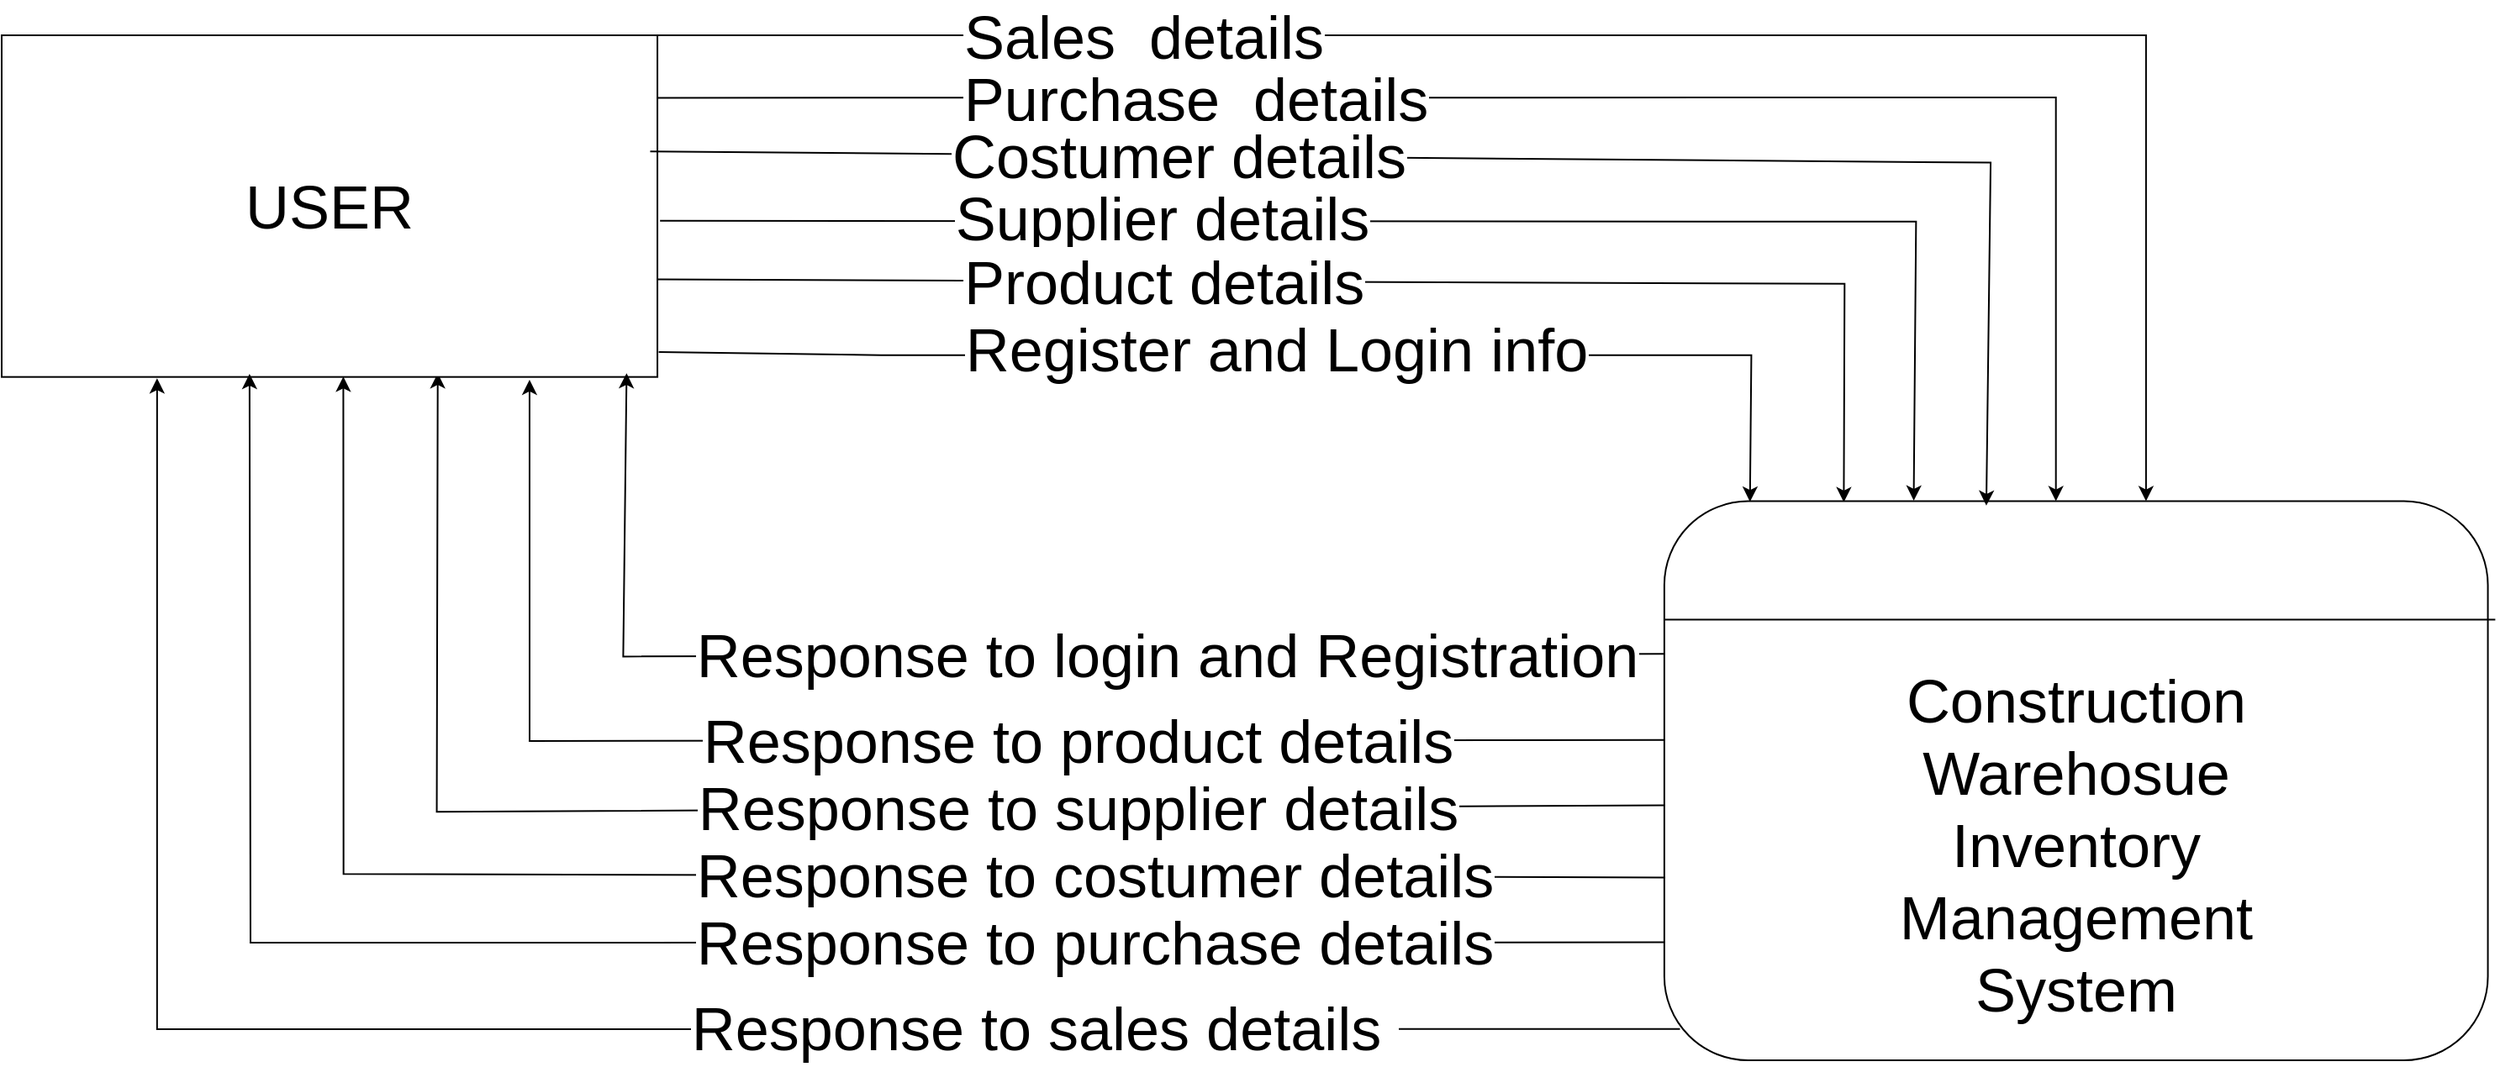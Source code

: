 <mxfile version="22.1.2" type="device" pages="12">
  <diagram name="Page-1" id="b5SYnPCVvZp4gz2ajd_N">
    <mxGraphModel dx="2922" dy="2312" grid="0" gridSize="10" guides="1" tooltips="1" connect="1" arrows="1" fold="1" page="1" pageScale="1" pageWidth="850" pageHeight="1100" math="0" shadow="0">
      <root>
        <mxCell id="0" />
        <mxCell id="1" parent="0" />
        <mxCell id="ltIyDIPznSbXRTRBO7iN-1" value="" style="group;fontSize=36;" parent="1" vertex="1" connectable="0">
          <mxGeometry x="-610" y="-270" width="1478.79" height="610" as="geometry" />
        </mxCell>
        <mxCell id="oCGPvJpIpW2oRMG4iP9U-1" value="Response to supplier details" style="endArrow=classic;html=1;rounded=0;exitX=0;exitY=0;exitDx=0;exitDy=0;fontSize=36;entryX=0.665;entryY=0.989;entryDx=0;entryDy=0;entryPerimeter=0;" parent="ltIyDIPznSbXRTRBO7iN-1" target="RkIzq0D-NHIT5lYJAlKb-10" edge="1">
          <mxGeometry x="-0.245" width="50" height="50" relative="1" as="geometry">
            <mxPoint x="1029.608" y="458.055" as="sourcePoint" />
            <mxPoint x="490.663" y="215.903" as="targetPoint" />
            <Array as="points">
              <mxPoint x="258.788" y="462.121" />
            </Array>
            <mxPoint as="offset" />
          </mxGeometry>
        </mxCell>
        <mxCell id="RkIzq0D-NHIT5lYJAlKb-5" value="Purchase&amp;nbsp; details" style="endArrow=classic;html=1;rounded=0;fontSize=36;exitX=0.999;exitY=0.183;exitDx=0;exitDy=0;exitPerimeter=0;" parent="ltIyDIPznSbXRTRBO7iN-1" source="RkIzq0D-NHIT5lYJAlKb-10" edge="1">
          <mxGeometry x="-0.403" y="-1" width="50" height="50" relative="1" as="geometry">
            <mxPoint x="406.667" y="49.909" as="sourcePoint" />
            <mxPoint x="1221.85" y="277.273" as="targetPoint" />
            <Array as="points">
              <mxPoint x="1221.85" y="36.97" />
            </Array>
            <mxPoint as="offset" />
          </mxGeometry>
        </mxCell>
        <mxCell id="RkIzq0D-NHIT5lYJAlKb-7" value="Supplier details" style="endArrow=classic;html=1;rounded=0;entryX=0.741;entryY=-0.001;entryDx=0;entryDy=0;entryPerimeter=0;exitX=1.004;exitY=0.543;exitDx=0;exitDy=0;fontSize=36;exitPerimeter=0;" parent="ltIyDIPznSbXRTRBO7iN-1" source="RkIzq0D-NHIT5lYJAlKb-10" edge="1">
          <mxGeometry x="-0.346" y="2" width="50" height="50" relative="1" as="geometry">
            <mxPoint x="492.141" y="107.175" as="sourcePoint" />
            <mxPoint x="1137.282" y="276.958" as="targetPoint" />
            <Array as="points">
              <mxPoint x="1138.668" y="110.909" />
            </Array>
            <mxPoint as="offset" />
          </mxGeometry>
        </mxCell>
        <mxCell id="RkIzq0D-NHIT5lYJAlKb-8" value="Product details" style="endArrow=classic;html=1;rounded=0;entryX=0.623;entryY=0.002;entryDx=0;entryDy=0;entryPerimeter=0;exitX=1.018;exitY=0.686;exitDx=0;exitDy=0;exitPerimeter=0;fontSize=36;labelBackgroundColor=default;" parent="ltIyDIPznSbXRTRBO7iN-1" edge="1">
          <mxGeometry x="-0.28" y="-1" width="50" height="50" relative="1" as="geometry">
            <mxPoint x="389.809" y="145.291" as="sourcePoint" />
            <mxPoint x="1095.691" y="277.901" as="targetPoint" />
            <Array as="points">
              <mxPoint x="1096.153" y="147.879" />
            </Array>
            <mxPoint as="offset" />
          </mxGeometry>
        </mxCell>
        <mxCell id="RkIzq0D-NHIT5lYJAlKb-9" value="Register and Login info" style="endArrow=classic;html=1;rounded=0;entryX=0.104;entryY=0.001;entryDx=0;entryDy=0;entryPerimeter=0;exitX=1.002;exitY=0.927;exitDx=0;exitDy=0;exitPerimeter=0;fontSize=36;" parent="ltIyDIPznSbXRTRBO7iN-1" source="RkIzq0D-NHIT5lYJAlKb-10" target="RkIzq0D-NHIT5lYJAlKb-17" edge="1">
          <mxGeometry x="-0.004" y="3" width="50" height="50" relative="1" as="geometry">
            <mxPoint x="445.929" y="190.579" as="sourcePoint" />
            <mxPoint x="1038.85" y="277.273" as="targetPoint" />
            <Array as="points">
              <mxPoint x="523.122" y="190.394" />
              <mxPoint x="560.092" y="190.394" />
              <mxPoint x="800.395" y="190.394" />
              <mxPoint x="911.304" y="190.394" />
              <mxPoint x="985.244" y="190.394" />
              <mxPoint x="1040.698" y="190.394" />
            </Array>
            <mxPoint as="offset" />
          </mxGeometry>
        </mxCell>
        <mxCell id="RkIzq0D-NHIT5lYJAlKb-10" value="USER" style="rounded=0;whiteSpace=wrap;html=1;fontSize=36;" parent="ltIyDIPznSbXRTRBO7iN-1" vertex="1">
          <mxGeometry width="390.031" height="203.333" as="geometry" />
        </mxCell>
        <mxCell id="RkIzq0D-NHIT5lYJAlKb-14" value="Response to product details" style="endArrow=classic;html=1;rounded=0;exitX=0.002;exitY=0.427;exitDx=0;exitDy=0;fontSize=36;entryX=0.805;entryY=1.008;entryDx=0;entryDy=0;entryPerimeter=0;exitPerimeter=0;" parent="ltIyDIPznSbXRTRBO7iN-1" source="RkIzq0D-NHIT5lYJAlKb-17" target="RkIzq0D-NHIT5lYJAlKb-10" edge="1">
          <mxGeometry x="-0.214" width="50" height="50" relative="1" as="geometry">
            <mxPoint x="1072.123" y="417.388" as="sourcePoint" />
            <mxPoint x="184.849" y="221.818" as="targetPoint" />
            <Array as="points">
              <mxPoint x="314" y="420" />
            </Array>
            <mxPoint as="offset" />
          </mxGeometry>
        </mxCell>
        <mxCell id="RkIzq0D-NHIT5lYJAlKb-15" value="Response to login and Registration" style="endArrow=classic;html=1;rounded=0;exitX=0.004;exitY=0.273;exitDx=0;exitDy=0;exitPerimeter=0;fontSize=36;entryX=0.953;entryY=0.989;entryDx=0;entryDy=0;entryPerimeter=0;" parent="ltIyDIPznSbXRTRBO7iN-1" source="RkIzq0D-NHIT5lYJAlKb-17" target="RkIzq0D-NHIT5lYJAlKb-10" edge="1">
          <mxGeometry x="-0.247" width="50" height="50" relative="1" as="geometry">
            <mxPoint x="979.698" y="369.697" as="sourcePoint" />
            <mxPoint x="295.758" y="221.818" as="targetPoint" />
            <Array as="points">
              <mxPoint x="369.697" y="369.697" />
            </Array>
            <mxPoint as="offset" />
          </mxGeometry>
        </mxCell>
        <mxCell id="RkIzq0D-NHIT5lYJAlKb-16" value="Response to sales details&amp;nbsp;" style="endArrow=classic;html=1;rounded=0;exitX=0.019;exitY=0.944;exitDx=0;exitDy=0;exitPerimeter=0;fontSize=36;entryX=0.237;entryY=1.004;entryDx=0;entryDy=0;entryPerimeter=0;" parent="ltIyDIPznSbXRTRBO7iN-1" source="RkIzq0D-NHIT5lYJAlKb-17" target="RkIzq0D-NHIT5lYJAlKb-10" edge="1">
          <mxGeometry x="-0.415" width="50" height="50" relative="1" as="geometry">
            <mxPoint x="999.218" y="550.627" as="sourcePoint" />
            <mxPoint x="92.424" y="221.818" as="targetPoint" />
            <Array as="points">
              <mxPoint x="92.424" y="591.515" />
            </Array>
            <mxPoint as="offset" />
          </mxGeometry>
        </mxCell>
        <mxCell id="RkIzq0D-NHIT5lYJAlKb-17" value="" style="rounded=1;whiteSpace=wrap;html=1;fontSize=36;" parent="ltIyDIPznSbXRTRBO7iN-1" vertex="1">
          <mxGeometry x="988.941" y="277.273" width="489.849" height="332.727" as="geometry" />
        </mxCell>
        <mxCell id="RkIzq0D-NHIT5lYJAlKb-18" value="" style="endArrow=none;html=1;rounded=0;exitX=0;exitY=0.212;exitDx=0;exitDy=0;exitPerimeter=0;entryX=1.009;entryY=0.212;entryDx=0;entryDy=0;entryPerimeter=0;fontSize=36;" parent="ltIyDIPznSbXRTRBO7iN-1" source="RkIzq0D-NHIT5lYJAlKb-17" target="RkIzq0D-NHIT5lYJAlKb-17" edge="1">
          <mxGeometry width="50" height="50" relative="1" as="geometry">
            <mxPoint x="813.335" y="314.242" as="sourcePoint" />
            <mxPoint x="905.759" y="221.818" as="targetPoint" />
          </mxGeometry>
        </mxCell>
        <mxCell id="RkIzq0D-NHIT5lYJAlKb-19" value="Construction Warehosue Inventory Management System" style="text;html=1;strokeColor=none;fillColor=none;align=center;verticalAlign=middle;whiteSpace=wrap;rounded=0;fontSize=36;" parent="ltIyDIPznSbXRTRBO7iN-1" vertex="1">
          <mxGeometry x="1076.743" y="449.999" width="314.243" height="64.697" as="geometry" />
        </mxCell>
        <mxCell id="oCGPvJpIpW2oRMG4iP9U-2" value="Response to costumer details" style="endArrow=classic;html=1;rounded=0;entryX=0.521;entryY=0.999;entryDx=0;entryDy=0;exitX=0.001;exitY=0.673;exitDx=0;exitDy=0;exitPerimeter=0;fontSize=36;entryPerimeter=0;" parent="ltIyDIPznSbXRTRBO7iN-1" source="RkIzq0D-NHIT5lYJAlKb-17" target="RkIzq0D-NHIT5lYJAlKb-10" edge="1">
          <mxGeometry x="-0.373" width="50" height="50" relative="1" as="geometry">
            <mxPoint x="979.698" y="499.091" as="sourcePoint" />
            <mxPoint x="449.182" y="236.606" as="targetPoint" />
            <Array as="points">
              <mxPoint x="203.334" y="499.091" />
            </Array>
            <mxPoint as="offset" />
          </mxGeometry>
        </mxCell>
        <mxCell id="oCGPvJpIpW2oRMG4iP9U-3" value="Sales&amp;nbsp; details" style="endArrow=classic;html=1;rounded=0;fontSize=36;exitX=1;exitY=0;exitDx=0;exitDy=0;" parent="ltIyDIPznSbXRTRBO7iN-1" source="RkIzq0D-NHIT5lYJAlKb-10" edge="1">
          <mxGeometry x="-0.503" y="-1" width="50" height="50" relative="1" as="geometry">
            <mxPoint x="425.152" as="sourcePoint" />
            <mxPoint x="1275.456" y="277.273" as="targetPoint" />
            <Array as="points">
              <mxPoint x="1275.456" />
            </Array>
            <mxPoint as="offset" />
          </mxGeometry>
        </mxCell>
        <mxCell id="RkIzq0D-NHIT5lYJAlKb-6" value="Costumer details" style="endArrow=classic;html=1;rounded=0;entryX=0.391;entryY=0.008;entryDx=0;entryDy=0;entryPerimeter=0;exitX=0.989;exitY=0.34;exitDx=0;exitDy=0;exitPerimeter=0;fontSize=36;" parent="ltIyDIPznSbXRTRBO7iN-1" source="RkIzq0D-NHIT5lYJAlKb-10" target="RkIzq0D-NHIT5lYJAlKb-17" edge="1">
          <mxGeometry x="-0.372" width="50" height="50" relative="1" as="geometry">
            <mxPoint x="683.94" y="73.939" as="sourcePoint" />
            <mxPoint x="1384.517" y="275.702" as="targetPoint" />
            <Array as="points">
              <mxPoint x="1183.032" y="75.788" />
            </Array>
            <mxPoint as="offset" />
          </mxGeometry>
        </mxCell>
        <mxCell id="oCGPvJpIpW2oRMG4iP9U-4" value="Response to purchase details" style="endArrow=classic;html=1;rounded=0;entryX=0.378;entryY=0.991;entryDx=0;entryDy=0;entryPerimeter=0;exitX=0;exitY=0.789;exitDx=0;exitDy=0;exitPerimeter=0;fontSize=36;" parent="ltIyDIPznSbXRTRBO7iN-1" source="RkIzq0D-NHIT5lYJAlKb-17" target="RkIzq0D-NHIT5lYJAlKb-10" edge="1">
          <mxGeometry x="-0.425" width="50" height="50" relative="1" as="geometry">
            <mxPoint x="979.698" y="536.061" as="sourcePoint" />
            <mxPoint x="406.667" y="240.303" as="targetPoint" />
            <Array as="points">
              <mxPoint x="148" y="540" />
            </Array>
            <mxPoint as="offset" />
          </mxGeometry>
        </mxCell>
      </root>
    </mxGraphModel>
  </diagram>
  <diagram id="ZiT1FzE51j8PkHy8NwXL" name="Page-2">
    <mxGraphModel dx="2110" dy="2831" grid="1" gridSize="10" guides="1" tooltips="1" connect="1" arrows="1" fold="1" page="1" pageScale="1" pageWidth="850" pageHeight="1100" math="0" shadow="0">
      <root>
        <mxCell id="0" />
        <mxCell id="1" parent="0" />
        <mxCell id="7q9uAzrkJXORAMcX_bxg-1" value="" style="group;strokeWidth=3;fontSize=44;" parent="1" vertex="1" connectable="0">
          <mxGeometry x="1340" y="-1030" width="3170" height="3210" as="geometry" />
        </mxCell>
        <mxCell id="7q9uAzrkJXORAMcX_bxg-2" value="" style="group;strokeWidth=3;fontSize=44;" parent="7q9uAzrkJXORAMcX_bxg-1" vertex="1" connectable="0">
          <mxGeometry x="1305" y="711" width="460" height="370" as="geometry" />
        </mxCell>
        <mxCell id="7q9uAzrkJXORAMcX_bxg-3" style="edgeStyle=orthogonalEdgeStyle;rounded=0;orthogonalLoop=1;jettySize=auto;html=1;exitX=0.5;exitY=1;exitDx=0;exitDy=0;strokeWidth=3;fontSize=44;" parent="7q9uAzrkJXORAMcX_bxg-2" source="7q9uAzrkJXORAMcX_bxg-5" edge="1">
          <mxGeometry relative="1" as="geometry">
            <mxPoint x="229.783" y="620.348" as="targetPoint" />
          </mxGeometry>
        </mxCell>
        <mxCell id="7q9uAzrkJXORAMcX_bxg-4" value="&lt;font style=&quot;font-size: 44px;&quot;&gt;&lt;b style=&quot;font-size: 44px;&quot;&gt;Suppliers_id&lt;/b&gt;&lt;/font&gt;" style="edgeLabel;html=1;align=center;verticalAlign=middle;resizable=0;points=[];fontSize=44;" parent="7q9uAzrkJXORAMcX_bxg-3" vertex="1" connectable="0">
          <mxGeometry x="-0.135" relative="1" as="geometry">
            <mxPoint as="offset" />
          </mxGeometry>
        </mxCell>
        <mxCell id="7q9uAzrkJXORAMcX_bxg-5" value="" style="rounded=1;whiteSpace=wrap;html=1;strokeWidth=3;fontSize=44;" parent="7q9uAzrkJXORAMcX_bxg-2" vertex="1">
          <mxGeometry width="460" height="370" as="geometry" />
        </mxCell>
        <mxCell id="7q9uAzrkJXORAMcX_bxg-6" value="&lt;font style=&quot;font-size: 44px;&quot;&gt;&lt;b&gt;Supplier Management Process&lt;/b&gt;&lt;br style=&quot;font-size: 44px;&quot;&gt;&lt;/font&gt;" style="text;html=1;strokeColor=none;fillColor=none;align=center;verticalAlign=middle;whiteSpace=wrap;rounded=0;fontSize=44;" parent="7q9uAzrkJXORAMcX_bxg-2" vertex="1">
          <mxGeometry x="60" y="100" width="360" height="180" as="geometry" />
        </mxCell>
        <mxCell id="7q9uAzrkJXORAMcX_bxg-7" value="&lt;font style=&quot;font-size: 44px;&quot;&gt;2.0&lt;/font&gt;" style="text;whiteSpace=wrap;html=1;fontSize=44;" parent="7q9uAzrkJXORAMcX_bxg-2" vertex="1">
          <mxGeometry x="215" y="30" width="50" height="40" as="geometry" />
        </mxCell>
        <mxCell id="7q9uAzrkJXORAMcX_bxg-8" value="" style="endArrow=none;html=1;rounded=0;exitX=0;exitY=0.25;exitDx=0;exitDy=0;entryX=1;entryY=0.25;entryDx=0;entryDy=0;strokeWidth=3;fontSize=44;" parent="7q9uAzrkJXORAMcX_bxg-2" source="7q9uAzrkJXORAMcX_bxg-5" target="7q9uAzrkJXORAMcX_bxg-5" edge="1">
          <mxGeometry width="50" height="50" relative="1" as="geometry">
            <mxPoint x="260" y="240" as="sourcePoint" />
            <mxPoint x="310" y="190" as="targetPoint" />
          </mxGeometry>
        </mxCell>
        <mxCell id="7q9uAzrkJXORAMcX_bxg-9" value="&lt;font style=&quot;font-size: 44px;&quot;&gt;&lt;b style=&quot;border-color: var(--border-color); font-size: 44px;&quot;&gt;Response to Login and Registration&lt;/b&gt;&lt;br style=&quot;font-size: 44px;&quot;&gt;&lt;/font&gt;" style="endArrow=classic;html=1;rounded=0;exitX=-0.001;exitY=0.811;exitDx=0;exitDy=0;fontSize=44;strokeWidth=5;entryX=0.859;entryY=1.002;entryDx=0;entryDy=0;entryPerimeter=0;exitPerimeter=0;" parent="7q9uAzrkJXORAMcX_bxg-1" source="7q9uAzrkJXORAMcX_bxg-12" target="7q9uAzrkJXORAMcX_bxg-71" edge="1">
          <mxGeometry x="-0.306" y="-1" width="50" height="50" relative="1" as="geometry">
            <mxPoint x="1304.76" y="347.41" as="sourcePoint" />
            <mxPoint x="520" y="131" as="targetPoint" />
            <Array as="points">
              <mxPoint x="560" y="460" />
            </Array>
            <mxPoint as="offset" />
          </mxGeometry>
        </mxCell>
        <mxCell id="7q9uAzrkJXORAMcX_bxg-10" value="" style="group;strokeWidth=3;fontSize=44;" parent="7q9uAzrkJXORAMcX_bxg-1" vertex="1" connectable="0">
          <mxGeometry x="1348" y="161" width="460" height="370" as="geometry" />
        </mxCell>
        <mxCell id="7q9uAzrkJXORAMcX_bxg-11" value="&lt;font style=&quot;font-size: 44px;&quot;&gt;&lt;b style=&quot;font-size: 44px;&quot;&gt;user login info&lt;br&gt;&lt;/b&gt;&lt;/font&gt;" style="edgeStyle=orthogonalEdgeStyle;rounded=0;orthogonalLoop=1;jettySize=auto;html=1;exitX=0.5;exitY=1;exitDx=0;exitDy=0;strokeWidth=5;fontSize=44;" parent="7q9uAzrkJXORAMcX_bxg-10" source="7q9uAzrkJXORAMcX_bxg-12" edge="1">
          <mxGeometry relative="1" as="geometry">
            <mxPoint x="230" y="549" as="targetPoint" />
          </mxGeometry>
        </mxCell>
        <mxCell id="7q9uAzrkJXORAMcX_bxg-12" value="" style="rounded=1;whiteSpace=wrap;html=1;strokeWidth=3;fontSize=44;" parent="7q9uAzrkJXORAMcX_bxg-10" vertex="1">
          <mxGeometry width="460" height="370" as="geometry" />
        </mxCell>
        <mxCell id="7q9uAzrkJXORAMcX_bxg-13" value="" style="endArrow=none;html=1;rounded=0;exitX=0;exitY=0.25;exitDx=0;exitDy=0;entryX=1;entryY=0.25;entryDx=0;entryDy=0;strokeWidth=3;fontSize=44;" parent="7q9uAzrkJXORAMcX_bxg-10" source="7q9uAzrkJXORAMcX_bxg-12" target="7q9uAzrkJXORAMcX_bxg-12" edge="1">
          <mxGeometry width="50" height="50" relative="1" as="geometry">
            <mxPoint x="250" y="270" as="sourcePoint" />
            <mxPoint x="300" y="220" as="targetPoint" />
          </mxGeometry>
        </mxCell>
        <mxCell id="7q9uAzrkJXORAMcX_bxg-14" value="&lt;b&gt;Login and Register Process&lt;/b&gt;" style="text;html=1;strokeColor=none;fillColor=none;align=center;verticalAlign=middle;whiteSpace=wrap;rounded=0;fontSize=44;" parent="7q9uAzrkJXORAMcX_bxg-10" vertex="1">
          <mxGeometry x="35" y="130" width="390" height="180" as="geometry" />
        </mxCell>
        <mxCell id="7q9uAzrkJXORAMcX_bxg-15" value="&lt;font style=&quot;font-size: 44px;&quot;&gt;1.0&lt;/font&gt;" style="text;html=1;strokeColor=none;fillColor=none;align=center;verticalAlign=middle;whiteSpace=wrap;rounded=0;fontSize=44;" parent="7q9uAzrkJXORAMcX_bxg-10" vertex="1">
          <mxGeometry x="200" y="40" width="60" height="30" as="geometry" />
        </mxCell>
        <mxCell id="7q9uAzrkJXORAMcX_bxg-16" value="" style="group;strokeWidth=3;fontSize=44;" parent="7q9uAzrkJXORAMcX_bxg-1" vertex="1" connectable="0">
          <mxGeometry x="1300" y="1332" width="460" height="370" as="geometry" />
        </mxCell>
        <mxCell id="7q9uAzrkJXORAMcX_bxg-17" value="" style="rounded=1;whiteSpace=wrap;html=1;strokeWidth=3;fontSize=44;" parent="7q9uAzrkJXORAMcX_bxg-16" vertex="1">
          <mxGeometry width="460" height="370" as="geometry" />
        </mxCell>
        <mxCell id="7q9uAzrkJXORAMcX_bxg-18" value="" style="endArrow=none;html=1;rounded=0;exitX=0;exitY=0.25;exitDx=0;exitDy=0;entryX=1;entryY=0.25;entryDx=0;entryDy=0;strokeWidth=3;fontSize=44;" parent="7q9uAzrkJXORAMcX_bxg-16" source="7q9uAzrkJXORAMcX_bxg-17" target="7q9uAzrkJXORAMcX_bxg-17" edge="1">
          <mxGeometry width="50" height="50" relative="1" as="geometry">
            <mxPoint x="250" y="270" as="sourcePoint" />
            <mxPoint x="300" y="220" as="targetPoint" />
          </mxGeometry>
        </mxCell>
        <mxCell id="7q9uAzrkJXORAMcX_bxg-19" value="&lt;b style=&quot;border-color: var(--border-color); color: rgb(0, 0, 0); font-family: Helvetica; font-style: normal; font-variant-ligatures: normal; font-variant-caps: normal; letter-spacing: normal; orphans: 2; text-align: center; text-indent: 0px; text-transform: none; widows: 2; word-spacing: 0px; -webkit-text-stroke-width: 0px; background-color: rgb(251, 251, 251); text-decoration-thickness: initial; text-decoration-style: initial; text-decoration-color: initial; font-size: 44px;&quot;&gt;Product Management Process&lt;br style=&quot;border-color: var(--border-color); font-size: 44px;&quot;&gt;&lt;/b&gt;" style="text;html=1;strokeColor=none;fillColor=none;align=center;verticalAlign=middle;whiteSpace=wrap;rounded=0;fontSize=44;" parent="7q9uAzrkJXORAMcX_bxg-16" vertex="1">
          <mxGeometry x="50" y="111" width="360" height="180" as="geometry" />
        </mxCell>
        <mxCell id="7q9uAzrkJXORAMcX_bxg-20" value="&lt;font style=&quot;font-size: 44px;&quot;&gt;3.0&lt;/font&gt;" style="text;whiteSpace=wrap;html=1;fontSize=44;" parent="7q9uAzrkJXORAMcX_bxg-16" vertex="1">
          <mxGeometry x="205" y="39" width="50" height="40" as="geometry" />
        </mxCell>
        <mxCell id="7q9uAzrkJXORAMcX_bxg-21" value="" style="group;strokeWidth=4;fontSize=44;" parent="7q9uAzrkJXORAMcX_bxg-1" vertex="1" connectable="0">
          <mxGeometry x="1270" y="2841" width="460" height="370" as="geometry" />
        </mxCell>
        <mxCell id="7q9uAzrkJXORAMcX_bxg-22" value="" style="rounded=1;whiteSpace=wrap;html=1;strokeWidth=3;fontSize=44;" parent="7q9uAzrkJXORAMcX_bxg-21" vertex="1">
          <mxGeometry width="460" height="370" as="geometry" />
        </mxCell>
        <mxCell id="7q9uAzrkJXORAMcX_bxg-23" value="" style="endArrow=none;html=1;rounded=0;exitX=0;exitY=0.25;exitDx=0;exitDy=0;entryX=1;entryY=0.25;entryDx=0;entryDy=0;strokeWidth=3;fontSize=44;" parent="7q9uAzrkJXORAMcX_bxg-21" source="7q9uAzrkJXORAMcX_bxg-22" target="7q9uAzrkJXORAMcX_bxg-22" edge="1">
          <mxGeometry width="50" height="50" relative="1" as="geometry">
            <mxPoint x="250" y="270" as="sourcePoint" />
            <mxPoint x="300" y="220" as="targetPoint" />
          </mxGeometry>
        </mxCell>
        <mxCell id="7q9uAzrkJXORAMcX_bxg-24" value="&lt;b&gt;Costumer Management Process&lt;/b&gt;" style="text;html=1;strokeColor=none;fillColor=none;align=center;verticalAlign=middle;whiteSpace=wrap;rounded=0;fontSize=44;" parent="7q9uAzrkJXORAMcX_bxg-21" vertex="1">
          <mxGeometry x="50" y="130" width="360" height="180" as="geometry" />
        </mxCell>
        <mxCell id="7q9uAzrkJXORAMcX_bxg-25" value="&lt;font style=&quot;font-size: 44px;&quot;&gt;6.0&lt;/font&gt;" style="text;whiteSpace=wrap;html=1;fontSize=44;" parent="7q9uAzrkJXORAMcX_bxg-21" vertex="1">
          <mxGeometry x="205" y="30" width="50" height="40" as="geometry" />
        </mxCell>
        <mxCell id="7q9uAzrkJXORAMcX_bxg-26" value="" style="group;fontSize=44;" parent="7q9uAzrkJXORAMcX_bxg-1" vertex="1" connectable="0">
          <mxGeometry x="1290" y="1801" width="460" height="370" as="geometry" />
        </mxCell>
        <mxCell id="7q9uAzrkJXORAMcX_bxg-27" value="" style="rounded=1;whiteSpace=wrap;html=1;strokeWidth=3;fontSize=44;" parent="7q9uAzrkJXORAMcX_bxg-26" vertex="1">
          <mxGeometry width="460" height="370" as="geometry" />
        </mxCell>
        <mxCell id="7q9uAzrkJXORAMcX_bxg-28" value="" style="endArrow=none;html=1;rounded=0;exitX=0;exitY=0.25;exitDx=0;exitDy=0;entryX=1;entryY=0.25;entryDx=0;entryDy=0;strokeWidth=3;fontSize=44;" parent="7q9uAzrkJXORAMcX_bxg-26" source="7q9uAzrkJXORAMcX_bxg-27" target="7q9uAzrkJXORAMcX_bxg-27" edge="1">
          <mxGeometry width="50" height="50" relative="1" as="geometry">
            <mxPoint x="250" y="270" as="sourcePoint" />
            <mxPoint x="300" y="220" as="targetPoint" />
          </mxGeometry>
        </mxCell>
        <mxCell id="7q9uAzrkJXORAMcX_bxg-29" value="&lt;br style=&quot;font-size: 44px;&quot;&gt;&lt;b&gt;Purchase Management Process&lt;/b&gt;" style="text;html=1;strokeColor=none;fillColor=none;align=center;verticalAlign=middle;whiteSpace=wrap;rounded=0;fontSize=44;" parent="7q9uAzrkJXORAMcX_bxg-26" vertex="1">
          <mxGeometry x="50" y="130" width="360" height="180" as="geometry" />
        </mxCell>
        <mxCell id="7q9uAzrkJXORAMcX_bxg-30" value="&lt;font style=&quot;font-size: 44px;&quot;&gt;4.0&lt;/font&gt;" style="text;whiteSpace=wrap;html=1;fontSize=44;" parent="7q9uAzrkJXORAMcX_bxg-26" vertex="1">
          <mxGeometry x="205" y="30" width="50" height="40" as="geometry" />
        </mxCell>
        <mxCell id="7q9uAzrkJXORAMcX_bxg-31" value="" style="group;fontSize=44;" parent="7q9uAzrkJXORAMcX_bxg-1" vertex="1" connectable="0">
          <mxGeometry x="1290" y="2293.24" width="460" height="370" as="geometry" />
        </mxCell>
        <mxCell id="7q9uAzrkJXORAMcX_bxg-32" value="" style="rounded=1;whiteSpace=wrap;html=1;strokeWidth=3;fontSize=44;" parent="7q9uAzrkJXORAMcX_bxg-31" vertex="1">
          <mxGeometry width="460" height="370" as="geometry" />
        </mxCell>
        <mxCell id="7q9uAzrkJXORAMcX_bxg-33" value="" style="endArrow=none;html=1;rounded=0;exitX=0;exitY=0.25;exitDx=0;exitDy=0;entryX=1;entryY=0.25;entryDx=0;entryDy=0;strokeWidth=3;fontSize=44;" parent="7q9uAzrkJXORAMcX_bxg-31" source="7q9uAzrkJXORAMcX_bxg-32" target="7q9uAzrkJXORAMcX_bxg-32" edge="1">
          <mxGeometry width="50" height="50" relative="1" as="geometry">
            <mxPoint x="250" y="270" as="sourcePoint" />
            <mxPoint x="300" y="220" as="targetPoint" />
          </mxGeometry>
        </mxCell>
        <mxCell id="7q9uAzrkJXORAMcX_bxg-34" value="&lt;b&gt;Sales Management Process&lt;/b&gt;" style="text;html=1;strokeColor=none;fillColor=none;align=center;verticalAlign=middle;whiteSpace=wrap;rounded=0;fontSize=44;" parent="7q9uAzrkJXORAMcX_bxg-31" vertex="1">
          <mxGeometry x="50" y="130" width="360" height="180" as="geometry" />
        </mxCell>
        <mxCell id="7q9uAzrkJXORAMcX_bxg-35" value="&lt;font style=&quot;font-size: 44px;&quot;&gt;5.0&lt;/font&gt;" style="text;whiteSpace=wrap;html=1;fontSize=44;" parent="7q9uAzrkJXORAMcX_bxg-31" vertex="1">
          <mxGeometry x="205" y="27.76" width="50" height="40" as="geometry" />
        </mxCell>
        <mxCell id="7q9uAzrkJXORAMcX_bxg-36" value="&lt;font style=&quot;font-size: 44px;&quot;&gt;&lt;b style=&quot;font-size: 44px;&quot;&gt;Product_id&lt;/b&gt;&lt;/font&gt;" style="edgeStyle=orthogonalEdgeStyle;rounded=0;orthogonalLoop=1;jettySize=auto;html=1;exitX=0.996;exitY=0.89;exitDx=0;exitDy=0;exitPerimeter=0;fontSize=44;entryX=0.994;entryY=0.894;entryDx=0;entryDy=0;entryPerimeter=0;strokeWidth=5;" parent="7q9uAzrkJXORAMcX_bxg-1" source="7q9uAzrkJXORAMcX_bxg-17" target="7q9uAzrkJXORAMcX_bxg-27" edge="1">
          <mxGeometry x="-0.268" relative="1" as="geometry">
            <mxPoint x="1750" y="2131" as="targetPoint" />
            <mxPoint x="1760" y="1661" as="sourcePoint" />
            <Array as="points">
              <mxPoint x="2940" y="1662" />
              <mxPoint x="2940" y="2132" />
            </Array>
            <mxPoint as="offset" />
          </mxGeometry>
        </mxCell>
        <mxCell id="7q9uAzrkJXORAMcX_bxg-37" value="&lt;b style=&quot;font-size: 44px;&quot;&gt;Product_id&lt;/b&gt;" style="edgeStyle=orthogonalEdgeStyle;rounded=0;orthogonalLoop=1;jettySize=auto;html=1;exitX=1;exitY=0.25;exitDx=0;exitDy=0;entryX=1;entryY=0.157;entryDx=0;entryDy=0;entryPerimeter=0;fontSize=44;strokeWidth=5;" parent="7q9uAzrkJXORAMcX_bxg-1" source="7q9uAzrkJXORAMcX_bxg-17" target="7q9uAzrkJXORAMcX_bxg-32" edge="1">
          <mxGeometry relative="1" as="geometry">
            <mxPoint x="2720" y="2921" as="targetPoint" />
            <Array as="points">
              <mxPoint x="3170" y="1425" />
              <mxPoint x="3170" y="2351" />
            </Array>
          </mxGeometry>
        </mxCell>
        <mxCell id="7q9uAzrkJXORAMcX_bxg-38" value="&lt;b style=&quot;font-size: 44px;&quot;&gt;costumers_id&lt;/b&gt;" style="edgeStyle=orthogonalEdgeStyle;rounded=0;orthogonalLoop=1;jettySize=auto;html=1;exitX=0.5;exitY=0;exitDx=0;exitDy=0;entryX=0.458;entryY=0.997;entryDx=0;entryDy=0;entryPerimeter=0;fontSize=44;strokeWidth=3;" parent="7q9uAzrkJXORAMcX_bxg-1" source="7q9uAzrkJXORAMcX_bxg-22" target="7q9uAzrkJXORAMcX_bxg-32" edge="1">
          <mxGeometry relative="1" as="geometry" />
        </mxCell>
        <mxCell id="7q9uAzrkJXORAMcX_bxg-39" value="" style="group;fontStyle=1;strokeWidth=5;fontSize=44;" parent="7q9uAzrkJXORAMcX_bxg-1" vertex="1" connectable="0">
          <mxGeometry x="2469" y="881.0" width="381" height="81" as="geometry" />
        </mxCell>
        <mxCell id="7q9uAzrkJXORAMcX_bxg-40" value="&lt;font style=&quot;font-size: 44px;&quot;&gt;D2&lt;/font&gt;" style="text;html=1;align=center;verticalAlign=middle;resizable=0;points=[];autosize=1;strokeColor=none;fillColor=none;fontStyle=1;fontSize=44;" parent="7q9uAzrkJXORAMcX_bxg-39" vertex="1">
          <mxGeometry x="-5" y="6" width="80" height="70" as="geometry" />
        </mxCell>
        <mxCell id="7q9uAzrkJXORAMcX_bxg-41" value="" style="endArrow=none;html=1;rounded=0;fontSize=44;fontStyle=1;strokeWidth=3;" parent="7q9uAzrkJXORAMcX_bxg-39" edge="1">
          <mxGeometry width="50" height="50" relative="1" as="geometry">
            <mxPoint x="70" y="-0.24" as="sourcePoint" />
            <mxPoint x="371" y="-1.0" as="targetPoint" />
            <Array as="points">
              <mxPoint x="70" y="38.76" />
              <mxPoint x="70" y="79.76" />
              <mxPoint x="371" y="79.0" />
              <mxPoint y="80" />
              <mxPoint />
            </Array>
          </mxGeometry>
        </mxCell>
        <mxCell id="7q9uAzrkJXORAMcX_bxg-42" value="&lt;font style=&quot;font-size: 44px;&quot;&gt;suppliers.sql&lt;/font&gt;" style="text;html=1;align=center;verticalAlign=middle;resizable=0;points=[];autosize=1;strokeColor=none;fillColor=none;fontStyle=1;fontSize=44;" parent="7q9uAzrkJXORAMcX_bxg-39" vertex="1">
          <mxGeometry x="61" y="6.0" width="290" height="70" as="geometry" />
        </mxCell>
        <mxCell id="7q9uAzrkJXORAMcX_bxg-43" value="" style="group;fontStyle=1;fontSize=44;" parent="7q9uAzrkJXORAMcX_bxg-1" vertex="1" connectable="0">
          <mxGeometry x="2466" y="1523" width="335" height="81" as="geometry" />
        </mxCell>
        <mxCell id="7q9uAzrkJXORAMcX_bxg-44" value="&lt;font style=&quot;font-size: 44px;&quot;&gt;D3&lt;/font&gt;" style="text;html=1;align=center;verticalAlign=middle;resizable=0;points=[];autosize=1;strokeColor=none;fillColor=none;fontStyle=1;fontSize=44;" parent="7q9uAzrkJXORAMcX_bxg-43" vertex="1">
          <mxGeometry x="-5" y="6" width="80" height="70" as="geometry" />
        </mxCell>
        <mxCell id="7q9uAzrkJXORAMcX_bxg-45" value="" style="endArrow=none;html=1;rounded=0;fontSize=44;fontStyle=1;strokeWidth=3;" parent="7q9uAzrkJXORAMcX_bxg-43" edge="1">
          <mxGeometry width="50" height="50" relative="1" as="geometry">
            <mxPoint x="70" y="-0.24" as="sourcePoint" />
            <mxPoint x="334" as="targetPoint" />
            <Array as="points">
              <mxPoint x="70" y="38.76" />
              <mxPoint x="70" y="79.76" />
              <mxPoint x="334" y="80" />
              <mxPoint y="80" />
              <mxPoint />
            </Array>
          </mxGeometry>
        </mxCell>
        <mxCell id="7q9uAzrkJXORAMcX_bxg-46" value="&lt;font style=&quot;font-size: 44px;&quot;&gt;&amp;nbsp; &amp;nbsp;product.sql&lt;/font&gt;" style="text;html=1;align=center;verticalAlign=middle;resizable=0;points=[];autosize=1;strokeColor=none;fillColor=none;fontStyle=1;fontSize=44;" parent="7q9uAzrkJXORAMcX_bxg-43" vertex="1">
          <mxGeometry x="30" y="6" width="300" height="70" as="geometry" />
        </mxCell>
        <mxCell id="7q9uAzrkJXORAMcX_bxg-47" value="" style="group;fontStyle=1;fontSize=44;" parent="7q9uAzrkJXORAMcX_bxg-1" vertex="1" connectable="0">
          <mxGeometry x="2468" y="1921" width="370" height="82.24" as="geometry" />
        </mxCell>
        <mxCell id="7q9uAzrkJXORAMcX_bxg-48" value="" style="endArrow=none;html=1;rounded=0;fontSize=44;fontStyle=1;strokeWidth=3;" parent="7q9uAzrkJXORAMcX_bxg-47" edge="1">
          <mxGeometry width="50" height="50" relative="1" as="geometry">
            <mxPoint x="63" y="-0.24" as="sourcePoint" />
            <mxPoint x="332" as="targetPoint" />
            <Array as="points">
              <mxPoint x="63" y="38.76" />
              <mxPoint x="63" y="79.76" />
              <mxPoint x="332" y="80" />
              <mxPoint x="-7" y="80" />
              <mxPoint x="-7" />
            </Array>
          </mxGeometry>
        </mxCell>
        <mxCell id="7q9uAzrkJXORAMcX_bxg-49" value="&lt;font style=&quot;font-size: 44px;&quot;&gt;D4&lt;/font&gt;" style="text;html=1;align=center;verticalAlign=middle;resizable=0;points=[];autosize=1;strokeColor=none;fillColor=none;fontStyle=1;fontSize=44;" parent="7q9uAzrkJXORAMcX_bxg-47" vertex="1">
          <mxGeometry x="-12" y="7.24" width="80" height="70" as="geometry" />
        </mxCell>
        <mxCell id="7q9uAzrkJXORAMcX_bxg-50" value="&lt;font style=&quot;font-size: 44px;&quot;&gt;&amp;nbsp; purchase.sql&lt;/font&gt;" style="text;html=1;align=center;verticalAlign=middle;resizable=0;points=[];autosize=1;strokeColor=none;fillColor=none;fontStyle=1;fontSize=44;" parent="7q9uAzrkJXORAMcX_bxg-47" vertex="1">
          <mxGeometry x="35" y="7.24" width="320" height="70" as="geometry" />
        </mxCell>
        <mxCell id="7q9uAzrkJXORAMcX_bxg-51" value="" style="group;fontStyle=1;fontSize=44;" parent="7q9uAzrkJXORAMcX_bxg-1" vertex="1" connectable="0">
          <mxGeometry x="2462" y="2521" width="300" height="82.24" as="geometry" />
        </mxCell>
        <mxCell id="7q9uAzrkJXORAMcX_bxg-52" value="" style="endArrow=none;html=1;rounded=0;fontSize=44;fontStyle=1;strokeWidth=3;" parent="7q9uAzrkJXORAMcX_bxg-51" edge="1">
          <mxGeometry width="50" height="50" relative="1" as="geometry">
            <mxPoint x="70" y="-0.24" as="sourcePoint" />
            <mxPoint x="300" y="-0.24" as="targetPoint" />
            <Array as="points">
              <mxPoint x="70" y="38.76" />
              <mxPoint x="70" y="79.76" />
              <mxPoint x="300" y="79.76" />
              <mxPoint y="80" />
              <mxPoint />
            </Array>
          </mxGeometry>
        </mxCell>
        <mxCell id="7q9uAzrkJXORAMcX_bxg-53" value="&lt;font style=&quot;font-size: 44px;&quot;&gt;D5&lt;/font&gt;" style="text;html=1;align=center;verticalAlign=middle;resizable=0;points=[];autosize=1;strokeColor=none;fillColor=none;fontStyle=1;fontSize=44;" parent="7q9uAzrkJXORAMcX_bxg-51" vertex="1">
          <mxGeometry x="-5" y="7.24" width="80" height="70" as="geometry" />
        </mxCell>
        <mxCell id="7q9uAzrkJXORAMcX_bxg-54" value="&lt;font style=&quot;font-size: 44px;&quot;&gt;&amp;nbsp; sales.sql&lt;/font&gt;" style="text;html=1;align=center;verticalAlign=middle;resizable=0;points=[];autosize=1;strokeColor=none;fillColor=none;fontStyle=1;fontSize=44;" parent="7q9uAzrkJXORAMcX_bxg-51" vertex="1">
          <mxGeometry x="45" y="5" width="230" height="70" as="geometry" />
        </mxCell>
        <mxCell id="7q9uAzrkJXORAMcX_bxg-55" value="" style="group;fontStyle=1;fontSize=44;" parent="7q9uAzrkJXORAMcX_bxg-1" vertex="1" connectable="0">
          <mxGeometry x="2440" y="3050" width="395" height="82.24" as="geometry" />
        </mxCell>
        <mxCell id="7q9uAzrkJXORAMcX_bxg-56" value="" style="endArrow=none;html=1;rounded=0;fontSize=44;fontStyle=1;strokeWidth=3;" parent="7q9uAzrkJXORAMcX_bxg-55" edge="1">
          <mxGeometry width="50" height="50" relative="1" as="geometry">
            <mxPoint x="70" y="-0.24" as="sourcePoint" />
            <mxPoint x="370" as="targetPoint" />
            <Array as="points">
              <mxPoint x="70" y="38.76" />
              <mxPoint x="70" y="79.76" />
              <mxPoint x="360" y="80" />
              <mxPoint y="80" />
              <mxPoint />
            </Array>
          </mxGeometry>
        </mxCell>
        <mxCell id="7q9uAzrkJXORAMcX_bxg-57" value="&lt;font style=&quot;font-size: 44px;&quot;&gt;D6&lt;/font&gt;" style="text;html=1;align=center;verticalAlign=middle;resizable=0;points=[];autosize=1;strokeColor=none;fillColor=none;fontStyle=1;fontSize=44;" parent="7q9uAzrkJXORAMcX_bxg-55" vertex="1">
          <mxGeometry x="-5" y="7.24" width="80" height="70" as="geometry" />
        </mxCell>
        <mxCell id="7q9uAzrkJXORAMcX_bxg-58" value="&lt;font style=&quot;font-size: 44px;&quot;&gt;&amp;nbsp; &amp;nbsp;costumers.sql&lt;/font&gt;" style="text;html=1;align=center;verticalAlign=middle;resizable=0;points=[];autosize=1;strokeColor=none;fillColor=none;fontStyle=1;fontSize=44;" parent="7q9uAzrkJXORAMcX_bxg-55" vertex="1">
          <mxGeometry x="25" y="5" width="360" height="70" as="geometry" />
        </mxCell>
        <mxCell id="7q9uAzrkJXORAMcX_bxg-59" value="&lt;font style=&quot;font-size: 44px;&quot;&gt;&lt;b style=&quot;font-size: 44px;&quot;&gt;Login and Register Info&lt;/b&gt;&lt;/font&gt;" style="endArrow=classic;html=1;rounded=0;exitX=1;exitY=0.163;exitDx=0;exitDy=0;exitPerimeter=0;fontSize=44;strokeWidth=5;" parent="7q9uAzrkJXORAMcX_bxg-1" source="7q9uAzrkJXORAMcX_bxg-12" edge="1">
          <mxGeometry width="50" height="50" relative="1" as="geometry">
            <mxPoint x="1960" y="221" as="sourcePoint" />
            <mxPoint x="2660" y="340" as="targetPoint" />
            <Array as="points">
              <mxPoint x="2660" y="220" />
            </Array>
          </mxGeometry>
        </mxCell>
        <mxCell id="7q9uAzrkJXORAMcX_bxg-60" value="&lt;font style=&quot;font-size: 44px;&quot;&gt;&lt;b style=&quot;font-size: 44px;&quot;&gt;Response to Login and Registration&lt;/b&gt;&lt;/font&gt;" style="endArrow=classic;html=1;rounded=0;entryX=1;entryY=0.625;entryDx=0;entryDy=0;entryPerimeter=0;fontSize=44;strokeWidth=5;exitX=0.021;exitY=0.656;exitDx=0;exitDy=0;exitPerimeter=0;" parent="7q9uAzrkJXORAMcX_bxg-1" source="7q9uAzrkJXORAMcX_bxg-95" target="7q9uAzrkJXORAMcX_bxg-12" edge="1">
          <mxGeometry x="-0.005" y="-2" width="50" height="50" relative="1" as="geometry">
            <mxPoint x="2470" y="392" as="sourcePoint" />
            <mxPoint x="1917" y="392" as="targetPoint" />
            <mxPoint x="1" as="offset" />
          </mxGeometry>
        </mxCell>
        <mxCell id="7q9uAzrkJXORAMcX_bxg-61" value="&lt;font style=&quot;font-size: 44px;&quot;&gt;&lt;b style=&quot;font-size: 44px;&quot;&gt;Supplier Details&lt;/b&gt;&lt;/font&gt;" style="endArrow=classic;html=1;rounded=0;exitX=1.002;exitY=0.421;exitDx=0;exitDy=0;exitPerimeter=0;fontSize=44;strokeWidth=5;" parent="7q9uAzrkJXORAMcX_bxg-1" edge="1">
          <mxGeometry width="50" height="50" relative="1" as="geometry">
            <mxPoint x="1765" y="781" as="sourcePoint" />
            <mxPoint x="2480" y="881" as="targetPoint" />
            <Array as="points">
              <mxPoint x="2480" y="791" />
            </Array>
          </mxGeometry>
        </mxCell>
        <mxCell id="7q9uAzrkJXORAMcX_bxg-62" value="&lt;font style=&quot;font-size: 44px;&quot;&gt;&lt;b style=&quot;font-size: 44px;&quot;&gt;Response to Supplier Details&lt;/b&gt;&lt;/font&gt;" style="endArrow=classic;html=1;rounded=0;fontSize=44;entryX=1;entryY=0.541;entryDx=0;entryDy=0;entryPerimeter=0;strokeWidth=5;" parent="7q9uAzrkJXORAMcX_bxg-1" target="7q9uAzrkJXORAMcX_bxg-5" edge="1">
          <mxGeometry width="50" height="50" relative="1" as="geometry">
            <mxPoint x="2469" y="911" as="sourcePoint" />
            <mxPoint x="1770" y="911" as="targetPoint" />
          </mxGeometry>
        </mxCell>
        <mxCell id="7q9uAzrkJXORAMcX_bxg-63" value="&lt;font style=&quot;font-size: 44px;&quot;&gt;&lt;b style=&quot;font-size: 44px;&quot;&gt;Product Details&lt;/b&gt;&lt;/font&gt;" style="endArrow=classic;html=1;rounded=0;fontSize=44;strokeWidth=5;" parent="7q9uAzrkJXORAMcX_bxg-1" edge="1">
          <mxGeometry width="50" height="50" relative="1" as="geometry">
            <mxPoint x="1760" y="1484" as="sourcePoint" />
            <mxPoint x="2493" y="1524" as="targetPoint" />
            <Array as="points">
              <mxPoint x="2493" y="1484" />
            </Array>
          </mxGeometry>
        </mxCell>
        <mxCell id="7q9uAzrkJXORAMcX_bxg-64" value="&lt;font style=&quot;font-size: 44px;&quot;&gt;&lt;b style=&quot;font-size: 44px;&quot;&gt;Response to Product Details&lt;/b&gt;&lt;/font&gt;" style="endArrow=classic;html=1;rounded=0;entryX=1.001;entryY=0.592;entryDx=0;entryDy=0;exitX=0;exitY=0.25;exitDx=0;exitDy=0;entryPerimeter=0;fontSize=44;strokeWidth=5;" parent="7q9uAzrkJXORAMcX_bxg-1" edge="1">
          <mxGeometry width="50" height="50" relative="1" as="geometry">
            <mxPoint x="2466" y="1587" as="sourcePoint" />
            <mxPoint x="1760.46" y="1591.04" as="targetPoint" />
          </mxGeometry>
        </mxCell>
        <mxCell id="7q9uAzrkJXORAMcX_bxg-65" value="&lt;font style=&quot;font-size: 44px;&quot;&gt;&lt;b style=&quot;font-size: 44px;&quot;&gt;Purchase Details&lt;/b&gt;&lt;/font&gt;" style="endArrow=classic;html=1;rounded=0;fontSize=44;strokeWidth=5;" parent="7q9uAzrkJXORAMcX_bxg-1" edge="1">
          <mxGeometry width="50" height="50" relative="1" as="geometry">
            <mxPoint x="1750" y="1871" as="sourcePoint" />
            <mxPoint x="2488" y="1921" as="targetPoint" />
            <Array as="points">
              <mxPoint x="2487.72" y="1874" />
            </Array>
          </mxGeometry>
        </mxCell>
        <mxCell id="7q9uAzrkJXORAMcX_bxg-66" value="&lt;font style=&quot;font-size: 44px;&quot;&gt;&lt;b style=&quot;font-size: 44px;&quot;&gt;Response to Purchase Details&lt;/b&gt;&lt;/font&gt;" style="endArrow=classic;html=1;rounded=0;entryX=1.001;entryY=0.379;entryDx=0;entryDy=0;exitX=0;exitY=0.25;exitDx=0;exitDy=0;entryPerimeter=0;fontSize=44;strokeWidth=5;" parent="7q9uAzrkJXORAMcX_bxg-1" edge="1">
          <mxGeometry width="50" height="50" relative="1" as="geometry">
            <mxPoint x="2461" y="1981.76" as="sourcePoint" />
            <mxPoint x="1750.46" y="1981.23" as="targetPoint" />
          </mxGeometry>
        </mxCell>
        <mxCell id="7q9uAzrkJXORAMcX_bxg-67" value="&lt;font style=&quot;font-size: 44px;&quot;&gt;&lt;b style=&quot;font-size: 44px;&quot;&gt;Sales Details&lt;/b&gt;&lt;/font&gt;" style="endArrow=classic;html=1;rounded=0;fontSize=44;strokeWidth=5;" parent="7q9uAzrkJXORAMcX_bxg-1" edge="1">
          <mxGeometry width="50" height="50" relative="1" as="geometry">
            <mxPoint x="1750" y="2471" as="sourcePoint" />
            <mxPoint x="2488" y="2521" as="targetPoint" />
            <Array as="points">
              <mxPoint x="2487.72" y="2474" />
            </Array>
          </mxGeometry>
        </mxCell>
        <mxCell id="7q9uAzrkJXORAMcX_bxg-68" value="&lt;font style=&quot;font-size: 44px;&quot;&gt;&lt;b style=&quot;font-size: 44px;&quot;&gt;Response to Sales Details&lt;/b&gt;&lt;/font&gt;" style="endArrow=classic;html=1;rounded=0;entryX=1.001;entryY=0.379;entryDx=0;entryDy=0;exitX=0;exitY=0.25;exitDx=0;exitDy=0;entryPerimeter=0;fontSize=44;strokeWidth=5;" parent="7q9uAzrkJXORAMcX_bxg-1" edge="1">
          <mxGeometry width="50" height="50" relative="1" as="geometry">
            <mxPoint x="2461" y="2581.76" as="sourcePoint" />
            <mxPoint x="1750.46" y="2581.23" as="targetPoint" />
          </mxGeometry>
        </mxCell>
        <mxCell id="7q9uAzrkJXORAMcX_bxg-69" value="&lt;font style=&quot;font-size: 44px;&quot;&gt;&lt;b style=&quot;font-size: 44px;&quot;&gt;Customers Details&lt;/b&gt;&lt;/font&gt;" style="endArrow=classic;html=1;rounded=0;fontSize=44;strokeWidth=5;" parent="7q9uAzrkJXORAMcX_bxg-1" edge="1">
          <mxGeometry width="50" height="50" relative="1" as="geometry">
            <mxPoint x="1728.54" y="2998" as="sourcePoint" />
            <mxPoint x="2466.54" y="3048" as="targetPoint" />
            <Array as="points">
              <mxPoint x="2466.26" y="3001" />
            </Array>
          </mxGeometry>
        </mxCell>
        <mxCell id="7q9uAzrkJXORAMcX_bxg-70" value="&lt;font style=&quot;font-size: 44px;&quot;&gt;&lt;b style=&quot;font-size: 44px;&quot;&gt;Response to Customers Details&lt;/b&gt;&lt;/font&gt;" style="endArrow=classic;html=1;rounded=0;entryX=1.001;entryY=0.379;entryDx=0;entryDy=0;exitX=0;exitY=0.25;exitDx=0;exitDy=0;entryPerimeter=0;fontSize=44;strokeWidth=5;" parent="7q9uAzrkJXORAMcX_bxg-1" edge="1">
          <mxGeometry width="50" height="50" relative="1" as="geometry">
            <mxPoint x="2439.54" y="3108.76" as="sourcePoint" />
            <mxPoint x="1729" y="3108.23" as="targetPoint" />
          </mxGeometry>
        </mxCell>
        <mxCell id="7q9uAzrkJXORAMcX_bxg-71" value="&lt;font style=&quot;font-size: 44px;&quot;&gt;&lt;b style=&quot;font-size: 44px;&quot;&gt;User&lt;/b&gt;&lt;/font&gt;" style="rounded=0;whiteSpace=wrap;html=1;strokeWidth=3;fontSize=44;" parent="7q9uAzrkJXORAMcX_bxg-1" vertex="1">
          <mxGeometry x="210" width="407" height="130" as="geometry" />
        </mxCell>
        <mxCell id="7q9uAzrkJXORAMcX_bxg-72" value="&lt;b style=&quot;border-color: var(--border-color); font-size: 44px;&quot;&gt;Login and Register Info&lt;/b&gt;" style="endArrow=classic;html=1;rounded=0;fontSize=44;strokeWidth=5;entryX=0.004;entryY=0.291;entryDx=0;entryDy=0;entryPerimeter=0;" parent="7q9uAzrkJXORAMcX_bxg-1" target="7q9uAzrkJXORAMcX_bxg-12" edge="1">
          <mxGeometry x="0.32" width="50" height="50" relative="1" as="geometry">
            <mxPoint x="600" y="131" as="sourcePoint" />
            <mxPoint x="1304" y="269" as="targetPoint" />
            <Array as="points">
              <mxPoint x="600" y="269" />
            </Array>
            <mxPoint as="offset" />
          </mxGeometry>
        </mxCell>
        <mxCell id="7q9uAzrkJXORAMcX_bxg-73" value="" style="endArrow=classic;html=1;rounded=0;exitX=0.761;exitY=1.017;exitDx=0;exitDy=0;exitPerimeter=0;entryX=0.002;entryY=0.323;entryDx=0;entryDy=0;entryPerimeter=0;strokeWidth=5;fontSize=44;" parent="7q9uAzrkJXORAMcX_bxg-1" target="7q9uAzrkJXORAMcX_bxg-5" edge="1">
          <mxGeometry width="50" height="50" relative="1" as="geometry">
            <mxPoint x="519.727" y="130.21" as="sourcePoint" />
            <mxPoint x="1320" y="801" as="targetPoint" />
            <Array as="points">
              <mxPoint x="520" y="831" />
            </Array>
          </mxGeometry>
        </mxCell>
        <mxCell id="7q9uAzrkJXORAMcX_bxg-74" value="&#xa;&lt;b style=&quot;border-color: var(--border-color); color: rgb(0, 0, 0); font-family: Helvetica; font-size: 44px; font-style: normal; font-variant-ligatures: normal; font-variant-caps: normal; letter-spacing: normal; orphans: 2; text-align: center; text-indent: 0px; text-transform: none; widows: 2; word-spacing: 0px; -webkit-text-stroke-width: 0px; background-color: rgb(255, 255, 255); text-decoration-thickness: initial; text-decoration-style: initial; text-decoration-color: initial;&quot;&gt;Supplier Details&lt;/b&gt;&#xa;&#xa;" style="edgeLabel;html=1;align=center;verticalAlign=middle;resizable=0;points=[];fontSize=44;" parent="7q9uAzrkJXORAMcX_bxg-73" vertex="1" connectable="0">
          <mxGeometry x="0.511" y="1" relative="1" as="geometry">
            <mxPoint x="-1" as="offset" />
          </mxGeometry>
        </mxCell>
        <mxCell id="7q9uAzrkJXORAMcX_bxg-75" value="" style="endArrow=classic;html=1;rounded=0;exitX=-0.001;exitY=0.547;exitDx=0;exitDy=0;exitPerimeter=0;strokeWidth=5;fontSize=44;" parent="7q9uAzrkJXORAMcX_bxg-1" source="7q9uAzrkJXORAMcX_bxg-5" edge="1">
          <mxGeometry width="50" height="50" relative="1" as="geometry">
            <mxPoint x="830" y="921" as="sourcePoint" />
            <mxPoint x="479.996" y="130.0" as="targetPoint" />
            <Array as="points">
              <mxPoint x="480" y="911" />
            </Array>
          </mxGeometry>
        </mxCell>
        <mxCell id="7q9uAzrkJXORAMcX_bxg-76" value="&lt;b style=&quot;border-color: var(--border-color); font-size: 44px;&quot;&gt;Response to Supplier Details&lt;/b&gt;" style="edgeLabel;html=1;align=center;verticalAlign=middle;resizable=0;points=[];fontSize=44;" parent="7q9uAzrkJXORAMcX_bxg-75" vertex="1" connectable="0">
          <mxGeometry x="-0.569" y="-6" relative="1" as="geometry">
            <mxPoint x="2" as="offset" />
          </mxGeometry>
        </mxCell>
        <mxCell id="7q9uAzrkJXORAMcX_bxg-77" value="" style="endArrow=classic;html=1;rounded=0;exitX=0.761;exitY=1.017;exitDx=0;exitDy=0;exitPerimeter=0;strokeWidth=5;fontSize=44;" parent="7q9uAzrkJXORAMcX_bxg-1" edge="1">
          <mxGeometry width="50" height="50" relative="1" as="geometry">
            <mxPoint x="440.247" y="131.21" as="sourcePoint" />
            <mxPoint x="1300" y="1471" as="targetPoint" />
            <Array as="points">
              <mxPoint x="440" y="1471" />
            </Array>
          </mxGeometry>
        </mxCell>
        <mxCell id="7q9uAzrkJXORAMcX_bxg-78" value="&lt;b style=&quot;border-color: var(--border-color); font-size: 44px;&quot;&gt;Product Details&lt;/b&gt;" style="edgeLabel;html=1;align=center;verticalAlign=middle;resizable=0;points=[];fontSize=44;" parent="7q9uAzrkJXORAMcX_bxg-77" vertex="1" connectable="0">
          <mxGeometry x="0.775" y="4" relative="1" as="geometry">
            <mxPoint as="offset" />
          </mxGeometry>
        </mxCell>
        <mxCell id="7q9uAzrkJXORAMcX_bxg-79" value="" style="endArrow=classic;html=1;rounded=0;exitX=-0.003;exitY=0.697;exitDx=0;exitDy=0;exitPerimeter=0;strokeWidth=5;fontSize=44;" parent="7q9uAzrkJXORAMcX_bxg-1" source="7q9uAzrkJXORAMcX_bxg-17" edge="1">
          <mxGeometry width="50" height="50" relative="1" as="geometry">
            <mxPoint x="400" y="1701" as="sourcePoint" />
            <mxPoint x="399.996" y="130.0" as="targetPoint" />
            <Array as="points">
              <mxPoint x="400" y="1589" />
            </Array>
          </mxGeometry>
        </mxCell>
        <mxCell id="7q9uAzrkJXORAMcX_bxg-80" value="&lt;b style=&quot;border-color: var(--border-color); font-size: 44px;&quot;&gt;Response to Product Details&lt;/b&gt;" style="edgeLabel;html=1;align=center;verticalAlign=middle;resizable=0;points=[];fontSize=44;" parent="7q9uAzrkJXORAMcX_bxg-79" vertex="1" connectable="0">
          <mxGeometry x="-0.796" y="-2" relative="1" as="geometry">
            <mxPoint x="-99" y="6" as="offset" />
          </mxGeometry>
        </mxCell>
        <mxCell id="7q9uAzrkJXORAMcX_bxg-81" value="" style="endArrow=classic;html=1;rounded=0;exitX=0.761;exitY=1.017;exitDx=0;exitDy=0;exitPerimeter=0;strokeWidth=5;fontSize=44;" parent="7q9uAzrkJXORAMcX_bxg-1" edge="1">
          <mxGeometry width="50" height="50" relative="1" as="geometry">
            <mxPoint x="360.247" y="130.21" as="sourcePoint" />
            <mxPoint x="1290" y="1911" as="targetPoint" />
            <Array as="points">
              <mxPoint x="360" y="1911" />
            </Array>
          </mxGeometry>
        </mxCell>
        <mxCell id="7q9uAzrkJXORAMcX_bxg-82" value="&lt;b style=&quot;border-color: var(--border-color); font-size: 44px;&quot;&gt;Purchase Details&lt;/b&gt;" style="edgeLabel;html=1;align=center;verticalAlign=middle;resizable=0;points=[];fontSize=44;" parent="7q9uAzrkJXORAMcX_bxg-81" vertex="1" connectable="0">
          <mxGeometry x="0.707" y="4" relative="1" as="geometry">
            <mxPoint as="offset" />
          </mxGeometry>
        </mxCell>
        <mxCell id="7q9uAzrkJXORAMcX_bxg-83" value="" style="endArrow=classic;html=1;rounded=0;exitX=0.001;exitY=0.617;exitDx=0;exitDy=0;exitPerimeter=0;strokeWidth=5;fontSize=44;" parent="7q9uAzrkJXORAMcX_bxg-1" source="7q9uAzrkJXORAMcX_bxg-27" edge="1">
          <mxGeometry width="50" height="50" relative="1" as="geometry">
            <mxPoint x="320" y="2121" as="sourcePoint" />
            <mxPoint x="319.996" y="130.0" as="targetPoint" />
            <Array as="points">
              <mxPoint x="320" y="2031" />
            </Array>
          </mxGeometry>
        </mxCell>
        <mxCell id="7q9uAzrkJXORAMcX_bxg-84" value="&lt;b style=&quot;border-color: var(--border-color); font-size: 44px;&quot;&gt;Response to Purchase Details&lt;/b&gt;" style="edgeLabel;html=1;align=center;verticalAlign=middle;resizable=0;points=[];fontSize=44;" parent="7q9uAzrkJXORAMcX_bxg-83" vertex="1" connectable="0">
          <mxGeometry x="-0.783" y="-3" relative="1" as="geometry">
            <mxPoint x="-60" y="3" as="offset" />
          </mxGeometry>
        </mxCell>
        <mxCell id="7q9uAzrkJXORAMcX_bxg-85" value="" style="endArrow=classic;html=1;rounded=0;exitX=0.761;exitY=1.017;exitDx=0;exitDy=0;exitPerimeter=0;strokeWidth=5;fontSize=44;" parent="7q9uAzrkJXORAMcX_bxg-1" edge="1">
          <mxGeometry width="50" height="50" relative="1" as="geometry">
            <mxPoint x="280.247" y="130.21" as="sourcePoint" />
            <mxPoint x="1290" y="2431" as="targetPoint" />
            <Array as="points">
              <mxPoint x="281" y="2431" />
            </Array>
          </mxGeometry>
        </mxCell>
        <mxCell id="7q9uAzrkJXORAMcX_bxg-86" value="&lt;b style=&quot;border-color: var(--border-color); font-size: 44px;&quot;&gt;Sales Details&lt;/b&gt;" style="edgeLabel;html=1;align=center;verticalAlign=middle;resizable=0;points=[];fontSize=44;" parent="7q9uAzrkJXORAMcX_bxg-85" vertex="1" connectable="0">
          <mxGeometry x="0.78" y="-1" relative="1" as="geometry">
            <mxPoint as="offset" />
          </mxGeometry>
        </mxCell>
        <mxCell id="7q9uAzrkJXORAMcX_bxg-87" value="" style="endArrow=classic;html=1;rounded=0;exitX=0;exitY=0.75;exitDx=0;exitDy=0;strokeWidth=5;fontSize=44;" parent="7q9uAzrkJXORAMcX_bxg-1" source="7q9uAzrkJXORAMcX_bxg-32" edge="1">
          <mxGeometry width="50" height="50" relative="1" as="geometry">
            <mxPoint x="680" y="2591" as="sourcePoint" />
            <mxPoint x="239.996" y="130.0" as="targetPoint" />
            <Array as="points">
              <mxPoint x="250" y="2561" />
            </Array>
          </mxGeometry>
        </mxCell>
        <mxCell id="7q9uAzrkJXORAMcX_bxg-88" value="&lt;b style=&quot;border-color: var(--border-color); font-size: 44px;&quot;&gt;Response to Sales Details&lt;/b&gt;" style="edgeLabel;html=1;align=center;verticalAlign=middle;resizable=0;points=[];fontSize=44;" parent="7q9uAzrkJXORAMcX_bxg-87" vertex="1" connectable="0">
          <mxGeometry x="-0.727" y="1" relative="1" as="geometry">
            <mxPoint as="offset" />
          </mxGeometry>
        </mxCell>
        <mxCell id="7q9uAzrkJXORAMcX_bxg-89" value="" style="endArrow=classic;html=1;rounded=0;entryX=0;entryY=0.297;entryDx=0;entryDy=0;entryPerimeter=0;strokeWidth=5;fontSize=44;" parent="7q9uAzrkJXORAMcX_bxg-1" target="7q9uAzrkJXORAMcX_bxg-22" edge="1">
          <mxGeometry width="50" height="50" relative="1" as="geometry">
            <mxPoint x="210" y="111" as="sourcePoint" />
            <mxPoint x="40" y="3051" as="targetPoint" />
            <Array as="points">
              <mxPoint x="40" y="111" />
              <mxPoint x="40" y="2951" />
            </Array>
          </mxGeometry>
        </mxCell>
        <mxCell id="7q9uAzrkJXORAMcX_bxg-90" value="&lt;b style=&quot;border-color: var(--border-color); font-size: 44px;&quot;&gt;Customers Details&lt;/b&gt;" style="edgeLabel;html=1;align=center;verticalAlign=middle;resizable=0;points=[];fontSize=44;" parent="7q9uAzrkJXORAMcX_bxg-89" vertex="1" connectable="0">
          <mxGeometry x="0.912" y="1" relative="1" as="geometry">
            <mxPoint x="-263" as="offset" />
          </mxGeometry>
        </mxCell>
        <mxCell id="7q9uAzrkJXORAMcX_bxg-91" value="" style="endArrow=classic;html=1;rounded=0;entryX=-0.003;entryY=0.548;entryDx=0;entryDy=0;entryPerimeter=0;exitX=-0.001;exitY=0.625;exitDx=0;exitDy=0;exitPerimeter=0;strokeWidth=5;fontSize=44;" parent="7q9uAzrkJXORAMcX_bxg-1" source="7q9uAzrkJXORAMcX_bxg-22" edge="1">
          <mxGeometry width="50" height="50" relative="1" as="geometry">
            <mxPoint y="3071" as="sourcePoint" />
            <mxPoint x="210.779" y="71.24" as="targetPoint" />
            <Array as="points">
              <mxPoint y="3071" />
              <mxPoint y="71" />
            </Array>
          </mxGeometry>
        </mxCell>
        <mxCell id="7q9uAzrkJXORAMcX_bxg-92" value="&lt;b style=&quot;border-color: var(--border-color); font-size: 44px;&quot;&gt;Response to Customers Details&lt;/b&gt;" style="edgeLabel;html=1;align=center;verticalAlign=middle;resizable=0;points=[];fontSize=44;" parent="7q9uAzrkJXORAMcX_bxg-91" vertex="1" connectable="0">
          <mxGeometry x="-0.789" y="4" relative="1" as="geometry">
            <mxPoint x="1" as="offset" />
          </mxGeometry>
        </mxCell>
        <mxCell id="7q9uAzrkJXORAMcX_bxg-93" value="" style="group;strokeWidth=5;fontSize=44;" parent="7q9uAzrkJXORAMcX_bxg-1" vertex="1" connectable="0">
          <mxGeometry x="2611" y="341.0" width="300" height="80" as="geometry" />
        </mxCell>
        <mxCell id="7q9uAzrkJXORAMcX_bxg-94" value="" style="endArrow=none;html=1;rounded=0;fontSize=44;strokeWidth=3;" parent="7q9uAzrkJXORAMcX_bxg-93" edge="1">
          <mxGeometry width="50" height="50" relative="1" as="geometry">
            <mxPoint x="70" y="-0.24" as="sourcePoint" />
            <mxPoint x="300" y="-0.24" as="targetPoint" />
            <Array as="points">
              <mxPoint x="70" y="38.76" />
              <mxPoint x="70" y="79.76" />
              <mxPoint x="300" y="79.76" />
              <mxPoint y="80" />
              <mxPoint />
            </Array>
          </mxGeometry>
        </mxCell>
        <mxCell id="7q9uAzrkJXORAMcX_bxg-95" value="&lt;font style=&quot;font-size: 44px;&quot;&gt;&lt;b style=&quot;font-size: 44px;&quot;&gt;D1&lt;/b&gt;&lt;/font&gt;" style="text;html=1;align=center;verticalAlign=middle;resizable=0;points=[];autosize=1;strokeColor=none;fillColor=none;fontSize=44;" parent="7q9uAzrkJXORAMcX_bxg-93" vertex="1">
          <mxGeometry x="-5" y="4.76" width="80" height="70" as="geometry" />
        </mxCell>
        <mxCell id="7q9uAzrkJXORAMcX_bxg-96" value="&lt;font style=&quot;font-size: 44px;&quot;&gt;&lt;b style=&quot;font-size: 44px;&quot;&gt;users.sql&lt;/b&gt;&lt;/font&gt;" style="text;html=1;strokeColor=none;fillColor=none;align=center;verticalAlign=middle;whiteSpace=wrap;rounded=0;fontSize=44;" parent="7q9uAzrkJXORAMcX_bxg-93" vertex="1">
          <mxGeometry x="100" y="20" width="140" height="34.76" as="geometry" />
        </mxCell>
      </root>
    </mxGraphModel>
  </diagram>
  <diagram id="PZVQNyy8JKkMmRRHiPwA" name="Page-3">
    <mxGraphModel dx="6030" dy="4130" grid="1" gridSize="11" guides="1" tooltips="1" connect="1" arrows="1" fold="1" page="1" pageScale="1" pageWidth="850" pageHeight="1100" math="0" shadow="0">
      <root>
        <mxCell id="0" />
        <mxCell id="1" parent="0" />
        <mxCell id="NE8OzYqUfmRmDl90zzLc-1" value="" style="rounded=0;whiteSpace=wrap;html=1;fontSize=24;fontStyle=1" parent="1" vertex="1">
          <mxGeometry x="156" y="-44" width="451" height="1573" as="geometry" />
        </mxCell>
        <mxCell id="NE8OzYqUfmRmDl90zzLc-2" value="&lt;font style=&quot;font-size: 44px;&quot;&gt;User&lt;/font&gt;" style="rounded=0;whiteSpace=wrap;html=1;fontSize=24;fontStyle=1" parent="1" vertex="1">
          <mxGeometry x="-286" y="737" width="262" height="123" as="geometry" />
        </mxCell>
        <mxCell id="NE8OzYqUfmRmDl90zzLc-3" value="Register user" style="rounded=0;whiteSpace=wrap;html=1;fontSize=24;fontStyle=1" parent="1" vertex="1">
          <mxGeometry x="279" y="67" width="205" height="57" as="geometry" />
        </mxCell>
        <mxCell id="NE8OzYqUfmRmDl90zzLc-10" value="Add Product" style="rounded=0;whiteSpace=wrap;html=1;fontSize=24;fontStyle=1" parent="1" vertex="1">
          <mxGeometry x="279" y="227" width="205" height="57" as="geometry" />
        </mxCell>
        <mxCell id="NE8OzYqUfmRmDl90zzLc-11" value="Login" style="rounded=0;whiteSpace=wrap;html=1;fontSize=24;fontStyle=1" parent="1" vertex="1">
          <mxGeometry x="279" y="147" width="205" height="57" as="geometry" />
        </mxCell>
        <mxCell id="NE8OzYqUfmRmDl90zzLc-14" value="Manage Product" style="rounded=0;whiteSpace=wrap;html=1;fontSize=24;fontStyle=1" parent="1" vertex="1">
          <mxGeometry x="279" y="387" width="205" height="57" as="geometry" />
        </mxCell>
        <mxCell id="NE8OzYqUfmRmDl90zzLc-15" value="View Product" style="rounded=0;whiteSpace=wrap;html=1;fontSize=24;fontStyle=1" parent="1" vertex="1">
          <mxGeometry x="279" y="307" width="205" height="57" as="geometry" />
        </mxCell>
        <mxCell id="NE8OzYqUfmRmDl90zzLc-16" value="Add Supplier" style="rounded=0;whiteSpace=wrap;html=1;fontSize=24;fontStyle=1" parent="1" vertex="1">
          <mxGeometry x="279" y="467" width="205" height="57" as="geometry" />
        </mxCell>
        <mxCell id="NE8OzYqUfmRmDl90zzLc-17" value="Manage Supplier" style="rounded=0;whiteSpace=wrap;html=1;fontSize=24;fontStyle=1" parent="1" vertex="1">
          <mxGeometry x="279" y="627" width="205" height="57" as="geometry" />
        </mxCell>
        <mxCell id="NE8OzYqUfmRmDl90zzLc-18" value="View Supplier" style="rounded=0;whiteSpace=wrap;html=1;fontSize=24;fontStyle=1" parent="1" vertex="1">
          <mxGeometry x="279" y="547" width="205" height="57" as="geometry" />
        </mxCell>
        <mxCell id="NE8OzYqUfmRmDl90zzLc-21" value="Add Costumers" style="rounded=0;whiteSpace=wrap;html=1;fontSize=24;fontStyle=1" parent="1" vertex="1">
          <mxGeometry x="279" y="707" width="205" height="57" as="geometry" />
        </mxCell>
        <mxCell id="NE8OzYqUfmRmDl90zzLc-22" value="Manage Costumers" style="rounded=0;whiteSpace=wrap;html=1;fontSize=24;fontStyle=1" parent="1" vertex="1">
          <mxGeometry x="279" y="867" width="205" height="60" as="geometry" />
        </mxCell>
        <mxCell id="NE8OzYqUfmRmDl90zzLc-23" value="View Costumers" style="rounded=0;whiteSpace=wrap;html=1;fontSize=24;fontStyle=1" parent="1" vertex="1">
          <mxGeometry x="279" y="787" width="205" height="60" as="geometry" />
        </mxCell>
        <mxCell id="NE8OzYqUfmRmDl90zzLc-24" value="Add Purchase" style="rounded=0;whiteSpace=wrap;html=1;fontSize=24;fontStyle=1" parent="1" vertex="1">
          <mxGeometry x="279" y="947" width="205" height="60" as="geometry" />
        </mxCell>
        <mxCell id="NE8OzYqUfmRmDl90zzLc-26" value="View Purchase" style="rounded=0;whiteSpace=wrap;html=1;fontSize=24;fontStyle=1" parent="1" vertex="1">
          <mxGeometry x="279" y="1027" width="205" height="60" as="geometry" />
        </mxCell>
        <mxCell id="NE8OzYqUfmRmDl90zzLc-27" value="Add Sales" style="rounded=0;whiteSpace=wrap;html=1;fontSize=24;fontStyle=1" parent="1" vertex="1">
          <mxGeometry x="279" y="1122" width="205" height="60" as="geometry" />
        </mxCell>
        <mxCell id="NE8OzYqUfmRmDl90zzLc-29" value="View Sales" style="rounded=0;whiteSpace=wrap;html=1;fontSize=24;fontStyle=1" parent="1" vertex="1">
          <mxGeometry x="279" y="1211.25" width="205" height="60" as="geometry" />
        </mxCell>
        <mxCell id="NE8OzYqUfmRmDl90zzLc-31" value="Logout" style="rounded=0;whiteSpace=wrap;html=1;fontSize=24;fontStyle=1" parent="1" vertex="1">
          <mxGeometry x="279" y="1309" width="205" height="60" as="geometry" />
        </mxCell>
        <mxCell id="_Ff-ITr4xuiXl_c9rAAb-2" value="" style="endArrow=classic;html=1;rounded=0;entryX=0;entryY=0.5;entryDx=0;entryDy=0;exitX=1.003;exitY=0.345;exitDx=0;exitDy=0;exitPerimeter=0;fontSize=24;fontStyle=1;strokeWidth=3;" parent="1" source="NE8OzYqUfmRmDl90zzLc-2" target="NE8OzYqUfmRmDl90zzLc-3" edge="1">
          <mxGeometry width="50" height="50" relative="1" as="geometry">
            <mxPoint x="165" y="182" as="sourcePoint" />
            <mxPoint x="215" y="132" as="targetPoint" />
          </mxGeometry>
        </mxCell>
        <mxCell id="_Ff-ITr4xuiXl_c9rAAb-3" value="" style="endArrow=classic;html=1;rounded=0;exitX=1;exitY=0.349;exitDx=0;exitDy=0;exitPerimeter=0;fontSize=24;fontStyle=1;strokeWidth=3;" parent="1" source="NE8OzYqUfmRmDl90zzLc-2" edge="1">
          <mxGeometry width="50" height="50" relative="1" as="geometry">
            <mxPoint x="-22" y="781" as="sourcePoint" />
            <mxPoint x="281" y="176" as="targetPoint" />
          </mxGeometry>
        </mxCell>
        <mxCell id="_Ff-ITr4xuiXl_c9rAAb-4" value="" style="endArrow=classic;html=1;rounded=0;exitX=1.003;exitY=0.337;exitDx=0;exitDy=0;exitPerimeter=0;entryX=0;entryY=0.75;entryDx=0;entryDy=0;fontSize=24;fontStyle=1;strokeWidth=3;" parent="1" source="NE8OzYqUfmRmDl90zzLc-2" target="NE8OzYqUfmRmDl90zzLc-10" edge="1">
          <mxGeometry width="50" height="50" relative="1" as="geometry">
            <mxPoint x="22" y="781" as="sourcePoint" />
            <mxPoint x="281" y="330" as="targetPoint" />
          </mxGeometry>
        </mxCell>
        <mxCell id="_Ff-ITr4xuiXl_c9rAAb-5" value="" style="endArrow=classic;html=1;rounded=0;exitX=1;exitY=0.345;exitDx=0;exitDy=0;exitPerimeter=0;fontSize=24;fontStyle=1;strokeWidth=3;" parent="1" source="NE8OzYqUfmRmDl90zzLc-2" edge="1">
          <mxGeometry width="50" height="50" relative="1" as="geometry">
            <mxPoint x="-33" y="781" as="sourcePoint" />
            <mxPoint x="281" y="352" as="targetPoint" />
          </mxGeometry>
        </mxCell>
        <mxCell id="_Ff-ITr4xuiXl_c9rAAb-6" value="" style="endArrow=classic;html=1;rounded=0;fontSize=24;fontStyle=1;strokeWidth=3;" parent="1" edge="1">
          <mxGeometry width="50" height="50" relative="1" as="geometry">
            <mxPoint x="-24" y="781" as="sourcePoint" />
            <mxPoint x="279" y="418" as="targetPoint" />
          </mxGeometry>
        </mxCell>
        <mxCell id="_Ff-ITr4xuiXl_c9rAAb-7" value="" style="endArrow=classic;html=1;rounded=0;exitX=1.001;exitY=0.35;exitDx=0;exitDy=0;exitPerimeter=0;fontSize=24;fontStyle=1;strokeWidth=3;" parent="1" source="NE8OzYqUfmRmDl90zzLc-2" edge="1">
          <mxGeometry width="50" height="50" relative="1" as="geometry">
            <mxPoint x="-26.262" y="787" as="sourcePoint" />
            <mxPoint x="279" y="500.72" as="targetPoint" />
          </mxGeometry>
        </mxCell>
        <mxCell id="_Ff-ITr4xuiXl_c9rAAb-8" value="" style="endArrow=classic;html=1;rounded=0;entryX=0;entryY=0.75;entryDx=0;entryDy=0;exitX=1;exitY=0.354;exitDx=0;exitDy=0;exitPerimeter=0;fontSize=24;fontStyle=1;strokeWidth=3;" parent="1" source="NE8OzYqUfmRmDl90zzLc-2" target="NE8OzYqUfmRmDl90zzLc-18" edge="1">
          <mxGeometry width="50" height="50" relative="1" as="geometry">
            <mxPoint x="-22" y="781" as="sourcePoint" />
            <mxPoint x="28" y="748" as="targetPoint" />
          </mxGeometry>
        </mxCell>
        <mxCell id="_Ff-ITr4xuiXl_c9rAAb-9" value="" style="endArrow=classic;html=1;rounded=0;exitX=0.999;exitY=0.346;exitDx=0;exitDy=0;exitPerimeter=0;entryX=0;entryY=0.464;entryDx=0;entryDy=0;entryPerimeter=0;fontSize=24;fontStyle=1;strokeWidth=3;" parent="1" source="NE8OzYqUfmRmDl90zzLc-2" target="NE8OzYqUfmRmDl90zzLc-17" edge="1">
          <mxGeometry width="50" height="50" relative="1" as="geometry">
            <mxPoint x="-22" y="781" as="sourcePoint" />
            <mxPoint x="281" y="649" as="targetPoint" />
          </mxGeometry>
        </mxCell>
        <mxCell id="_Ff-ITr4xuiXl_c9rAAb-10" value="" style="endArrow=classic;html=1;rounded=0;fontSize=24;fontStyle=1;strokeWidth=3;" parent="1" edge="1">
          <mxGeometry width="50" height="50" relative="1" as="geometry">
            <mxPoint x="-24" y="781" as="sourcePoint" />
            <mxPoint x="279" y="726" as="targetPoint" />
          </mxGeometry>
        </mxCell>
        <mxCell id="_Ff-ITr4xuiXl_c9rAAb-11" value="" style="endArrow=classic;html=1;rounded=0;exitX=0.999;exitY=0.362;exitDx=0;exitDy=0;exitPerimeter=0;fontSize=24;fontStyle=1;strokeWidth=3;" parent="1" source="NE8OzYqUfmRmDl90zzLc-2" edge="1">
          <mxGeometry width="50" height="50" relative="1" as="geometry">
            <mxPoint x="-22" y="781" as="sourcePoint" />
            <mxPoint x="281" y="803" as="targetPoint" />
          </mxGeometry>
        </mxCell>
        <mxCell id="_Ff-ITr4xuiXl_c9rAAb-12" value="" style="endArrow=classic;html=1;rounded=0;entryX=0;entryY=0.5;entryDx=0;entryDy=0;exitX=0.999;exitY=0.362;exitDx=0;exitDy=0;exitPerimeter=0;fontSize=24;fontStyle=1;strokeWidth=3;" parent="1" source="NE8OzYqUfmRmDl90zzLc-2" target="NE8OzYqUfmRmDl90zzLc-22" edge="1">
          <mxGeometry width="50" height="50" relative="1" as="geometry">
            <mxPoint x="-22" y="781" as="sourcePoint" />
            <mxPoint x="83" y="836" as="targetPoint" />
          </mxGeometry>
        </mxCell>
        <mxCell id="_Ff-ITr4xuiXl_c9rAAb-13" value="" style="endArrow=classic;html=1;rounded=0;entryX=0;entryY=0.5;entryDx=0;entryDy=0;exitX=0.999;exitY=0.362;exitDx=0;exitDy=0;exitPerimeter=0;fontSize=24;fontStyle=1;strokeWidth=3;" parent="1" source="NE8OzYqUfmRmDl90zzLc-2" target="NE8OzYqUfmRmDl90zzLc-24" edge="1">
          <mxGeometry width="50" height="50" relative="1" as="geometry">
            <mxPoint x="-22" y="781" as="sourcePoint" />
            <mxPoint x="28" y="803" as="targetPoint" />
          </mxGeometry>
        </mxCell>
        <mxCell id="_Ff-ITr4xuiXl_c9rAAb-14" value="" style="endArrow=classic;html=1;rounded=0;entryX=0;entryY=0.75;entryDx=0;entryDy=0;exitX=0.998;exitY=0.367;exitDx=0;exitDy=0;exitPerimeter=0;fontSize=24;fontStyle=1;strokeWidth=3;" parent="1" source="NE8OzYqUfmRmDl90zzLc-2" target="NE8OzYqUfmRmDl90zzLc-26" edge="1">
          <mxGeometry width="50" height="50" relative="1" as="geometry">
            <mxPoint x="-22" y="781" as="sourcePoint" />
            <mxPoint x="-93" y="1067" as="targetPoint" />
          </mxGeometry>
        </mxCell>
        <mxCell id="9uyVIzycsX7IGxaJEnoX-2" value="" style="endArrow=classic;html=1;rounded=0;entryX=0;entryY=0.5;entryDx=0;entryDy=0;exitX=1;exitY=0.359;exitDx=0;exitDy=0;exitPerimeter=0;fontSize=24;fontStyle=1;strokeWidth=3;" parent="1" source="NE8OzYqUfmRmDl90zzLc-2" target="NE8OzYqUfmRmDl90zzLc-27" edge="1">
          <mxGeometry width="50" height="50" relative="1" as="geometry">
            <mxPoint x="-22" y="781" as="sourcePoint" />
            <mxPoint x="149" y="902" as="targetPoint" />
          </mxGeometry>
        </mxCell>
        <mxCell id="9uyVIzycsX7IGxaJEnoX-3" value="" style="endArrow=classic;html=1;rounded=0;entryX=0;entryY=0.5;entryDx=0;entryDy=0;exitX=0.999;exitY=0.36;exitDx=0;exitDy=0;exitPerimeter=0;fontSize=24;fontStyle=1;strokeWidth=3;" parent="1" source="NE8OzYqUfmRmDl90zzLc-2" target="NE8OzYqUfmRmDl90zzLc-29" edge="1">
          <mxGeometry width="50" height="50" relative="1" as="geometry">
            <mxPoint x="-22" y="781" as="sourcePoint" />
            <mxPoint x="121" y="1210" as="targetPoint" />
          </mxGeometry>
        </mxCell>
        <mxCell id="9uyVIzycsX7IGxaJEnoX-5" value="" style="endArrow=classic;html=1;rounded=0;entryX=0;entryY=0.5;entryDx=0;entryDy=0;exitX=1.001;exitY=0.359;exitDx=0;exitDy=0;exitPerimeter=0;fontSize=24;fontStyle=1;strokeWidth=3;" parent="1" source="NE8OzYqUfmRmDl90zzLc-2" target="NE8OzYqUfmRmDl90zzLc-31" edge="1">
          <mxGeometry width="50" height="50" relative="1" as="geometry">
            <mxPoint x="-22" y="781" as="sourcePoint" />
            <mxPoint x="-55" y="1166" as="targetPoint" />
          </mxGeometry>
        </mxCell>
        <mxCell id="9uyVIzycsX7IGxaJEnoX-6" value="Usertb" style="strokeWidth=2;html=1;shape=mxgraph.flowchart.database;whiteSpace=wrap;fontSize=24;fontStyle=1" parent="1" vertex="1">
          <mxGeometry x="638" width="154" height="159" as="geometry" />
        </mxCell>
        <mxCell id="9uyVIzycsX7IGxaJEnoX-7" value="" style="endArrow=classic;html=1;rounded=0;entryX=0;entryY=0.5;entryDx=0;entryDy=0;entryPerimeter=0;exitX=0.998;exitY=0.303;exitDx=0;exitDy=0;exitPerimeter=0;fontSize=24;fontStyle=1;strokeWidth=3;" parent="1" source="NE8OzYqUfmRmDl90zzLc-3" edge="1">
          <mxGeometry width="50" height="50" relative="1" as="geometry">
            <mxPoint x="459.36" y="70.188" as="sourcePoint" />
            <mxPoint x="638" y="116" as="targetPoint" />
          </mxGeometry>
        </mxCell>
        <mxCell id="9uyVIzycsX7IGxaJEnoX-8" value="" style="endArrow=classic;html=1;rounded=0;entryX=1;entryY=0.5;entryDx=0;entryDy=0;fontSize=24;fontStyle=1;strokeWidth=3;" parent="1" target="NE8OzYqUfmRmDl90zzLc-11" edge="1">
          <mxGeometry width="50" height="50" relative="1" as="geometry">
            <mxPoint x="638" y="121" as="sourcePoint" />
            <mxPoint x="655" y="176" as="targetPoint" />
          </mxGeometry>
        </mxCell>
        <mxCell id="9uyVIzycsX7IGxaJEnoX-9" value="producttb" style="strokeWidth=2;html=1;shape=mxgraph.flowchart.database;whiteSpace=wrap;fontSize=24;fontStyle=1" parent="1" vertex="1">
          <mxGeometry x="627" y="220" width="154" height="145.5" as="geometry" />
        </mxCell>
        <mxCell id="9uyVIzycsX7IGxaJEnoX-10" value="" style="endArrow=classic;html=1;rounded=0;exitX=1.001;exitY=0.581;exitDx=0;exitDy=0;exitPerimeter=0;entryX=0.001;entryY=0.298;entryDx=0;entryDy=0;entryPerimeter=0;fontSize=24;fontStyle=1;strokeWidth=3;" parent="1" source="NE8OzYqUfmRmDl90zzLc-10" target="9uyVIzycsX7IGxaJEnoX-9" edge="1">
          <mxGeometry width="50" height="50" relative="1" as="geometry">
            <mxPoint x="572" y="292" as="sourcePoint" />
            <mxPoint x="622" y="242" as="targetPoint" />
          </mxGeometry>
        </mxCell>
        <mxCell id="9uyVIzycsX7IGxaJEnoX-11" value="" style="endArrow=classic;html=1;rounded=0;entryX=0;entryY=0.5;entryDx=0;entryDy=0;entryPerimeter=0;exitX=1.003;exitY=0.581;exitDx=0;exitDy=0;exitPerimeter=0;fontSize=24;fontStyle=1;strokeWidth=3;" parent="1" source="NE8OzYqUfmRmDl90zzLc-15" target="9uyVIzycsX7IGxaJEnoX-9" edge="1">
          <mxGeometry width="50" height="50" relative="1" as="geometry">
            <mxPoint x="550" y="424" as="sourcePoint" />
            <mxPoint x="600" y="374" as="targetPoint" />
          </mxGeometry>
        </mxCell>
        <mxCell id="9uyVIzycsX7IGxaJEnoX-12" value="" style="endArrow=classic;html=1;rounded=0;entryX=0;entryY=0.702;entryDx=0;entryDy=0;entryPerimeter=0;exitX=0.998;exitY=0.639;exitDx=0;exitDy=0;exitPerimeter=0;fontSize=24;fontStyle=1;strokeWidth=3;" parent="1" source="NE8OzYqUfmRmDl90zzLc-14" target="9uyVIzycsX7IGxaJEnoX-9" edge="1">
          <mxGeometry width="50" height="50" relative="1" as="geometry">
            <mxPoint x="583" y="479" as="sourcePoint" />
            <mxPoint x="633" y="429" as="targetPoint" />
          </mxGeometry>
        </mxCell>
        <mxCell id="9uyVIzycsX7IGxaJEnoX-13" value="supplierstb" style="strokeWidth=2;html=1;shape=mxgraph.flowchart.database;whiteSpace=wrap;fontSize=24;fontStyle=1" parent="1" vertex="1">
          <mxGeometry x="627" y="429" width="154" height="175.5" as="geometry" />
        </mxCell>
        <mxCell id="9uyVIzycsX7IGxaJEnoX-14" value="" style="endArrow=classic;html=1;rounded=0;entryX=0.001;entryY=0.298;entryDx=0;entryDy=0;entryPerimeter=0;fontSize=24;fontStyle=1;strokeWidth=3;" parent="1" target="9uyVIzycsX7IGxaJEnoX-13" edge="1">
          <mxGeometry width="50" height="50" relative="1" as="geometry">
            <mxPoint x="484" y="495" as="sourcePoint" />
            <mxPoint x="622" y="481" as="targetPoint" />
          </mxGeometry>
        </mxCell>
        <mxCell id="9uyVIzycsX7IGxaJEnoX-15" value="" style="endArrow=classic;html=1;rounded=0;entryX=0;entryY=0.5;entryDx=0;entryDy=0;entryPerimeter=0;fontSize=24;fontStyle=1;strokeWidth=3;" parent="1" target="9uyVIzycsX7IGxaJEnoX-13" edge="1">
          <mxGeometry width="50" height="50" relative="1" as="geometry">
            <mxPoint x="484" y="572" as="sourcePoint" />
            <mxPoint x="600" y="613" as="targetPoint" />
          </mxGeometry>
        </mxCell>
        <mxCell id="9uyVIzycsX7IGxaJEnoX-16" value="" style="endArrow=classic;html=1;rounded=0;entryX=0;entryY=0.702;entryDx=0;entryDy=0;entryPerimeter=0;exitX=1;exitY=0.5;exitDx=0;exitDy=0;fontSize=24;fontStyle=1;strokeWidth=3;" parent="1" source="NE8OzYqUfmRmDl90zzLc-17" target="9uyVIzycsX7IGxaJEnoX-13" edge="1">
          <mxGeometry width="50" height="50" relative="1" as="geometry">
            <mxPoint x="459" y="662" as="sourcePoint" />
            <mxPoint x="633" y="668" as="targetPoint" />
          </mxGeometry>
        </mxCell>
        <mxCell id="9uyVIzycsX7IGxaJEnoX-17" value="costumerstb" style="strokeWidth=2;html=1;shape=mxgraph.flowchart.database;whiteSpace=wrap;fontSize=24;fontStyle=1" parent="1" vertex="1">
          <mxGeometry x="627" y="682" width="154" height="164.5" as="geometry" />
        </mxCell>
        <mxCell id="9uyVIzycsX7IGxaJEnoX-18" value="" style="endArrow=classic;html=1;rounded=0;entryX=0.001;entryY=0.298;entryDx=0;entryDy=0;entryPerimeter=0;fontSize=24;fontStyle=1;strokeWidth=3;" parent="1" target="9uyVIzycsX7IGxaJEnoX-17" edge="1">
          <mxGeometry width="50" height="50" relative="1" as="geometry">
            <mxPoint x="484" y="737" as="sourcePoint" />
            <mxPoint x="622" y="723" as="targetPoint" />
          </mxGeometry>
        </mxCell>
        <mxCell id="9uyVIzycsX7IGxaJEnoX-19" value="" style="endArrow=classic;html=1;rounded=0;entryX=0;entryY=0.5;entryDx=0;entryDy=0;entryPerimeter=0;fontSize=24;fontStyle=1;strokeWidth=3;" parent="1" target="9uyVIzycsX7IGxaJEnoX-17" edge="1">
          <mxGeometry width="50" height="50" relative="1" as="geometry">
            <mxPoint x="484" y="814" as="sourcePoint" />
            <mxPoint x="600" y="855" as="targetPoint" />
          </mxGeometry>
        </mxCell>
        <mxCell id="9uyVIzycsX7IGxaJEnoX-20" value="" style="endArrow=classic;html=1;rounded=0;entryX=0;entryY=0.702;entryDx=0;entryDy=0;entryPerimeter=0;fontSize=24;fontStyle=1;strokeWidth=3;" parent="1" target="9uyVIzycsX7IGxaJEnoX-17" edge="1">
          <mxGeometry width="50" height="50" relative="1" as="geometry">
            <mxPoint x="484" y="902" as="sourcePoint" />
            <mxPoint x="633" y="910" as="targetPoint" />
          </mxGeometry>
        </mxCell>
        <mxCell id="9uyVIzycsX7IGxaJEnoX-21" value="purchasetb" style="strokeWidth=2;html=1;shape=mxgraph.flowchart.database;whiteSpace=wrap;fontSize=24;fontStyle=1" parent="1" vertex="1">
          <mxGeometry x="627" y="935" width="154" height="146.5" as="geometry" />
        </mxCell>
        <mxCell id="9uyVIzycsX7IGxaJEnoX-22" value="" style="endArrow=classic;html=1;rounded=0;entryX=0.001;entryY=0.298;entryDx=0;entryDy=0;entryPerimeter=0;fontSize=24;fontStyle=1;strokeWidth=3;" parent="1" target="9uyVIzycsX7IGxaJEnoX-21" edge="1">
          <mxGeometry width="50" height="50" relative="1" as="geometry">
            <mxPoint x="484" y="976" as="sourcePoint" />
            <mxPoint x="622" y="958" as="targetPoint" />
          </mxGeometry>
        </mxCell>
        <mxCell id="9uyVIzycsX7IGxaJEnoX-23" value="" style="endArrow=classic;html=1;rounded=0;entryX=0;entryY=0.5;entryDx=0;entryDy=0;entryPerimeter=0;fontSize=24;fontStyle=1;strokeWidth=3;" parent="1" target="9uyVIzycsX7IGxaJEnoX-21" edge="1">
          <mxGeometry width="50" height="50" relative="1" as="geometry">
            <mxPoint x="484" y="1056" as="sourcePoint" />
            <mxPoint x="600" y="1090" as="targetPoint" />
          </mxGeometry>
        </mxCell>
        <mxCell id="9uyVIzycsX7IGxaJEnoX-29" value="salestb" style="strokeWidth=2;html=1;shape=mxgraph.flowchart.database;whiteSpace=wrap;fontSize=24;fontStyle=1" parent="1" vertex="1">
          <mxGeometry x="626" y="1166" width="154" height="150.5" as="geometry" />
        </mxCell>
        <mxCell id="9uyVIzycsX7IGxaJEnoX-30" value="" style="endArrow=classic;html=1;rounded=0;entryX=0.001;entryY=0.298;entryDx=0;entryDy=0;entryPerimeter=0;fontSize=24;fontStyle=1;exitX=1;exitY=0.5;exitDx=0;exitDy=0;strokeWidth=3;" parent="1" target="9uyVIzycsX7IGxaJEnoX-29" edge="1" source="NE8OzYqUfmRmDl90zzLc-27">
          <mxGeometry width="50" height="50" relative="1" as="geometry">
            <mxPoint x="484" y="1210" as="sourcePoint" />
            <mxPoint x="621" y="1193" as="targetPoint" />
          </mxGeometry>
        </mxCell>
        <mxCell id="9uyVIzycsX7IGxaJEnoX-31" value="" style="endArrow=classic;html=1;rounded=0;entryX=0;entryY=0.5;entryDx=0;entryDy=0;entryPerimeter=0;exitX=1;exitY=0.25;exitDx=0;exitDy=0;fontSize=24;fontStyle=1;strokeWidth=3;" parent="1" source="NE8OzYqUfmRmDl90zzLc-29" target="9uyVIzycsX7IGxaJEnoX-29" edge="1">
          <mxGeometry width="50" height="50" relative="1" as="geometry">
            <mxPoint x="459" y="1291" as="sourcePoint" />
            <mxPoint x="599" y="1325" as="targetPoint" />
          </mxGeometry>
        </mxCell>
      </root>
    </mxGraphModel>
  </diagram>
  <diagram id="MMfvPFEk-Ci8muGLo64J" name="Page-4">
    <mxGraphModel dx="22420" dy="14320" grid="1" gridSize="10" guides="1" tooltips="1" connect="1" arrows="1" fold="1" page="1" pageScale="1" pageWidth="850" pageHeight="1100" math="0" shadow="0">
      <root>
        <mxCell id="0" />
        <mxCell id="1" parent="0" />
        <mxCell id="7pFCQTGianeTPJMhQOCM-1" value="" style="group;strokeWidth=18;fontSize=91;fontFamily=Times New Roman;" parent="1" vertex="1" connectable="0">
          <mxGeometry x="-1680" y="-1320" width="7580" height="4480" as="geometry" />
        </mxCell>
        <mxCell id="W5M0LfTw1nQb0oHvQBLy-19" value="&#xa;&lt;span style=&quot;color: rgb(0, 0, 0); font-size: 91px; font-style: normal; font-variant-ligatures: normal; font-variant-caps: normal; font-weight: 400; letter-spacing: normal; orphans: 2; text-align: center; text-indent: 0px; text-transform: none; widows: 2; word-spacing: 0px; -webkit-text-stroke-width: 0px; text-decoration-thickness: initial; text-decoration-style: initial; text-decoration-color: initial; float: none; display: inline !important;&quot;&gt;M&lt;/span&gt;&#xa;&#xa;" style="endArrow=none;html=1;rounded=0;exitX=0.5;exitY=1;exitDx=0;exitDy=0;labelBackgroundColor=none;strokeWidth=18;fontSize=91;fontFamily=Times New Roman;" parent="7pFCQTGianeTPJMhQOCM-1" edge="1">
          <mxGeometry x="0.638" width="50" height="50" relative="1" as="geometry">
            <mxPoint x="3731.692" y="1324.049" as="sourcePoint" />
            <mxPoint x="3731.692" y="1514.494" as="targetPoint" />
            <mxPoint as="offset" />
          </mxGeometry>
        </mxCell>
        <mxCell id="XP3o75GuyksZmN0PNmGk-1" value="" style="group;fontSize=91;strokeWidth=18;fontFamily=Times New Roman;" parent="7pFCQTGianeTPJMhQOCM-1" vertex="1" connectable="0">
          <mxGeometry width="6147.297" height="4480" as="geometry" />
        </mxCell>
        <mxCell id="iJXzd27xF1rq16CxdHlk-1" value="Product" style="rounded=0;whiteSpace=wrap;html=1;fontSize=91;strokeWidth=18;fontFamily=Times New Roman;" parent="XP3o75GuyksZmN0PNmGk-1" vertex="1">
          <mxGeometry x="2197.798" y="2083.954" width="410.164" height="223.281" as="geometry" />
        </mxCell>
        <mxCell id="iJXzd27xF1rq16CxdHlk-2" value="Sales" style="rounded=0;whiteSpace=wrap;html=1;fontSize=91;strokeWidth=18;fontFamily=Times New Roman;" parent="XP3o75GuyksZmN0PNmGk-1" vertex="1">
          <mxGeometry x="3421.455" y="2791.009" width="410.164" height="223.281" as="geometry" />
        </mxCell>
        <mxCell id="iJXzd27xF1rq16CxdHlk-3" value="Purchase" style="rounded=0;whiteSpace=wrap;html=1;fontSize=91;strokeWidth=18;fontFamily=Times New Roman;" parent="XP3o75GuyksZmN0PNmGk-1" vertex="1">
          <mxGeometry x="3496.652" y="1135.01" width="410.164" height="219.559" as="geometry" />
        </mxCell>
        <mxCell id="iJXzd27xF1rq16CxdHlk-4" value="User" style="rounded=0;whiteSpace=wrap;html=1;fontSize=91;strokeWidth=18;fontFamily=Times New Roman;" parent="XP3o75GuyksZmN0PNmGk-1" vertex="1">
          <mxGeometry x="803.239" y="2083.954" width="406.746" height="223.281" as="geometry" />
        </mxCell>
        <mxCell id="iJXzd27xF1rq16CxdHlk-5" value="M" style="endArrow=none;html=1;rounded=0;exitX=1;exitY=0.5;exitDx=0;exitDy=0;entryX=0;entryY=0.5;entryDx=0;entryDy=0;fontSize=91;strokeWidth=18;fontFamily=Times New Roman;" parent="XP3o75GuyksZmN0PNmGk-1" source="iJXzd27xF1rq16CxdHlk-4" target="iJXzd27xF1rq16CxdHlk-6" edge="1">
          <mxGeometry x="-0.049" y="-1" width="50" height="50" relative="1" as="geometry">
            <mxPoint x="1668.002" y="2344.448" as="sourcePoint" />
            <mxPoint x="1086.936" y="2195.594" as="targetPoint" />
            <mxPoint as="offset" />
          </mxGeometry>
        </mxCell>
        <mxCell id="iJXzd27xF1rq16CxdHlk-6" value="Manages" style="rhombus;whiteSpace=wrap;html=1;fontSize=91;strokeWidth=18;fontFamily=Times New Roman;" parent="XP3o75GuyksZmN0PNmGk-1" vertex="1">
          <mxGeometry x="1399.385" y="1949.798" width="436.108" height="494.414" as="geometry" />
        </mxCell>
        <mxCell id="iJXzd27xF1rq16CxdHlk-7" value="M" style="endArrow=none;html=1;rounded=0;exitX=1;exitY=0.5;exitDx=0;exitDy=0;entryX=0;entryY=0.5;entryDx=0;entryDy=0;fontSize=91;strokeWidth=18;fontFamily=Times New Roman;" parent="XP3o75GuyksZmN0PNmGk-1" source="iJXzd27xF1rq16CxdHlk-6" target="iJXzd27xF1rq16CxdHlk-1" edge="1">
          <mxGeometry x="0.239" y="6" width="50" height="50" relative="1" as="geometry">
            <mxPoint x="2180.708" y="2083.954" as="sourcePoint" />
            <mxPoint x="2351.61" y="1897.886" as="targetPoint" />
            <mxPoint as="offset" />
          </mxGeometry>
        </mxCell>
        <mxCell id="iJXzd27xF1rq16CxdHlk-13" value="M" style="endArrow=none;html=1;rounded=0;exitX=0;exitY=0.5;exitDx=0;exitDy=0;fontSize=91;strokeWidth=18;fontFamily=Times New Roman;" parent="XP3o75GuyksZmN0PNmGk-1" source="iJXzd27xF1rq16CxdHlk-2" edge="1">
          <mxGeometry x="-0.1" width="50" height="50" relative="1" as="geometry">
            <mxPoint x="2071.331" y="2307.234" as="sourcePoint" />
            <mxPoint x="3062.561" y="2902.65" as="targetPoint" />
            <mxPoint x="-1" as="offset" />
          </mxGeometry>
        </mxCell>
        <mxCell id="iJXzd27xF1rq16CxdHlk-14" value="Has" style="rhombus;whiteSpace=wrap;html=1;fontSize=91;strokeWidth=18;fontFamily=Times New Roman;" parent="XP3o75GuyksZmN0PNmGk-1" vertex="1">
          <mxGeometry x="2789.118" y="2753.796" width="273.443" height="297.708" as="geometry" />
        </mxCell>
        <mxCell id="iJXzd27xF1rq16CxdHlk-15" value="1" style="endArrow=none;html=1;rounded=0;exitX=0;exitY=0.5;exitDx=0;exitDy=0;entryX=0.628;entryY=1.003;entryDx=0;entryDy=0;entryPerimeter=0;fontSize=91;strokeWidth=18;fontFamily=Times New Roman;" parent="XP3o75GuyksZmN0PNmGk-1" source="iJXzd27xF1rq16CxdHlk-14" target="iJXzd27xF1rq16CxdHlk-1" edge="1">
          <mxGeometry x="0.651" width="50" height="50" relative="1" as="geometry">
            <mxPoint x="2071.331" y="2307.234" as="sourcePoint" />
            <mxPoint x="2385.79" y="2303.513" as="targetPoint" />
            <Array as="points">
              <mxPoint x="2454.151" y="2902.65" />
            </Array>
            <mxPoint as="offset" />
          </mxGeometry>
        </mxCell>
        <mxCell id="iJXzd27xF1rq16CxdHlk-16" value="Has" style="rhombus;whiteSpace=wrap;html=1;fontSize=91;strokeWidth=18;fontFamily=Times New Roman;" parent="XP3o75GuyksZmN0PNmGk-1" vertex="1">
          <mxGeometry x="2789.118" y="1095.936" width="273.443" height="297.708" as="geometry" />
        </mxCell>
        <mxCell id="iJXzd27xF1rq16CxdHlk-17" value="M" style="endArrow=none;html=1;rounded=0;entryX=0;entryY=0.5;entryDx=0;entryDy=0;exitX=1;exitY=0.5;exitDx=0;exitDy=0;fontSize=91;strokeWidth=18;fontFamily=Times New Roman;" parent="XP3o75GuyksZmN0PNmGk-1" source="iJXzd27xF1rq16CxdHlk-16" target="iJXzd27xF1rq16CxdHlk-3" edge="1">
          <mxGeometry x="0.764" width="50" height="50" relative="1" as="geometry">
            <mxPoint x="2146.527" y="2083.954" as="sourcePoint" />
            <mxPoint x="2317.429" y="1897.886" as="targetPoint" />
            <mxPoint as="offset" />
          </mxGeometry>
        </mxCell>
        <mxCell id="iJXzd27xF1rq16CxdHlk-18" value="1" style="endArrow=none;html=1;rounded=0;entryX=0;entryY=0.5;entryDx=0;entryDy=0;exitX=0.608;exitY=-0.003;exitDx=0;exitDy=0;exitPerimeter=0;fontSize=91;strokeWidth=18;fontFamily=Times New Roman;" parent="XP3o75GuyksZmN0PNmGk-1" source="iJXzd27xF1rq16CxdHlk-1" target="iJXzd27xF1rq16CxdHlk-16" edge="1">
          <mxGeometry x="-0.619" y="-5" width="50" height="50" relative="1" as="geometry">
            <mxPoint x="2146.527" y="2083.954" as="sourcePoint" />
            <mxPoint x="2317.429" y="1897.886" as="targetPoint" />
            <Array as="points">
              <mxPoint x="2454.151" y="1246.651" />
            </Array>
            <mxPoint y="2" as="offset" />
          </mxGeometry>
        </mxCell>
        <mxCell id="iJXzd27xF1rq16CxdHlk-19" value="Suppliers" style="rounded=0;whiteSpace=wrap;html=1;fontSize=91;strokeWidth=18;fontFamily=Times New Roman;" parent="XP3o75GuyksZmN0PNmGk-1" vertex="1">
          <mxGeometry x="4744.236" y="1135.01" width="410.164" height="223.281" as="geometry" />
        </mxCell>
        <mxCell id="iJXzd27xF1rq16CxdHlk-20" value="Have" style="rhombus;whiteSpace=wrap;html=1;fontSize=91;strokeWidth=18;fontFamily=Times New Roman;" parent="XP3o75GuyksZmN0PNmGk-1" vertex="1">
          <mxGeometry x="4197.35" y="1097.797" width="273.443" height="297.708" as="geometry" />
        </mxCell>
        <mxCell id="iJXzd27xF1rq16CxdHlk-21" value="Have" style="rhombus;whiteSpace=wrap;html=1;fontSize=91;strokeWidth=18;fontFamily=Times New Roman;" parent="XP3o75GuyksZmN0PNmGk-1" vertex="1">
          <mxGeometry x="4197.35" y="2753.796" width="273.443" height="297.708" as="geometry" />
        </mxCell>
        <mxCell id="iJXzd27xF1rq16CxdHlk-22" value="Costumers" style="rounded=0;whiteSpace=wrap;html=1;fontSize=91;strokeWidth=18;fontFamily=Times New Roman;" parent="XP3o75GuyksZmN0PNmGk-1" vertex="1">
          <mxGeometry x="4778.416" y="2791.009" width="410.164" height="223.281" as="geometry" />
        </mxCell>
        <mxCell id="iJXzd27xF1rq16CxdHlk-23" value="1" style="endArrow=none;html=1;rounded=0;entryX=0;entryY=0.5;entryDx=0;entryDy=0;exitX=1;exitY=0.5;exitDx=0;exitDy=0;fontSize=91;strokeWidth=18;fontFamily=Times New Roman;" parent="XP3o75GuyksZmN0PNmGk-1" source="iJXzd27xF1rq16CxdHlk-2" target="iJXzd27xF1rq16CxdHlk-21" edge="1">
          <mxGeometry x="-0.38" width="50" height="50" relative="1" as="geometry">
            <mxPoint x="2488.331" y="2381.661" as="sourcePoint" />
            <mxPoint x="2659.233" y="2195.594" as="targetPoint" />
            <mxPoint x="1" as="offset" />
          </mxGeometry>
        </mxCell>
        <mxCell id="iJXzd27xF1rq16CxdHlk-24" value="1" style="endArrow=none;html=1;rounded=0;exitX=1;exitY=0.5;exitDx=0;exitDy=0;entryX=0;entryY=0.5;entryDx=0;entryDy=0;fontSize=91;strokeWidth=18;fontFamily=Times New Roman;" parent="XP3o75GuyksZmN0PNmGk-1" source="iJXzd27xF1rq16CxdHlk-21" target="iJXzd27xF1rq16CxdHlk-22" edge="1">
          <mxGeometry x="0.778" width="50" height="50" relative="1" as="geometry">
            <mxPoint x="2488.331" y="2381.661" as="sourcePoint" />
            <mxPoint x="2659.233" y="2195.594" as="targetPoint" />
            <mxPoint as="offset" />
          </mxGeometry>
        </mxCell>
        <mxCell id="iJXzd27xF1rq16CxdHlk-25" value="1" style="endArrow=none;html=1;rounded=0;exitX=1;exitY=0.5;exitDx=0;exitDy=0;entryX=0;entryY=0.5;entryDx=0;entryDy=0;fontSize=91;strokeWidth=18;fontFamily=Times New Roman;" parent="XP3o75GuyksZmN0PNmGk-1" source="iJXzd27xF1rq16CxdHlk-3" target="iJXzd27xF1rq16CxdHlk-20" edge="1">
          <mxGeometry x="-0.394" y="-1" width="50" height="50" relative="1" as="geometry">
            <mxPoint x="4436.612" y="2381.661" as="sourcePoint" />
            <mxPoint x="4607.514" y="2195.594" as="targetPoint" />
            <mxPoint x="1" as="offset" />
          </mxGeometry>
        </mxCell>
        <mxCell id="iJXzd27xF1rq16CxdHlk-26" value="1" style="endArrow=none;html=1;rounded=0;exitX=1;exitY=0.5;exitDx=0;exitDy=0;entryX=0;entryY=0.5;entryDx=0;entryDy=0;fontSize=91;strokeWidth=18;fontFamily=Times New Roman;" parent="XP3o75GuyksZmN0PNmGk-1" source="iJXzd27xF1rq16CxdHlk-20" target="iJXzd27xF1rq16CxdHlk-19" edge="1">
          <mxGeometry x="0.75" width="50" height="50" relative="1" as="geometry">
            <mxPoint x="4675.875" y="2158.381" as="sourcePoint" />
            <mxPoint x="4846.777" y="1972.313" as="targetPoint" />
            <mxPoint as="offset" />
          </mxGeometry>
        </mxCell>
        <mxCell id="iJXzd27xF1rq16CxdHlk-27" value="" style="endArrow=none;html=1;rounded=0;entryX=0;entryY=0.5;entryDx=0;entryDy=0;fontSize=91;strokeWidth=18;fontFamily=Times New Roman;" parent="XP3o75GuyksZmN0PNmGk-1" target="iJXzd27xF1rq16CxdHlk-4" edge="1">
          <mxGeometry width="50" height="50" relative="1" as="geometry">
            <mxPoint x="403.328" y="2083.954" as="sourcePoint" />
            <mxPoint x="2283.249" y="2418.875" as="targetPoint" />
          </mxGeometry>
        </mxCell>
        <mxCell id="iJXzd27xF1rq16CxdHlk-28" value="" style="endArrow=none;html=1;rounded=0;entryX=0;entryY=0.5;entryDx=0;entryDy=0;fontSize=91;strokeWidth=18;fontFamily=Times New Roman;" parent="XP3o75GuyksZmN0PNmGk-1" target="iJXzd27xF1rq16CxdHlk-4" edge="1">
          <mxGeometry width="50" height="50" relative="1" as="geometry">
            <mxPoint x="574.23" y="1897.886" as="sourcePoint" />
            <mxPoint x="2283.249" y="2418.875" as="targetPoint" />
          </mxGeometry>
        </mxCell>
        <mxCell id="iJXzd27xF1rq16CxdHlk-29" value="" style="endArrow=none;html=1;rounded=0;entryX=0;entryY=0.5;entryDx=0;entryDy=0;exitX=1;exitY=0.5;exitDx=0;exitDy=0;fontSize=91;strokeWidth=18;fontFamily=Times New Roman;" parent="XP3o75GuyksZmN0PNmGk-1" source="VLqGxmZpEn6DphMtzZUN-2" target="iJXzd27xF1rq16CxdHlk-4" edge="1">
          <mxGeometry width="50" height="50" relative="1" as="geometry">
            <mxPoint x="437.509" y="2381.661" as="sourcePoint" />
            <mxPoint x="1086.936" y="2456.088" as="targetPoint" />
          </mxGeometry>
        </mxCell>
        <mxCell id="iJXzd27xF1rq16CxdHlk-30" value="" style="endArrow=none;html=1;rounded=0;entryX=0.998;entryY=0.427;entryDx=0;entryDy=0;entryPerimeter=0;fontSize=91;strokeWidth=18;fontFamily=Times New Roman;" parent="XP3o75GuyksZmN0PNmGk-1" target="iJXzd27xF1rq16CxdHlk-1" edge="1">
          <mxGeometry width="50" height="50" relative="1" as="geometry">
            <mxPoint x="2864.315" y="2176.987" as="sourcePoint" />
            <mxPoint x="2522.511" y="2232.807" as="targetPoint" />
          </mxGeometry>
        </mxCell>
        <mxCell id="iJXzd27xF1rq16CxdHlk-31" value="" style="endArrow=none;html=1;rounded=0;entryX=1.019;entryY=0.416;entryDx=0;entryDy=0;entryPerimeter=0;exitX=0;exitY=0.5;exitDx=0;exitDy=0;fontSize=91;strokeWidth=18;fontFamily=Times New Roman;" parent="XP3o75GuyksZmN0PNmGk-1" source="VLqGxmZpEn6DphMtzZUN-13" edge="1">
          <mxGeometry width="50" height="50" relative="1" as="geometry">
            <mxPoint x="2864.315" y="2307.234" as="sourcePoint" />
            <mxPoint x="2608.919" y="2184.281" as="targetPoint" />
          </mxGeometry>
        </mxCell>
        <mxCell id="iJXzd27xF1rq16CxdHlk-32" value="" style="endArrow=none;html=1;rounded=0;exitX=1.002;exitY=0.415;exitDx=0;exitDy=0;exitPerimeter=0;entryX=0;entryY=0.5;entryDx=0;entryDy=0;fontSize=91;strokeWidth=18;fontFamily=Times New Roman;" parent="XP3o75GuyksZmN0PNmGk-1" source="iJXzd27xF1rq16CxdHlk-1" target="VLqGxmZpEn6DphMtzZUN-11" edge="1">
          <mxGeometry width="50" height="50" relative="1" as="geometry">
            <mxPoint x="2603.04" y="2178.253" as="sourcePoint" />
            <mxPoint x="2864.315" y="2046.74" as="targetPoint" />
          </mxGeometry>
        </mxCell>
        <mxCell id="VLqGxmZpEn6DphMtzZUN-1" value="Id" style="ellipse;whiteSpace=wrap;html=1;fontSize=91;strokeWidth=18;fontFamily=Times New Roman;" parent="XP3o75GuyksZmN0PNmGk-1" vertex="1">
          <mxGeometry x="198.246" y="1786.246" width="406.746" height="186.067" as="geometry" />
        </mxCell>
        <mxCell id="VLqGxmZpEn6DphMtzZUN-2" value="Email" style="ellipse;whiteSpace=wrap;html=1;fontSize=91;strokeWidth=18;fontFamily=Times New Roman;" parent="XP3o75GuyksZmN0PNmGk-1" vertex="1">
          <mxGeometry x="61.525" y="2191.873" width="406.746" height="186.067" as="geometry" />
        </mxCell>
        <mxCell id="VLqGxmZpEn6DphMtzZUN-3" value="Username" style="ellipse;whiteSpace=wrap;html=1;fontSize=91;strokeWidth=18;fontFamily=Times New Roman;" parent="XP3o75GuyksZmN0PNmGk-1" vertex="1">
          <mxGeometry y="1976.035" width="406.746" height="186.067" as="geometry" />
        </mxCell>
        <mxCell id="VLqGxmZpEn6DphMtzZUN-4" value="" style="endArrow=none;html=1;rounded=0;entryX=0;entryY=0.5;entryDx=0;entryDy=0;exitX=1;exitY=0.5;exitDx=0;exitDy=0;fontSize=91;strokeWidth=18;fontFamily=Times New Roman;" parent="XP3o75GuyksZmN0PNmGk-1" source="VLqGxmZpEn6DphMtzZUN-5" target="iJXzd27xF1rq16CxdHlk-4" edge="1">
          <mxGeometry width="50" height="50" relative="1" as="geometry">
            <mxPoint x="574.23" y="2456.088" as="sourcePoint" />
            <mxPoint x="916.034" y="2381.661" as="targetPoint" />
          </mxGeometry>
        </mxCell>
        <mxCell id="VLqGxmZpEn6DphMtzZUN-5" value="Address" style="ellipse;whiteSpace=wrap;html=1;fontSize=91;strokeWidth=18;fontFamily=Times New Roman;" parent="XP3o75GuyksZmN0PNmGk-1" vertex="1">
          <mxGeometry x="27.344" y="2418.875" width="406.746" height="186.067" as="geometry" />
        </mxCell>
        <mxCell id="VLqGxmZpEn6DphMtzZUN-6" value="" style="endArrow=none;html=1;rounded=0;entryX=0;entryY=0.5;entryDx=0;entryDy=0;exitX=0.967;exitY=0.311;exitDx=0;exitDy=0;exitPerimeter=0;fontSize=91;strokeWidth=18;fontFamily=Times New Roman;" parent="XP3o75GuyksZmN0PNmGk-1" source="VLqGxmZpEn6DphMtzZUN-7" target="iJXzd27xF1rq16CxdHlk-4" edge="1">
          <mxGeometry width="50" height="50" relative="1" as="geometry">
            <mxPoint x="642.591" y="2642.156" as="sourcePoint" />
            <mxPoint x="916.034" y="2121.167" as="targetPoint" />
          </mxGeometry>
        </mxCell>
        <mxCell id="VLqGxmZpEn6DphMtzZUN-7" value="Contact" style="ellipse;whiteSpace=wrap;html=1;fontSize=91;strokeWidth=18;fontFamily=Times New Roman;" parent="XP3o75GuyksZmN0PNmGk-1" vertex="1">
          <mxGeometry x="232.427" y="2604.942" width="406.746" height="186.067" as="geometry" />
        </mxCell>
        <mxCell id="VLqGxmZpEn6DphMtzZUN-9" value="product_id" style="ellipse;whiteSpace=wrap;html=1;fontSize=91;strokeWidth=18;fontFamily=Times New Roman;" parent="XP3o75GuyksZmN0PNmGk-1" vertex="1">
          <mxGeometry x="2761.769" y="1789.969" width="470.143" height="145.137" as="geometry" />
        </mxCell>
        <mxCell id="VLqGxmZpEn6DphMtzZUN-10" value="" style="endArrow=none;html=1;rounded=0;entryX=0.008;entryY=0.576;entryDx=0;entryDy=0;entryPerimeter=0;exitX=0.999;exitY=0.418;exitDx=0;exitDy=0;exitPerimeter=0;fontSize=91;strokeWidth=18;fontFamily=Times New Roman;" parent="XP3o75GuyksZmN0PNmGk-1" source="iJXzd27xF1rq16CxdHlk-1" target="VLqGxmZpEn6DphMtzZUN-9" edge="1">
          <mxGeometry width="50" height="50" relative="1" as="geometry">
            <mxPoint x="2590.872" y="2195.594" as="sourcePoint" />
            <mxPoint x="2864.315" y="2121.167" as="targetPoint" />
          </mxGeometry>
        </mxCell>
        <mxCell id="VLqGxmZpEn6DphMtzZUN-11" value="name" style="ellipse;whiteSpace=wrap;html=1;fontSize=91;strokeWidth=18;fontFamily=Times New Roman;" parent="XP3o75GuyksZmN0PNmGk-1" vertex="1">
          <mxGeometry x="2830.139" y="1942.543" width="451.751" height="145.137" as="geometry" />
        </mxCell>
        <mxCell id="VLqGxmZpEn6DphMtzZUN-12" value="supplier_id" style="ellipse;whiteSpace=wrap;html=1;fontSize=91;strokeWidth=18;fontFamily=Times New Roman;" parent="XP3o75GuyksZmN0PNmGk-1" vertex="1">
          <mxGeometry x="2864.307" y="2106.289" width="500.88" height="145.137" as="geometry" />
        </mxCell>
        <mxCell id="VLqGxmZpEn6DphMtzZUN-13" value="price" style="ellipse;whiteSpace=wrap;html=1;fontSize=91;strokeWidth=18;fontFamily=Times New Roman;" parent="XP3o75GuyksZmN0PNmGk-1" vertex="1">
          <mxGeometry x="2864.315" y="2273.742" width="410.164" height="145.132" as="geometry" />
        </mxCell>
        <mxCell id="VLqGxmZpEn6DphMtzZUN-14" value="product_id" style="ellipse;whiteSpace=wrap;html=1;fontSize=91;strokeWidth=18;fontFamily=Times New Roman;" parent="XP3o75GuyksZmN0PNmGk-1" vertex="1">
          <mxGeometry x="3015.341" y="435.304" width="481.305" height="197.32" as="geometry" />
        </mxCell>
        <mxCell id="VLqGxmZpEn6DphMtzZUN-16" value="id" style="ellipse;whiteSpace=wrap;html=1;fontSize=91;strokeWidth=18;fontFamily=Times New Roman;" parent="XP3o75GuyksZmN0PNmGk-1" vertex="1">
          <mxGeometry x="2966.856" y="744.269" width="410.164" height="148.854" as="geometry" />
        </mxCell>
        <mxCell id="VLqGxmZpEn6DphMtzZUN-17" value="quantity" style="ellipse;whiteSpace=wrap;html=1;fontSize=91;strokeWidth=18;fontFamily=Times New Roman;" parent="XP3o75GuyksZmN0PNmGk-1" vertex="1">
          <mxGeometry x="3479.562" y="260.494" width="410.164" height="148.854" as="geometry" />
        </mxCell>
        <mxCell id="VLqGxmZpEn6DphMtzZUN-18" value="date_added" style="ellipse;whiteSpace=wrap;html=1;fontSize=91;strokeWidth=18;fontFamily=Times New Roman;" parent="XP3o75GuyksZmN0PNmGk-1" vertex="1">
          <mxGeometry x="3958.093" y="634.818" width="456.633" height="221.098" as="geometry" />
        </mxCell>
        <mxCell id="VLqGxmZpEn6DphMtzZUN-19" value="amount" style="ellipse;whiteSpace=wrap;html=1;fontSize=91;strokeWidth=18;fontFamily=Times New Roman;" parent="XP3o75GuyksZmN0PNmGk-1" vertex="1">
          <mxGeometry x="3831.62" y="446.561" width="410.164" height="148.854" as="geometry" />
        </mxCell>
        <mxCell id="VLqGxmZpEn6DphMtzZUN-26" value="product_id" style="ellipse;whiteSpace=wrap;html=1;fontSize=91;strokeWidth=18;fontFamily=Times New Roman;" parent="XP3o75GuyksZmN0PNmGk-1" vertex="1">
          <mxGeometry x="3011.291" y="3460.852" width="410.164" height="148.854" as="geometry" />
        </mxCell>
        <mxCell id="VLqGxmZpEn6DphMtzZUN-27" value="id" style="ellipse;whiteSpace=wrap;html=1;fontSize=91;strokeWidth=18;fontFamily=Times New Roman;" parent="XP3o75GuyksZmN0PNmGk-1" vertex="1">
          <mxGeometry x="2966.856" y="3163.144" width="410.164" height="148.854" as="geometry" />
        </mxCell>
        <mxCell id="VLqGxmZpEn6DphMtzZUN-28" value="quantity" style="ellipse;whiteSpace=wrap;html=1;fontSize=91;strokeWidth=18;fontFamily=Times New Roman;" parent="XP3o75GuyksZmN0PNmGk-1" vertex="1">
          <mxGeometry x="3445.381" y="3646.919" width="410.164" height="148.854" as="geometry" />
        </mxCell>
        <mxCell id="VLqGxmZpEn6DphMtzZUN-29" value="date_added" style="ellipse;whiteSpace=wrap;html=1;fontSize=91;strokeWidth=18;fontFamily=Times New Roman;" parent="XP3o75GuyksZmN0PNmGk-1" vertex="1">
          <mxGeometry x="3958.087" y="3163.144" width="410.164" height="148.854" as="geometry" />
        </mxCell>
        <mxCell id="VLqGxmZpEn6DphMtzZUN-30" value="amount" style="ellipse;whiteSpace=wrap;html=1;fontSize=91;strokeWidth=18;fontFamily=Times New Roman;" parent="XP3o75GuyksZmN0PNmGk-1" vertex="1">
          <mxGeometry x="3906.816" y="3460.852" width="410.164" height="148.854" as="geometry" />
        </mxCell>
        <mxCell id="VLqGxmZpEn6DphMtzZUN-31" value="" style="endArrow=none;html=1;rounded=0;entryX=0.556;entryY=0.997;entryDx=0;entryDy=0;entryPerimeter=0;fontSize=91;strokeWidth=18;fontFamily=Times New Roman;" parent="XP3o75GuyksZmN0PNmGk-1" target="iJXzd27xF1rq16CxdHlk-2" edge="1">
          <mxGeometry width="50" height="50" relative="1" as="geometry">
            <mxPoint x="3650.464" y="3646.919" as="sourcePoint" />
            <mxPoint x="3821.366" y="3460.852" as="targetPoint" />
          </mxGeometry>
        </mxCell>
        <mxCell id="VLqGxmZpEn6DphMtzZUN-32" value="" style="endArrow=none;html=1;rounded=0;exitX=0;exitY=0.5;exitDx=0;exitDy=0;fontSize=91;strokeWidth=18;fontFamily=Times New Roman;" parent="XP3o75GuyksZmN0PNmGk-1" source="VLqGxmZpEn6DphMtzZUN-30" edge="1">
          <mxGeometry width="50" height="50" relative="1" as="geometry">
            <mxPoint x="3650.464" y="3832.986" as="sourcePoint" />
            <mxPoint x="3650.464" y="3014.29" as="targetPoint" />
          </mxGeometry>
        </mxCell>
        <mxCell id="VLqGxmZpEn6DphMtzZUN-33" value="" style="endArrow=none;html=1;rounded=0;exitX=1;exitY=0.5;exitDx=0;exitDy=0;fontSize=91;strokeWidth=18;fontFamily=Times New Roman;" parent="XP3o75GuyksZmN0PNmGk-1" source="VLqGxmZpEn6DphMtzZUN-26" edge="1">
          <mxGeometry width="50" height="50" relative="1" as="geometry">
            <mxPoint x="3650.464" y="3832.986" as="sourcePoint" />
            <mxPoint x="3650.464" y="3014.29" as="targetPoint" />
          </mxGeometry>
        </mxCell>
        <mxCell id="VLqGxmZpEn6DphMtzZUN-34" value="" style="endArrow=none;html=1;rounded=0;exitX=1;exitY=0.5;exitDx=0;exitDy=0;entryX=0.552;entryY=1.002;entryDx=0;entryDy=0;entryPerimeter=0;fontSize=91;strokeWidth=18;fontFamily=Times New Roman;" parent="XP3o75GuyksZmN0PNmGk-1" source="VLqGxmZpEn6DphMtzZUN-27" target="iJXzd27xF1rq16CxdHlk-2" edge="1">
          <mxGeometry width="50" height="50" relative="1" as="geometry">
            <mxPoint x="3274.48" y="3311.998" as="sourcePoint" />
            <mxPoint x="3445.381" y="3125.93" as="targetPoint" />
          </mxGeometry>
        </mxCell>
        <mxCell id="VLqGxmZpEn6DphMtzZUN-35" value="" style="endArrow=none;html=1;rounded=0;entryX=0.564;entryY=1.017;entryDx=0;entryDy=0;entryPerimeter=0;exitX=0;exitY=0.5;exitDx=0;exitDy=0;fontSize=91;strokeWidth=18;fontFamily=Times New Roman;" parent="XP3o75GuyksZmN0PNmGk-1" source="VLqGxmZpEn6DphMtzZUN-29" target="iJXzd27xF1rq16CxdHlk-2" edge="1">
          <mxGeometry width="50" height="50" relative="1" as="geometry">
            <mxPoint x="3650.464" y="3237.571" as="sourcePoint" />
            <mxPoint x="3821.366" y="3051.504" as="targetPoint" />
          </mxGeometry>
        </mxCell>
        <mxCell id="VLqGxmZpEn6DphMtzZUN-36" value="" style="endArrow=none;html=1;rounded=0;entryX=0.5;entryY=1;entryDx=0;entryDy=0;exitX=0.5;exitY=0;exitDx=0;exitDy=0;fontSize=91;strokeWidth=18;fontFamily=Times New Roman;" parent="XP3o75GuyksZmN0PNmGk-1" source="iJXzd27xF1rq16CxdHlk-3" target="VLqGxmZpEn6DphMtzZUN-18" edge="1">
          <mxGeometry width="50" height="50" relative="1" as="geometry">
            <mxPoint x="3718.824" y="1116.404" as="sourcePoint" />
            <mxPoint x="3718.824" y="2009.527" as="targetPoint" />
          </mxGeometry>
        </mxCell>
        <mxCell id="VLqGxmZpEn6DphMtzZUN-37" value="" style="endArrow=none;html=1;rounded=0;entryX=0.711;entryY=0.956;entryDx=0;entryDy=0;entryPerimeter=0;exitX=0.5;exitY=0;exitDx=0;exitDy=0;fontSize=91;strokeWidth=18;fontFamily=Times New Roman;" parent="XP3o75GuyksZmN0PNmGk-1" source="iJXzd27xF1rq16CxdHlk-3" target="VLqGxmZpEn6DphMtzZUN-16" edge="1">
          <mxGeometry width="50" height="50" relative="1" as="geometry">
            <mxPoint x="3445.381" y="1079.19" as="sourcePoint" />
            <mxPoint x="3616.283" y="893.123" as="targetPoint" />
          </mxGeometry>
        </mxCell>
        <mxCell id="VLqGxmZpEn6DphMtzZUN-38" value="" style="endArrow=none;html=1;rounded=0;entryX=0.293;entryY=0.948;entryDx=0;entryDy=0;entryPerimeter=0;exitX=0.5;exitY=0;exitDx=0;exitDy=0;fontSize=91;strokeWidth=18;fontFamily=Times New Roman;" parent="XP3o75GuyksZmN0PNmGk-1" source="iJXzd27xF1rq16CxdHlk-3" target="VLqGxmZpEn6DphMtzZUN-19" edge="1">
          <mxGeometry width="50" height="50" relative="1" as="geometry">
            <mxPoint x="3718.824" y="1116.404" as="sourcePoint" />
            <mxPoint x="3616.283" y="707.056" as="targetPoint" />
          </mxGeometry>
        </mxCell>
        <mxCell id="VLqGxmZpEn6DphMtzZUN-39" value="" style="endArrow=none;html=1;rounded=0;entryX=0.709;entryY=0.936;entryDx=0;entryDy=0;entryPerimeter=0;exitX=0.5;exitY=0;exitDx=0;exitDy=0;fontSize=91;strokeWidth=18;fontFamily=Times New Roman;" parent="XP3o75GuyksZmN0PNmGk-1" source="iJXzd27xF1rq16CxdHlk-3" target="VLqGxmZpEn6DphMtzZUN-14" edge="1">
          <mxGeometry width="50" height="50" relative="1" as="geometry">
            <mxPoint x="3445.381" y="893.123" as="sourcePoint" />
            <mxPoint x="3616.283" y="707.056" as="targetPoint" />
          </mxGeometry>
        </mxCell>
        <mxCell id="VLqGxmZpEn6DphMtzZUN-40" value="" style="endArrow=none;html=1;rounded=0;entryX=0.527;entryY=1.005;entryDx=0;entryDy=0;entryPerimeter=0;exitX=0.5;exitY=0;exitDx=0;exitDy=0;fontSize=91;strokeWidth=18;fontFamily=Times New Roman;" parent="XP3o75GuyksZmN0PNmGk-1" source="iJXzd27xF1rq16CxdHlk-3" target="VLqGxmZpEn6DphMtzZUN-17" edge="1">
          <mxGeometry width="50" height="50" relative="1" as="geometry">
            <mxPoint x="3718.824" y="1157.418" as="sourcePoint" />
            <mxPoint x="3616.283" y="595.415" as="targetPoint" />
          </mxGeometry>
        </mxCell>
        <mxCell id="VLqGxmZpEn6DphMtzZUN-41" value="supplier_id" style="ellipse;whiteSpace=wrap;html=1;fontSize=91;strokeWidth=18;fontFamily=Times New Roman;" parent="XP3o75GuyksZmN0PNmGk-1" vertex="1">
          <mxGeometry x="5526.969" y="834.332" width="470.393" height="170.44" as="geometry" />
        </mxCell>
        <mxCell id="VLqGxmZpEn6DphMtzZUN-42" value="name" style="ellipse;whiteSpace=wrap;html=1;fontSize=91;strokeWidth=18;fontFamily=Times New Roman;" parent="XP3o75GuyksZmN0PNmGk-1" vertex="1">
          <mxGeometry x="5701.286" y="1041.977" width="410.164" height="148.854" as="geometry" />
        </mxCell>
        <mxCell id="VLqGxmZpEn6DphMtzZUN-43" value="address" style="ellipse;whiteSpace=wrap;html=1;fontSize=91;strokeWidth=18;fontFamily=Times New Roman;" parent="XP3o75GuyksZmN0PNmGk-1" vertex="1">
          <mxGeometry x="5701.286" y="1244.79" width="410.164" height="148.854" as="geometry" />
        </mxCell>
        <mxCell id="VLqGxmZpEn6DphMtzZUN-44" value="contact" style="ellipse;whiteSpace=wrap;html=1;fontSize=91;strokeWidth=18;fontFamily=Times New Roman;" parent="XP3o75GuyksZmN0PNmGk-1" vertex="1">
          <mxGeometry x="5564.564" y="1451.325" width="410.164" height="148.854" as="geometry" />
        </mxCell>
        <mxCell id="VLqGxmZpEn6DphMtzZUN-45" value="costumers_id" style="ellipse;whiteSpace=wrap;html=1;fontSize=91;strokeWidth=18;fontFamily=Times New Roman;" parent="XP3o75GuyksZmN0PNmGk-1" vertex="1">
          <mxGeometry x="5554.307" y="2511.902" width="592.989" height="172.471" as="geometry" />
        </mxCell>
        <mxCell id="VLqGxmZpEn6DphMtzZUN-46" value="name" style="ellipse;whiteSpace=wrap;html=1;fontSize=91;strokeWidth=18;fontFamily=Times New Roman;" parent="XP3o75GuyksZmN0PNmGk-1" vertex="1">
          <mxGeometry x="5735.466" y="2716.582" width="410.164" height="148.854" as="geometry" />
        </mxCell>
        <mxCell id="VLqGxmZpEn6DphMtzZUN-47" value="address" style="ellipse;whiteSpace=wrap;html=1;fontSize=91;strokeWidth=18;fontFamily=Times New Roman;" parent="XP3o75GuyksZmN0PNmGk-1" vertex="1">
          <mxGeometry x="5735.466" y="2939.863" width="410.164" height="148.854" as="geometry" />
        </mxCell>
        <mxCell id="VLqGxmZpEn6DphMtzZUN-48" value="contact" style="ellipse;whiteSpace=wrap;html=1;fontSize=91;strokeWidth=18;fontFamily=Times New Roman;" parent="XP3o75GuyksZmN0PNmGk-1" vertex="1">
          <mxGeometry x="5598.745" y="3125.93" width="410.164" height="148.854" as="geometry" />
        </mxCell>
        <mxCell id="VLqGxmZpEn6DphMtzZUN-49" value="" style="endArrow=none;html=1;rounded=0;exitX=1.003;exitY=0.425;exitDx=0;exitDy=0;entryX=0;entryY=0.5;entryDx=0;entryDy=0;exitPerimeter=0;fontSize=91;strokeWidth=18;fontFamily=Times New Roman;" parent="XP3o75GuyksZmN0PNmGk-1" source="iJXzd27xF1rq16CxdHlk-19" target="VLqGxmZpEn6DphMtzZUN-41" edge="1">
          <mxGeometry width="50" height="50" relative="1" as="geometry">
            <mxPoint x="6384.893" y="2158.381" as="sourcePoint" />
            <mxPoint x="6555.795" y="1972.313" as="targetPoint" />
          </mxGeometry>
        </mxCell>
        <mxCell id="VLqGxmZpEn6DphMtzZUN-50" value="" style="endArrow=none;html=1;rounded=0;exitX=1.005;exitY=0.426;exitDx=0;exitDy=0;exitPerimeter=0;entryX=0;entryY=0.5;entryDx=0;entryDy=0;fontSize=91;strokeWidth=18;fontFamily=Times New Roman;" parent="XP3o75GuyksZmN0PNmGk-1" source="iJXzd27xF1rq16CxdHlk-19" target="VLqGxmZpEn6DphMtzZUN-42" edge="1">
          <mxGeometry width="50" height="50" relative="1" as="geometry">
            <mxPoint x="5359.482" y="1339.684" as="sourcePoint" />
            <mxPoint x="5530.384" y="1153.617" as="targetPoint" />
          </mxGeometry>
        </mxCell>
        <mxCell id="VLqGxmZpEn6DphMtzZUN-51" value="" style="endArrow=none;html=1;rounded=0;exitX=1.005;exitY=0.428;exitDx=0;exitDy=0;exitPerimeter=0;entryX=0;entryY=0.5;entryDx=0;entryDy=0;fontSize=91;strokeWidth=18;fontFamily=Times New Roman;" parent="XP3o75GuyksZmN0PNmGk-1" source="iJXzd27xF1rq16CxdHlk-19" target="VLqGxmZpEn6DphMtzZUN-44" edge="1">
          <mxGeometry width="50" height="50" relative="1" as="geometry">
            <mxPoint x="5359.482" y="1376.898" as="sourcePoint" />
            <mxPoint x="5530.384" y="1190.831" as="targetPoint" />
          </mxGeometry>
        </mxCell>
        <mxCell id="VLqGxmZpEn6DphMtzZUN-52" value="" style="endArrow=none;html=1;rounded=0;exitX=1.002;exitY=0.427;exitDx=0;exitDy=0;exitPerimeter=0;entryX=0;entryY=0.5;entryDx=0;entryDy=0;fontSize=91;strokeWidth=18;fontFamily=Times New Roman;" parent="XP3o75GuyksZmN0PNmGk-1" source="iJXzd27xF1rq16CxdHlk-19" target="VLqGxmZpEn6DphMtzZUN-43" edge="1">
          <mxGeometry width="50" height="50" relative="1" as="geometry">
            <mxPoint x="5427.843" y="1376.898" as="sourcePoint" />
            <mxPoint x="5598.745" y="1190.831" as="targetPoint" />
          </mxGeometry>
        </mxCell>
        <mxCell id="VLqGxmZpEn6DphMtzZUN-53" value="" style="endArrow=none;html=1;rounded=0;exitX=1.003;exitY=0.425;exitDx=0;exitDy=0;entryX=0;entryY=0.5;entryDx=0;entryDy=0;exitPerimeter=0;fontSize=91;strokeWidth=18;fontFamily=Times New Roman;" parent="XP3o75GuyksZmN0PNmGk-1" edge="1">
          <mxGeometry width="50" height="50" relative="1" as="geometry">
            <mxPoint x="5188.58" y="2902.65" as="sourcePoint" />
            <mxPoint x="5561.146" y="2604.942" as="targetPoint" />
          </mxGeometry>
        </mxCell>
        <mxCell id="VLqGxmZpEn6DphMtzZUN-54" value="" style="endArrow=none;html=1;rounded=0;exitX=1.005;exitY=0.426;exitDx=0;exitDy=0;exitPerimeter=0;entryX=0;entryY=0.5;entryDx=0;entryDy=0;fontSize=91;strokeWidth=18;fontFamily=Times New Roman;" parent="XP3o75GuyksZmN0PNmGk-1" edge="1">
          <mxGeometry width="50" height="50" relative="1" as="geometry">
            <mxPoint x="5191.998" y="2906.371" as="sourcePoint" />
            <mxPoint x="5735.466" y="2791.009" as="targetPoint" />
          </mxGeometry>
        </mxCell>
        <mxCell id="VLqGxmZpEn6DphMtzZUN-55" value="" style="endArrow=none;html=1;rounded=0;exitX=1.005;exitY=0.428;exitDx=0;exitDy=0;exitPerimeter=0;entryX=0;entryY=0.5;entryDx=0;entryDy=0;fontSize=91;strokeWidth=18;fontFamily=Times New Roman;" parent="XP3o75GuyksZmN0PNmGk-1" edge="1">
          <mxGeometry width="50" height="50" relative="1" as="geometry">
            <mxPoint x="5191.998" y="2906.371" as="sourcePoint" />
            <mxPoint x="5598.745" y="3200.357" as="targetPoint" />
          </mxGeometry>
        </mxCell>
        <mxCell id="VLqGxmZpEn6DphMtzZUN-56" value="" style="endArrow=none;html=1;rounded=0;exitX=1.002;exitY=0.427;exitDx=0;exitDy=0;exitPerimeter=0;entryX=0;entryY=0.5;entryDx=0;entryDy=0;fontSize=91;strokeWidth=18;fontFamily=Times New Roman;" parent="XP3o75GuyksZmN0PNmGk-1" edge="1">
          <mxGeometry width="50" height="50" relative="1" as="geometry">
            <mxPoint x="5188.58" y="2906.371" as="sourcePoint" />
            <mxPoint x="5735.466" y="2995.683" as="targetPoint" />
          </mxGeometry>
        </mxCell>
        <mxCell id="xW_4c308ElfCdwcsPzVh-1" value="1" style="endArrow=none;html=1;rounded=0;entryX=0.5;entryY=1;entryDx=0;entryDy=0;fontSize=91;exitX=0;exitY=0.5;exitDx=0;exitDy=0;strokeWidth=18;fontFamily=Times New Roman;" parent="XP3o75GuyksZmN0PNmGk-1" source="xW_4c308ElfCdwcsPzVh-3" target="iJXzd27xF1rq16CxdHlk-4" edge="1">
          <mxGeometry x="0.944" width="50" height="50" relative="1" as="geometry">
            <mxPoint x="3001.037" y="4167.907" as="sourcePoint" />
            <mxPoint x="1804.724" y="2307.234" as="targetPoint" />
            <Array as="points">
              <mxPoint x="1006.224" y="4135.385" />
            </Array>
            <mxPoint as="offset" />
          </mxGeometry>
        </mxCell>
        <mxCell id="xW_4c308ElfCdwcsPzVh-3" value="Manages" style="rhombus;whiteSpace=wrap;html=1;fontSize=91;strokeWidth=18;fontFamily=Times New Roman;" parent="XP3o75GuyksZmN0PNmGk-1" vertex="1">
          <mxGeometry x="3001.03" y="3879.39" width="530.75" height="522.618" as="geometry" />
        </mxCell>
        <mxCell id="xW_4c308ElfCdwcsPzVh-4" value="M" style="endArrow=none;html=1;rounded=0;exitX=1;exitY=0.5;exitDx=0;exitDy=0;entryX=0.406;entryY=0.992;entryDx=0;entryDy=0;entryPerimeter=0;fontSize=91;strokeWidth=18;fontFamily=Times New Roman;" parent="XP3o75GuyksZmN0PNmGk-1" source="xW_4c308ElfCdwcsPzVh-3" target="iJXzd27xF1rq16CxdHlk-22" edge="1">
          <mxGeometry x="0.898" width="50" height="50" relative="1" as="geometry">
            <mxPoint x="3274.48" y="3870.2" as="sourcePoint" />
            <mxPoint x="4470.793" y="3609.705" as="targetPoint" />
            <Array as="points">
              <mxPoint x="4949.318" y="4130.694" />
            </Array>
            <mxPoint as="offset" />
          </mxGeometry>
        </mxCell>
        <mxCell id="xW_4c308ElfCdwcsPzVh-5" value="1" style="endArrow=none;html=1;rounded=0;exitX=0.5;exitY=0;exitDx=0;exitDy=0;fontSize=91;strokeWidth=18;fontFamily=Times New Roman;" parent="XP3o75GuyksZmN0PNmGk-1" source="iJXzd27xF1rq16CxdHlk-4" target="xW_4c308ElfCdwcsPzVh-6" edge="1">
          <mxGeometry x="-0.913" width="50" height="50" relative="1" as="geometry">
            <mxPoint x="2283.249" y="2046.74" as="sourcePoint" />
            <mxPoint x="2522.511" y="148.854" as="targetPoint" />
            <Array as="points">
              <mxPoint x="1018.575" y="148.854" />
            </Array>
            <mxPoint as="offset" />
          </mxGeometry>
        </mxCell>
        <mxCell id="xW_4c308ElfCdwcsPzVh-6" value="Manages" style="rhombus;whiteSpace=wrap;html=1;fontSize=91;strokeWidth=18;fontFamily=Times New Roman;" parent="XP3o75GuyksZmN0PNmGk-1" vertex="1">
          <mxGeometry x="2298.989" y="-81.619" width="449.802" height="435.304" as="geometry" />
        </mxCell>
        <mxCell id="xW_4c308ElfCdwcsPzVh-7" value="M" style="endArrow=none;html=1;rounded=0;exitX=1;exitY=0.5;exitDx=0;exitDy=0;entryX=0.5;entryY=0;entryDx=0;entryDy=0;fontSize=91;strokeWidth=18;fontFamily=Times New Roman;" parent="XP3o75GuyksZmN0PNmGk-1" source="xW_4c308ElfCdwcsPzVh-6" target="iJXzd27xF1rq16CxdHlk-19" edge="1">
          <mxGeometry x="0.947" width="50" height="50" relative="1" as="geometry">
            <mxPoint x="3753.005" y="818.696" as="sourcePoint" />
            <mxPoint x="3923.907" y="632.629" as="targetPoint" />
            <Array as="points">
              <mxPoint x="4949.318" y="148.854" />
            </Array>
            <mxPoint as="offset" />
          </mxGeometry>
        </mxCell>
        <mxCell id="W5M0LfTw1nQb0oHvQBLy-15" value="Add to" style="rhombus;whiteSpace=wrap;html=1;fontSize=91;strokeWidth=18;fontFamily=Times New Roman;" parent="XP3o75GuyksZmN0PNmGk-1" vertex="1">
          <mxGeometry x="3465.143" y="1469.15" width="530.75" height="522.618" as="geometry" />
        </mxCell>
        <mxCell id="W5M0LfTw1nQb0oHvQBLy-16" value="Deducted from" style="rhombus;whiteSpace=wrap;html=1;fontSize=91;strokeWidth=18;fontFamily=Times New Roman;" parent="XP3o75GuyksZmN0PNmGk-1" vertex="1">
          <mxGeometry x="3376.07" y="2071.32" width="530.75" height="518.68" as="geometry" />
        </mxCell>
        <mxCell id="W5M0LfTw1nQb0oHvQBLy-1" value="&lt;font style=&quot;font-size: 91px;&quot;&gt;Inventory&lt;/font&gt;" style="rounded=0;whiteSpace=wrap;html=1;strokeWidth=18;fontSize=91;fontFamily=Times New Roman;" parent="7pFCQTGianeTPJMhQOCM-1" vertex="1">
          <mxGeometry x="6380.527" y="1973.467" width="466.462" height="215.838" as="geometry" />
        </mxCell>
        <mxCell id="W5M0LfTw1nQb0oHvQBLy-9" value="id" style="ellipse;whiteSpace=wrap;html=1;strokeWidth=18;fontSize=91;fontFamily=Times New Roman;" parent="7pFCQTGianeTPJMhQOCM-1" vertex="1">
          <mxGeometry x="7046.903" y="1600.0" width="466.462" height="181.377" as="geometry" />
        </mxCell>
        <mxCell id="W5M0LfTw1nQb0oHvQBLy-10" value="product_id" style="ellipse;whiteSpace=wrap;html=1;strokeWidth=18;fontSize=91;fontFamily=Times New Roman;" parent="7pFCQTGianeTPJMhQOCM-1" vertex="1">
          <mxGeometry x="7046.901" y="1990.698" width="533.099" height="181.377" as="geometry" />
        </mxCell>
        <mxCell id="W5M0LfTw1nQb0oHvQBLy-11" value="quantity" style="ellipse;whiteSpace=wrap;html=1;strokeWidth=18;fontSize=91;fontFamily=Times New Roman;" parent="7pFCQTGianeTPJMhQOCM-1" vertex="1">
          <mxGeometry x="7040" y="2325" width="466.46" height="205" as="geometry" />
        </mxCell>
        <mxCell id="W5M0LfTw1nQb0oHvQBLy-12" value="" style="endArrow=none;html=1;rounded=0;exitX=1;exitY=0.5;exitDx=0;exitDy=0;entryX=0.008;entryY=0.582;entryDx=0;entryDy=0;entryPerimeter=0;strokeWidth=18;fontSize=91;fontFamily=Times New Roman;" parent="7pFCQTGianeTPJMhQOCM-1" source="W5M0LfTw1nQb0oHvQBLy-1" target="W5M0LfTw1nQb0oHvQBLy-9" edge="1">
          <mxGeometry width="50" height="50" relative="1" as="geometry">
            <mxPoint x="6980.264" y="2312.551" as="sourcePoint" />
            <mxPoint x="7063.56" y="2221.862" as="targetPoint" />
          </mxGeometry>
        </mxCell>
        <mxCell id="W5M0LfTw1nQb0oHvQBLy-13" value="" style="endArrow=none;html=1;rounded=0;exitX=1;exitY=0.5;exitDx=0;exitDy=0;entryX=0;entryY=0.5;entryDx=0;entryDy=0;strokeWidth=18;fontSize=91;fontFamily=Times New Roman;" parent="7pFCQTGianeTPJMhQOCM-1" source="W5M0LfTw1nQb0oHvQBLy-1" target="W5M0LfTw1nQb0oHvQBLy-10" edge="1">
          <mxGeometry width="50" height="50" relative="1" as="geometry">
            <mxPoint x="6863.648" y="2058.623" as="sourcePoint" />
            <mxPoint x="6946.945" y="1967.935" as="targetPoint" />
          </mxGeometry>
        </mxCell>
        <mxCell id="W5M0LfTw1nQb0oHvQBLy-14" value="" style="endArrow=none;html=1;rounded=0;entryX=0.057;entryY=0.315;entryDx=0;entryDy=0;entryPerimeter=0;exitX=1;exitY=0.5;exitDx=0;exitDy=0;strokeWidth=18;fontSize=91;fontFamily=Times New Roman;" parent="7pFCQTGianeTPJMhQOCM-1" source="W5M0LfTw1nQb0oHvQBLy-1" target="W5M0LfTw1nQb0oHvQBLy-11" edge="1">
          <mxGeometry width="50" height="50" relative="1" as="geometry">
            <mxPoint x="6813.67" y="1949.798" as="sourcePoint" />
            <mxPoint x="6896.967" y="1859.109" as="targetPoint" />
          </mxGeometry>
        </mxCell>
        <mxCell id="W5M0LfTw1nQb0oHvQBLy-17" value="&#xa;&lt;span style=&quot;color: rgb(0, 0, 0); font-size: 91px; font-style: normal; font-variant-ligatures: normal; font-variant-caps: normal; font-weight: 400; letter-spacing: normal; orphans: 2; text-align: center; text-indent: 0px; text-transform: none; widows: 2; word-spacing: 0px; -webkit-text-stroke-width: 0px; text-decoration-thickness: initial; text-decoration-style: initial; text-decoration-color: initial; float: none; display: inline !important;&quot;&gt;M&lt;/span&gt;&#xa;&#xa;" style="endArrow=none;html=1;rounded=0;exitX=0.5;exitY=1;exitDx=0;exitDy=0;labelBackgroundColor=none;strokeWidth=18;fontSize=91;fontFamily=Times New Roman;" parent="7pFCQTGianeTPJMhQOCM-1" source="W5M0LfTw1nQb0oHvQBLy-16" edge="1">
          <mxGeometry width="50" height="50" relative="1" as="geometry">
            <mxPoint x="4148.176" y="2167.449" as="sourcePoint" />
            <mxPoint x="3641.732" y="2784.13" as="targetPoint" />
          </mxGeometry>
        </mxCell>
        <mxCell id="W5M0LfTw1nQb0oHvQBLy-20" value="&lt;font style=&quot;font-size: 91px;&quot;&gt;1&lt;/font&gt;" style="endArrow=none;html=1;rounded=0;entryX=0.003;entryY=0.059;entryDx=0;entryDy=0;exitX=0.5;exitY=1;exitDx=0;exitDy=0;entryPerimeter=0;strokeWidth=18;fontSize=91;fontFamily=Times New Roman;" parent="7pFCQTGianeTPJMhQOCM-1" source="W5M0LfTw1nQb0oHvQBLy-15" target="W5M0LfTw1nQb0oHvQBLy-1" edge="1">
          <mxGeometry x="0.861" width="50" height="50" relative="1" as="geometry">
            <mxPoint x="3748.352" y="1986.073" as="sourcePoint" />
            <mxPoint x="2915.385" y="1859.109" as="targetPoint" />
            <mxPoint as="offset" />
          </mxGeometry>
        </mxCell>
        <mxCell id="W5M0LfTw1nQb0oHvQBLy-21" value="&lt;font style=&quot;font-size: 91px;&quot;&gt;1&lt;/font&gt;" style="endArrow=none;html=1;rounded=0;entryX=0.003;entryY=0.059;entryDx=0;entryDy=0;exitX=0.5;exitY=0;exitDx=0;exitDy=0;entryPerimeter=0;strokeWidth=18;fontSize=91;fontFamily=Times New Roman;" parent="7pFCQTGianeTPJMhQOCM-1" source="W5M0LfTw1nQb0oHvQBLy-16" edge="1">
          <mxGeometry x="0.861" width="50" height="50" relative="1" as="geometry">
            <mxPoint x="3731.692" y="2089.457" as="sourcePoint" />
            <mxPoint x="6383.859" y="2084.016" as="targetPoint" />
            <mxPoint as="offset" />
          </mxGeometry>
        </mxCell>
      </root>
    </mxGraphModel>
  </diagram>
  <diagram id="_xU53tjxUA79vIMlBQPv" name="Page-5">
    <mxGraphModel dx="1886" dy="1706" grid="1" gridSize="10" guides="1" tooltips="1" connect="1" arrows="1" fold="1" page="1" pageScale="1" pageWidth="850" pageHeight="1100" math="0" shadow="0">
      <root>
        <mxCell id="0" />
        <mxCell id="1" parent="0" />
        <mxCell id="8FGAQpwQiTtFI0hRym4B-1" value="" style="rounded=0;whiteSpace=wrap;html=1;fontSize=12;fillColor=#dae8fc;strokeColor=#6c8ebf;opacity=50;" parent="1" vertex="1">
          <mxGeometry x="-230" y="-45" width="1390" height="620" as="geometry" />
        </mxCell>
        <mxCell id="mg1ucKMeFXi2ICvK9ryG-2" value="" style="rounded=1;whiteSpace=wrap;html=1;" parent="1" vertex="1">
          <mxGeometry x="260" y="90" width="410" height="350" as="geometry" />
        </mxCell>
        <mxCell id="mg1ucKMeFXi2ICvK9ryG-3" value="&lt;font style=&quot;font-size: 21px;&quot;&gt;&lt;b&gt;Login&amp;nbsp;&lt;/b&gt;&lt;/font&gt;" style="text;html=1;strokeColor=none;fillColor=none;align=center;verticalAlign=middle;whiteSpace=wrap;rounded=0;" parent="1" vertex="1">
          <mxGeometry x="290" y="125" width="60" height="30" as="geometry" />
        </mxCell>
        <mxCell id="mg1ucKMeFXi2ICvK9ryG-4" value="" style="endArrow=none;html=1;rounded=0;fillColor=#f5f5f5;strokeColor=#666666;" parent="1" edge="1">
          <mxGeometry width="50" height="50" relative="1" as="geometry">
            <mxPoint x="289" y="168" as="sourcePoint" />
            <mxPoint x="649" y="168" as="targetPoint" />
          </mxGeometry>
        </mxCell>
        <mxCell id="mg1ucKMeFXi2ICvK9ryG-5" value="&lt;font style=&quot;font-size: 15px;&quot;&gt;Email&lt;/font&gt;" style="text;html=1;strokeColor=none;fillColor=none;align=center;verticalAlign=middle;whiteSpace=wrap;rounded=0;" parent="1" vertex="1">
          <mxGeometry x="270" y="190" width="60" height="30" as="geometry" />
        </mxCell>
        <mxCell id="mg1ucKMeFXi2ICvK9ryG-6" value="" style="rounded=1;whiteSpace=wrap;html=1;" parent="1" vertex="1">
          <mxGeometry x="280" y="220" width="360" height="30" as="geometry" />
        </mxCell>
        <mxCell id="mg1ucKMeFXi2ICvK9ryG-7" value="" style="rounded=1;whiteSpace=wrap;html=1;" parent="1" vertex="1">
          <mxGeometry x="280" y="290" width="360" height="30" as="geometry" />
        </mxCell>
        <mxCell id="mg1ucKMeFXi2ICvK9ryG-8" value="&lt;font style=&quot;font-size: 15px;&quot;&gt;Password&lt;/font&gt;" style="text;html=1;strokeColor=none;fillColor=none;align=center;verticalAlign=middle;whiteSpace=wrap;rounded=0;" parent="1" vertex="1">
          <mxGeometry x="282" y="260" width="60" height="30" as="geometry" />
        </mxCell>
        <mxCell id="mg1ucKMeFXi2ICvK9ryG-9" value="&lt;font style=&quot;font-size: 15px;&quot;&gt;Dont have account? &lt;u&gt;&lt;font color=&quot;#053fff&quot;&gt;signup now&lt;/font&gt;&lt;/u&gt;&lt;/font&gt;" style="text;html=1;strokeColor=none;fillColor=none;align=center;verticalAlign=middle;whiteSpace=wrap;rounded=0;" parent="1" vertex="1">
          <mxGeometry x="270" y="388" width="250" height="30" as="geometry" />
        </mxCell>
        <mxCell id="mg1ucKMeFXi2ICvK9ryG-10" value="&lt;font style=&quot;font-size: 15px;&quot;&gt;Login&lt;/font&gt;" style="rounded=1;whiteSpace=wrap;html=1;fillColor=#0050ef;strokeColor=#001DBC;fontColor=#ffffff;" parent="1" vertex="1">
          <mxGeometry x="280" y="343" width="360" height="30" as="geometry" />
        </mxCell>
        <mxCell id="q95A54OVMuOBJd0L-1fw-1" value="" style="group" parent="1" vertex="1" connectable="0">
          <mxGeometry x="-230" y="-126" width="1390" height="80" as="geometry" />
        </mxCell>
        <mxCell id="q95A54OVMuOBJd0L-1fw-2" value="" style="rounded=0;whiteSpace=wrap;html=1;" parent="q95A54OVMuOBJd0L-1fw-1" vertex="1">
          <mxGeometry width="1390" height="80" as="geometry" />
        </mxCell>
        <mxCell id="q95A54OVMuOBJd0L-1fw-3" value="" style="shape=mxgraph.arrows.arrow_left;html=1;verticalLabelPosition=bottom;verticalAlign=top;strokeWidth=2;strokeColor=#000000;" parent="q95A54OVMuOBJd0L-1fw-1" vertex="1">
          <mxGeometry x="20.746" y="30" width="41.493" height="20" as="geometry" />
        </mxCell>
        <mxCell id="q95A54OVMuOBJd0L-1fw-4" value="" style="shape=mxgraph.arrows.arrow_left;html=1;verticalLabelPosition=bottom;verticalAlign=top;strokeWidth=2;strokeColor=#000000;direction=west;" parent="q95A54OVMuOBJd0L-1fw-1" vertex="1">
          <mxGeometry x="103.731" y="30" width="41.493" height="20" as="geometry" />
        </mxCell>
        <mxCell id="q95A54OVMuOBJd0L-1fw-5" value="" style="shape=cross;whiteSpace=wrap;html=1;direction=west;rotation=45;" parent="q95A54OVMuOBJd0L-1fw-1" vertex="1">
          <mxGeometry x="186.716" y="20" width="41.493" height="40" as="geometry" />
        </mxCell>
        <mxCell id="q95A54OVMuOBJd0L-1fw-6" value="" style="sketch=0;pointerEvents=1;shadow=0;dashed=0;html=1;strokeColor=none;labelPosition=center;verticalLabelPosition=bottom;verticalAlign=top;outlineConnect=0;align=center;shape=mxgraph.office.concepts.home;fillColor=#CCCBCB;" parent="q95A54OVMuOBJd0L-1fw-1" vertex="1">
          <mxGeometry x="269.701" y="20" width="62.239" height="40" as="geometry" />
        </mxCell>
        <mxCell id="q95A54OVMuOBJd0L-1fw-7" value="&lt;font style=&quot;font-size: 23px;&quot;&gt;&amp;nbsp; &amp;nbsp;Localhost/cwims/index.php&lt;/font&gt;" style="rounded=0;whiteSpace=wrap;html=1;align=left;" parent="q95A54OVMuOBJd0L-1fw-1" vertex="1">
          <mxGeometry x="373.433" y="12" width="705.373" height="50" as="geometry" />
        </mxCell>
        <mxCell id="q95A54OVMuOBJd0L-1fw-8" value="" style="rounded=1;whiteSpace=wrap;html=1;" parent="q95A54OVMuOBJd0L-1fw-1" vertex="1">
          <mxGeometry x="1141.045" y="14" width="228.209" height="46" as="geometry" />
        </mxCell>
        <mxCell id="q95A54OVMuOBJd0L-1fw-9" value="" style="html=1;verticalLabelPosition=bottom;align=center;labelBackgroundColor=#ffffff;verticalAlign=top;strokeWidth=2;strokeColor=#0080F0;shadow=0;dashed=0;shape=mxgraph.ios7.icons.looking_glass;" parent="q95A54OVMuOBJd0L-1fw-1" vertex="1">
          <mxGeometry x="1330" y="22" width="30" height="30" as="geometry" />
        </mxCell>
      </root>
    </mxGraphModel>
  </diagram>
  <diagram id="kTEgDPiUBsl8JrqwgEtx" name="Page-6">
    <mxGraphModel dx="1036" dy="606" grid="1" gridSize="10" guides="1" tooltips="1" connect="1" arrows="1" fold="1" page="1" pageScale="1" pageWidth="850" pageHeight="1100" math="0" shadow="0">
      <root>
        <mxCell id="0" />
        <mxCell id="1" parent="0" />
        <mxCell id="R8khii_NBdnVojJqEoWn-1" value="" style="rounded=0;whiteSpace=wrap;html=1;" parent="1" vertex="1">
          <mxGeometry x="70" y="80" width="670" height="410" as="geometry" />
        </mxCell>
        <mxCell id="R8khii_NBdnVojJqEoWn-2" value="" style="rounded=0;whiteSpace=wrap;html=1;fillColor=#000000;fontColor=#ffffff;strokeColor=#330000;" parent="1" vertex="1">
          <mxGeometry x="70" y="80" width="160" height="410" as="geometry" />
        </mxCell>
        <mxCell id="R8khii_NBdnVojJqEoWn-3" value="" style="rounded=0;whiteSpace=wrap;html=1;fillColor=#B8B8B8;" parent="1" vertex="1">
          <mxGeometry x="230" y="80" width="510" height="60" as="geometry" />
        </mxCell>
        <mxCell id="R8khii_NBdnVojJqEoWn-4" value="&lt;font color=&quot;#ffffff&quot;&gt;Logo&lt;/font&gt;" style="text;html=1;strokeColor=none;fillColor=none;align=center;verticalAlign=middle;whiteSpace=wrap;rounded=0;" parent="1" vertex="1">
          <mxGeometry x="110" y="95" width="60" height="30" as="geometry" />
        </mxCell>
        <mxCell id="R8khii_NBdnVojJqEoWn-8" value="" style="group" parent="1" vertex="1" connectable="0">
          <mxGeometry x="240" y="100" width="30" height="15" as="geometry" />
        </mxCell>
        <mxCell id="R8khii_NBdnVojJqEoWn-5" value="" style="rounded=0;whiteSpace=wrap;html=1;" parent="R8khii_NBdnVojJqEoWn-8" vertex="1">
          <mxGeometry width="30" height="3" as="geometry" />
        </mxCell>
        <mxCell id="R8khii_NBdnVojJqEoWn-6" value="" style="rounded=0;whiteSpace=wrap;html=1;" parent="R8khii_NBdnVojJqEoWn-8" vertex="1">
          <mxGeometry y="6" width="30" height="3" as="geometry" />
        </mxCell>
        <mxCell id="R8khii_NBdnVojJqEoWn-7" value="" style="rounded=0;whiteSpace=wrap;html=1;" parent="R8khii_NBdnVojJqEoWn-8" vertex="1">
          <mxGeometry y="12" width="30" height="3" as="geometry" />
        </mxCell>
        <mxCell id="R8khii_NBdnVojJqEoWn-9" value="Main-menu" style="text;html=1;strokeColor=none;fillColor=none;align=center;verticalAlign=middle;whiteSpace=wrap;rounded=0;fontColor=#FFFFFF;" parent="1" vertex="1">
          <mxGeometry x="100" y="137" width="80" height="30" as="geometry" />
        </mxCell>
        <mxCell id="R8khii_NBdnVojJqEoWn-10" value="List Item" style="text;strokeColor=none;fillColor=none;align=left;verticalAlign=middle;spacingLeft=4;spacingRight=4;overflow=hidden;points=[[0,0.5],[1,0.5]];portConstraint=eastwest;rotatable=0;whiteSpace=wrap;html=1;fontColor=#FFFFFF;" parent="1" vertex="1">
          <mxGeometry x="110" y="180" width="80" height="30" as="geometry" />
        </mxCell>
        <mxCell id="R8khii_NBdnVojJqEoWn-11" value="List Item" style="text;strokeColor=none;fillColor=none;align=left;verticalAlign=middle;spacingLeft=4;spacingRight=4;overflow=hidden;points=[[0,0.5],[1,0.5]];portConstraint=eastwest;rotatable=0;whiteSpace=wrap;html=1;fontColor=#FFFFFF;" parent="1" vertex="1">
          <mxGeometry x="110" y="200" width="80" height="30" as="geometry" />
        </mxCell>
        <mxCell id="R8khii_NBdnVojJqEoWn-12" value="List Item" style="text;strokeColor=none;fillColor=none;align=left;verticalAlign=middle;spacingLeft=4;spacingRight=4;overflow=hidden;points=[[0,0.5],[1,0.5]];portConstraint=eastwest;rotatable=0;whiteSpace=wrap;html=1;fontColor=#FFFFFF;" parent="1" vertex="1">
          <mxGeometry x="110" y="220" width="80" height="30" as="geometry" />
        </mxCell>
        <mxCell id="R8khii_NBdnVojJqEoWn-13" value="List Item" style="text;strokeColor=none;fillColor=none;align=left;verticalAlign=middle;spacingLeft=4;spacingRight=4;overflow=hidden;points=[[0,0.5],[1,0.5]];portConstraint=eastwest;rotatable=0;whiteSpace=wrap;html=1;fontColor=#FFFFFF;" parent="1" vertex="1">
          <mxGeometry x="110" y="240" width="80" height="30" as="geometry" />
        </mxCell>
        <mxCell id="R8khii_NBdnVojJqEoWn-14" value="List Item" style="text;strokeColor=none;fillColor=none;align=left;verticalAlign=middle;spacingLeft=4;spacingRight=4;overflow=hidden;points=[[0,0.5],[1,0.5]];portConstraint=eastwest;rotatable=0;whiteSpace=wrap;html=1;fontColor=#FFFFFF;" parent="1" vertex="1">
          <mxGeometry x="110" y="260" width="80" height="30" as="geometry" />
        </mxCell>
        <mxCell id="R8khii_NBdnVojJqEoWn-15" value="List Item" style="text;strokeColor=none;fillColor=none;align=left;verticalAlign=middle;spacingLeft=4;spacingRight=4;overflow=hidden;points=[[0,0.5],[1,0.5]];portConstraint=eastwest;rotatable=0;whiteSpace=wrap;html=1;fontColor=#FFFFFF;" parent="1" vertex="1">
          <mxGeometry x="110" y="280" width="80" height="30" as="geometry" />
        </mxCell>
        <mxCell id="R8khii_NBdnVojJqEoWn-16" value="Username-Admin" style="text;html=1;strokeColor=none;fillColor=none;align=center;verticalAlign=middle;whiteSpace=wrap;rounded=0;" parent="1" vertex="1">
          <mxGeometry x="576" y="95" width="120" height="30" as="geometry" />
        </mxCell>
        <mxCell id="R8khii_NBdnVojJqEoWn-17" value="" style="ellipse;whiteSpace=wrap;html=1;aspect=fixed;" parent="1" vertex="1">
          <mxGeometry x="690" y="95" width="30" height="30" as="geometry" />
        </mxCell>
        <mxCell id="R8khii_NBdnVojJqEoWn-18" value="" style="rounded=0;whiteSpace=wrap;html=1;" parent="1" vertex="1">
          <mxGeometry x="230" y="140" width="510" height="60" as="geometry" />
        </mxCell>
        <mxCell id="R8khii_NBdnVojJqEoWn-19" value="&lt;font style=&quot;font-size: 15px;&quot;&gt;Dashboard&lt;/font&gt;/&lt;font color=&quot;#ff6e30&quot;&gt;Dashboaard&lt;/font&gt;" style="text;html=1;strokeColor=none;fillColor=none;align=center;verticalAlign=middle;whiteSpace=wrap;rounded=0;" parent="1" vertex="1">
          <mxGeometry x="279" y="155" width="60" height="30" as="geometry" />
        </mxCell>
        <mxCell id="R8khii_NBdnVojJqEoWn-21" value="" style="rounded=1;whiteSpace=wrap;html=1;" parent="1" vertex="1">
          <mxGeometry x="300" y="185" width="380" height="60" as="geometry" />
        </mxCell>
        <mxCell id="R8khii_NBdnVojJqEoWn-22" value="&lt;h2 style=&quot;margin: 25px 0px 0px 15px; padding: 0px; box-sizing: border-box; font-family: Poppins, sans-serif; overflow: hidden; border: 0px; text-align: start;&quot; id=&quot;nameW&quot;&gt;&lt;font color=&quot;#e55604&quot; style=&quot;font-size: 9px;&quot;&gt;Welcome to the Administrator&#39;s Panel&lt;/font&gt;&lt;/h2&gt;" style="text;html=1;strokeColor=none;fillColor=none;align=center;verticalAlign=middle;whiteSpace=wrap;rounded=0;" parent="1" vertex="1">
          <mxGeometry x="206" y="167" width="370" height="30" as="geometry" />
        </mxCell>
        <mxCell id="R8khii_NBdnVojJqEoWn-23" value="" style="rounded=0;whiteSpace=wrap;html=1;" parent="1" vertex="1">
          <mxGeometry x="330" y="210" width="330" height="30" as="geometry" />
        </mxCell>
        <mxCell id="R8khii_NBdnVojJqEoWn-24" value="&lt;font color=&quot;#e55604&quot;&gt;Welcome, Admin!&lt;/font&gt;" style="text;html=1;strokeColor=none;fillColor=none;align=center;verticalAlign=middle;whiteSpace=wrap;rounded=0;" parent="1" vertex="1">
          <mxGeometry x="330" y="210" width="120" height="30" as="geometry" />
        </mxCell>
        <mxCell id="R8khii_NBdnVojJqEoWn-25" value="Metric" style="rounded=0;whiteSpace=wrap;html=1;" parent="1" vertex="1">
          <mxGeometry x="259" y="310" width="101" height="85" as="geometry" />
        </mxCell>
        <mxCell id="R8khii_NBdnVojJqEoWn-32" value="View" style="rounded=0;whiteSpace=wrap;html=1;" parent="1" vertex="1">
          <mxGeometry x="259" y="370" width="101" height="25" as="geometry" />
        </mxCell>
        <mxCell id="R8khii_NBdnVojJqEoWn-33" value="Metric" style="rounded=0;whiteSpace=wrap;html=1;" parent="1" vertex="1">
          <mxGeometry x="370" y="311" width="101" height="85" as="geometry" />
        </mxCell>
        <mxCell id="R8khii_NBdnVojJqEoWn-34" value="View" style="rounded=0;whiteSpace=wrap;html=1;" parent="1" vertex="1">
          <mxGeometry x="370" y="371" width="101" height="25" as="geometry" />
        </mxCell>
        <mxCell id="R8khii_NBdnVojJqEoWn-35" value="Metric" style="rounded=0;whiteSpace=wrap;html=1;" parent="1" vertex="1">
          <mxGeometry x="480" y="311" width="101" height="85" as="geometry" />
        </mxCell>
        <mxCell id="R8khii_NBdnVojJqEoWn-36" value="VIew" style="rounded=0;whiteSpace=wrap;html=1;" parent="1" vertex="1">
          <mxGeometry x="480" y="371" width="101" height="25" as="geometry" />
        </mxCell>
        <mxCell id="R8khii_NBdnVojJqEoWn-37" value="Metric" style="rounded=0;whiteSpace=wrap;html=1;" parent="1" vertex="1">
          <mxGeometry x="589" y="310" width="101" height="85" as="geometry" />
        </mxCell>
        <mxCell id="R8khii_NBdnVojJqEoWn-38" value="View" style="rounded=0;whiteSpace=wrap;html=1;" parent="1" vertex="1">
          <mxGeometry x="589" y="370" width="101" height="25" as="geometry" />
        </mxCell>
        <mxCell id="DjsD2vIIOtsfWcxsmfiA-2" value="" style="rounded=0;whiteSpace=wrap;html=1;" parent="1" vertex="1">
          <mxGeometry x="70" y="40" width="670" height="40" as="geometry" />
        </mxCell>
        <mxCell id="DjsD2vIIOtsfWcxsmfiA-4" value="" style="shape=mxgraph.arrows.arrow_left;html=1;verticalLabelPosition=bottom;verticalAlign=top;strokeWidth=2;strokeColor=#000000;" parent="1" vertex="1">
          <mxGeometry x="80" y="55" width="20" height="10" as="geometry" />
        </mxCell>
        <mxCell id="DjsD2vIIOtsfWcxsmfiA-5" value="" style="shape=mxgraph.arrows.arrow_left;html=1;verticalLabelPosition=bottom;verticalAlign=top;strokeWidth=2;strokeColor=#000000;direction=west;" parent="1" vertex="1">
          <mxGeometry x="120" y="55" width="20" height="10" as="geometry" />
        </mxCell>
        <mxCell id="DjsD2vIIOtsfWcxsmfiA-8" value="" style="shape=cross;whiteSpace=wrap;html=1;direction=west;rotation=45;" parent="1" vertex="1">
          <mxGeometry x="160" y="50" width="20" height="20" as="geometry" />
        </mxCell>
        <mxCell id="DjsD2vIIOtsfWcxsmfiA-10" value="" style="sketch=0;pointerEvents=1;shadow=0;dashed=0;html=1;strokeColor=none;labelPosition=center;verticalLabelPosition=bottom;verticalAlign=top;outlineConnect=0;align=center;shape=mxgraph.office.concepts.home;fillColor=#CCCBCB;" parent="1" vertex="1">
          <mxGeometry x="200" y="50" width="30" height="20" as="geometry" />
        </mxCell>
        <mxCell id="DjsD2vIIOtsfWcxsmfiA-11" value="Localhost/cwims/home.php" style="rounded=0;whiteSpace=wrap;html=1;align=left;" parent="1" vertex="1">
          <mxGeometry x="250" y="47" width="340" height="25" as="geometry" />
        </mxCell>
        <mxCell id="DjsD2vIIOtsfWcxsmfiA-12" value="" style="rounded=1;whiteSpace=wrap;html=1;" parent="1" vertex="1">
          <mxGeometry x="620" y="47" width="110" height="23" as="geometry" />
        </mxCell>
        <mxCell id="DjsD2vIIOtsfWcxsmfiA-13" value="" style="html=1;verticalLabelPosition=bottom;align=center;labelBackgroundColor=#ffffff;verticalAlign=top;strokeWidth=2;strokeColor=#0080F0;shadow=0;dashed=0;shape=mxgraph.ios7.icons.looking_glass;" parent="1" vertex="1">
          <mxGeometry x="710" y="54.5" width="10" height="10" as="geometry" />
        </mxCell>
      </root>
    </mxGraphModel>
  </diagram>
  <diagram id="jlF2PUCOkrhd4qt0ZG7b" name="Page-7">
    <mxGraphModel dx="1886" dy="1706" grid="1" gridSize="10" guides="1" tooltips="1" connect="1" arrows="1" fold="1" page="1" pageScale="1" pageWidth="850" pageHeight="1100" math="0" shadow="0">
      <root>
        <mxCell id="0" />
        <mxCell id="1" parent="0" />
        <mxCell id="K6iFp3jkvr5QfB9LhcLP-1" value="" style="rounded=0;whiteSpace=wrap;html=1;fontSize=12;fillColor=#dae8fc;strokeColor=#6c8ebf;opacity=50;" parent="1" vertex="1">
          <mxGeometry x="-230" y="58" width="1390" height="620" as="geometry" />
        </mxCell>
        <mxCell id="-43Av_EXktzGzIvn_15K-1" value="" style="rounded=1;whiteSpace=wrap;html=1;" parent="1" vertex="1">
          <mxGeometry x="260" y="90" width="410" height="510" as="geometry" />
        </mxCell>
        <mxCell id="-43Av_EXktzGzIvn_15K-2" value="&lt;font style=&quot;font-size: 21px;&quot;&gt;&lt;b&gt;Sign Up&lt;/b&gt;&lt;/font&gt;" style="text;html=1;strokeColor=none;fillColor=none;align=center;verticalAlign=middle;whiteSpace=wrap;rounded=0;" parent="1" vertex="1">
          <mxGeometry x="290" y="125" width="90" height="30" as="geometry" />
        </mxCell>
        <mxCell id="-43Av_EXktzGzIvn_15K-3" value="" style="endArrow=none;html=1;rounded=0;fillColor=#f5f5f5;strokeColor=#666666;" parent="1" edge="1">
          <mxGeometry width="50" height="50" relative="1" as="geometry">
            <mxPoint x="289" y="168" as="sourcePoint" />
            <mxPoint x="649" y="168" as="targetPoint" />
          </mxGeometry>
        </mxCell>
        <mxCell id="-43Av_EXktzGzIvn_15K-4" value="&lt;font style=&quot;font-size: 15px;&quot;&gt;Address&lt;/font&gt;" style="text;html=1;strokeColor=none;fillColor=none;align=center;verticalAlign=middle;whiteSpace=wrap;rounded=0;" parent="1" vertex="1">
          <mxGeometry x="280" y="323" width="60" height="30" as="geometry" />
        </mxCell>
        <mxCell id="-43Av_EXktzGzIvn_15K-5" value="" style="rounded=1;whiteSpace=wrap;html=1;" parent="1" vertex="1">
          <mxGeometry x="280" y="353" width="360" height="30" as="geometry" />
        </mxCell>
        <mxCell id="-43Av_EXktzGzIvn_15K-6" value="" style="rounded=1;whiteSpace=wrap;html=1;" parent="1" vertex="1">
          <mxGeometry x="280" y="423" width="360" height="30" as="geometry" />
        </mxCell>
        <mxCell id="-43Av_EXktzGzIvn_15K-7" value="&lt;font style=&quot;font-size: 15px;&quot;&gt;Password&lt;/font&gt;" style="text;html=1;strokeColor=none;fillColor=none;align=center;verticalAlign=middle;whiteSpace=wrap;rounded=0;" parent="1" vertex="1">
          <mxGeometry x="282" y="393" width="60" height="30" as="geometry" />
        </mxCell>
        <mxCell id="-43Av_EXktzGzIvn_15K-8" value="&lt;font style=&quot;font-size: 15px;&quot;&gt;Dont have account? &lt;u&gt;&lt;font color=&quot;#053fff&quot;&gt;signup now&lt;/font&gt;&lt;/u&gt;&lt;/font&gt;" style="text;html=1;strokeColor=none;fillColor=none;align=center;verticalAlign=middle;whiteSpace=wrap;rounded=0;" parent="1" vertex="1">
          <mxGeometry x="270" y="530" width="250" height="30" as="geometry" />
        </mxCell>
        <mxCell id="-43Av_EXktzGzIvn_15K-9" value="&lt;font style=&quot;font-size: 15px;&quot;&gt;Register&lt;/font&gt;" style="rounded=1;whiteSpace=wrap;html=1;fillColor=#0050ef;strokeColor=#001DBC;fontColor=#ffffff;" parent="1" vertex="1">
          <mxGeometry x="280" y="486" width="360" height="30" as="geometry" />
        </mxCell>
        <mxCell id="-43Av_EXktzGzIvn_15K-10" value="&lt;font style=&quot;font-size: 15px;&quot;&gt;Email&lt;/font&gt;" style="text;html=1;strokeColor=none;fillColor=none;align=center;verticalAlign=middle;whiteSpace=wrap;rounded=0;" parent="1" vertex="1">
          <mxGeometry x="270" y="250" width="60" height="30" as="geometry" />
        </mxCell>
        <mxCell id="-43Av_EXktzGzIvn_15K-11" value="" style="rounded=1;whiteSpace=wrap;html=1;" parent="1" vertex="1">
          <mxGeometry x="280" y="280" width="360" height="30" as="geometry" />
        </mxCell>
        <mxCell id="-43Av_EXktzGzIvn_15K-12" value="&lt;font style=&quot;font-size: 15px;&quot;&gt;Username&lt;/font&gt;" style="text;html=1;strokeColor=none;fillColor=none;align=center;verticalAlign=middle;whiteSpace=wrap;rounded=0;" parent="1" vertex="1">
          <mxGeometry x="282" y="190" width="60" height="30" as="geometry" />
        </mxCell>
        <mxCell id="-43Av_EXktzGzIvn_15K-13" value="" style="rounded=1;whiteSpace=wrap;html=1;" parent="1" vertex="1">
          <mxGeometry x="280" y="220" width="360" height="30" as="geometry" />
        </mxCell>
        <mxCell id="7Ny13G71swb18_fHMZ5P-15" value="" style="group" parent="1" vertex="1" connectable="0">
          <mxGeometry x="-230" y="-20" width="1390" height="80" as="geometry" />
        </mxCell>
        <mxCell id="7Ny13G71swb18_fHMZ5P-8" value="" style="rounded=0;whiteSpace=wrap;html=1;" parent="7Ny13G71swb18_fHMZ5P-15" vertex="1">
          <mxGeometry width="1390" height="80" as="geometry" />
        </mxCell>
        <mxCell id="7Ny13G71swb18_fHMZ5P-9" value="" style="shape=mxgraph.arrows.arrow_left;html=1;verticalLabelPosition=bottom;verticalAlign=top;strokeWidth=2;strokeColor=#000000;" parent="7Ny13G71swb18_fHMZ5P-15" vertex="1">
          <mxGeometry x="20.746" y="30" width="41.493" height="20" as="geometry" />
        </mxCell>
        <mxCell id="7Ny13G71swb18_fHMZ5P-10" value="" style="shape=mxgraph.arrows.arrow_left;html=1;verticalLabelPosition=bottom;verticalAlign=top;strokeWidth=2;strokeColor=#000000;direction=west;" parent="7Ny13G71swb18_fHMZ5P-15" vertex="1">
          <mxGeometry x="103.731" y="30" width="41.493" height="20" as="geometry" />
        </mxCell>
        <mxCell id="7Ny13G71swb18_fHMZ5P-11" value="" style="shape=cross;whiteSpace=wrap;html=1;direction=west;rotation=45;" parent="7Ny13G71swb18_fHMZ5P-15" vertex="1">
          <mxGeometry x="186.716" y="20" width="41.493" height="40" as="geometry" />
        </mxCell>
        <mxCell id="7Ny13G71swb18_fHMZ5P-12" value="" style="sketch=0;pointerEvents=1;shadow=0;dashed=0;html=1;strokeColor=none;labelPosition=center;verticalLabelPosition=bottom;verticalAlign=top;outlineConnect=0;align=center;shape=mxgraph.office.concepts.home;fillColor=#CCCBCB;" parent="7Ny13G71swb18_fHMZ5P-15" vertex="1">
          <mxGeometry x="269.701" y="20" width="62.239" height="40" as="geometry" />
        </mxCell>
        <mxCell id="7Ny13G71swb18_fHMZ5P-13" value="&lt;font style=&quot;font-size: 23px;&quot;&gt;&amp;nbsp; &amp;nbsp;Localhost/cwims/register.php&lt;/font&gt;" style="rounded=0;whiteSpace=wrap;html=1;align=left;" parent="7Ny13G71swb18_fHMZ5P-15" vertex="1">
          <mxGeometry x="373.433" y="12" width="705.373" height="50" as="geometry" />
        </mxCell>
        <mxCell id="7Ny13G71swb18_fHMZ5P-14" value="" style="rounded=1;whiteSpace=wrap;html=1;" parent="7Ny13G71swb18_fHMZ5P-15" vertex="1">
          <mxGeometry x="1141.045" y="14" width="228.209" height="46" as="geometry" />
        </mxCell>
        <mxCell id="oA18yrE1oEQj93lYMW4y-1" value="" style="html=1;verticalLabelPosition=bottom;align=center;labelBackgroundColor=#ffffff;verticalAlign=top;strokeWidth=2;strokeColor=#0080F0;shadow=0;dashed=0;shape=mxgraph.ios7.icons.looking_glass;" parent="7Ny13G71swb18_fHMZ5P-15" vertex="1">
          <mxGeometry x="1330" y="22" width="30" height="30" as="geometry" />
        </mxCell>
      </root>
    </mxGraphModel>
  </diagram>
  <diagram id="3A9oLTf6csXZY3pFJ7DG" name="Page-8">
    <mxGraphModel dx="2590" dy="2615" grid="1" gridSize="10" guides="1" tooltips="1" connect="1" arrows="1" fold="1" page="1" pageScale="1" pageWidth="850" pageHeight="1100" math="0" shadow="0">
      <root>
        <mxCell id="0" />
        <mxCell id="1" parent="0" />
        <mxCell id="BzmZh29Mb0cPhalPqg68-1" value="User" style="shape=umlActor;verticalLabelPosition=bottom;verticalAlign=top;html=1;outlineConnect=0;fontSize=30;strokeWidth=3;" parent="1" vertex="1">
          <mxGeometry x="130" y="355" width="30" height="60" as="geometry" />
        </mxCell>
        <mxCell id="BzmZh29Mb0cPhalPqg68-2" value="" style="rounded=0;whiteSpace=wrap;html=1;" parent="1" vertex="1">
          <mxGeometry x="220" y="-30" width="610" height="1100" as="geometry" />
        </mxCell>
        <mxCell id="BzmZh29Mb0cPhalPqg68-3" value="&lt;font style=&quot;font-size: 32px;&quot;&gt;Register&lt;/font&gt;" style="ellipse;whiteSpace=wrap;html=1;" parent="1" vertex="1">
          <mxGeometry x="395" y="40" width="210" height="50" as="geometry" />
        </mxCell>
        <mxCell id="BzmZh29Mb0cPhalPqg68-4" value="&lt;font style=&quot;font-size: 32px;&quot;&gt;Login&lt;/font&gt;" style="ellipse;whiteSpace=wrap;html=1;" parent="1" vertex="1">
          <mxGeometry x="400" y="100" width="200" height="50" as="geometry" />
        </mxCell>
        <mxCell id="BzmZh29Mb0cPhalPqg68-6" value="&lt;font style=&quot;font-size: 32px;&quot;&gt;Manage Suppliers&lt;/font&gt;" style="ellipse;whiteSpace=wrap;html=1;" parent="1" vertex="1">
          <mxGeometry x="400" y="160" width="200" height="80" as="geometry" />
        </mxCell>
        <mxCell id="BzmZh29Mb0cPhalPqg68-8" value="&lt;font style=&quot;font-size: 32px;&quot;&gt;Manage Costumers&lt;/font&gt;" style="ellipse;whiteSpace=wrap;html=1;" parent="1" vertex="1">
          <mxGeometry x="385" y="250" width="220" height="95" as="geometry" />
        </mxCell>
        <mxCell id="BzmZh29Mb0cPhalPqg68-10" value="&lt;font style=&quot;font-size: 32px;&quot;&gt;Manage Products&lt;/font&gt;" style="ellipse;whiteSpace=wrap;html=1;" parent="1" vertex="1">
          <mxGeometry x="385" y="355" width="220" height="80" as="geometry" />
        </mxCell>
        <mxCell id="BzmZh29Mb0cPhalPqg68-12" value="&lt;font style=&quot;font-size: 32px;&quot;&gt;Add Purchases&lt;/font&gt;" style="ellipse;whiteSpace=wrap;html=1;" parent="1" vertex="1">
          <mxGeometry x="390" y="450" width="230" height="80" as="geometry" />
        </mxCell>
        <mxCell id="yLEM7UyjJHMlNYqI841Z-1" value="" style="endArrow=none;html=1;rounded=0;exitX=1;exitY=0.333;exitDx=0;exitDy=0;exitPerimeter=0;entryX=0.004;entryY=0.56;entryDx=0;entryDy=0;entryPerimeter=0;" parent="1" source="BzmZh29Mb0cPhalPqg68-1" target="BzmZh29Mb0cPhalPqg68-3" edge="1">
          <mxGeometry width="50" height="50" relative="1" as="geometry">
            <mxPoint x="330" y="360" as="sourcePoint" />
            <mxPoint x="400" y="90" as="targetPoint" />
          </mxGeometry>
        </mxCell>
        <mxCell id="yLEM7UyjJHMlNYqI841Z-2" value="" style="endArrow=none;html=1;rounded=0;exitX=1;exitY=0.333;exitDx=0;exitDy=0;exitPerimeter=0;entryX=0;entryY=0.5;entryDx=0;entryDy=0;" parent="1" source="BzmZh29Mb0cPhalPqg68-1" target="BzmZh29Mb0cPhalPqg68-4" edge="1">
          <mxGeometry width="50" height="50" relative="1" as="geometry">
            <mxPoint x="330" y="330" as="sourcePoint" />
            <mxPoint x="380" y="280" as="targetPoint" />
          </mxGeometry>
        </mxCell>
        <mxCell id="yLEM7UyjJHMlNYqI841Z-3" value="&lt;font style=&quot;font-size: 32px;&quot;&gt;Add Sales&lt;/font&gt;" style="ellipse;whiteSpace=wrap;html=1;" parent="1" vertex="1">
          <mxGeometry x="405" y="550" width="200" height="80" as="geometry" />
        </mxCell>
        <mxCell id="yLEM7UyjJHMlNYqI841Z-4" value="" style="endArrow=none;html=1;rounded=0;exitX=1;exitY=0.333;exitDx=0;exitDy=0;exitPerimeter=0;entryX=0.011;entryY=0.632;entryDx=0;entryDy=0;entryPerimeter=0;" parent="1" source="BzmZh29Mb0cPhalPqg68-1" target="BzmZh29Mb0cPhalPqg68-6" edge="1">
          <mxGeometry width="50" height="50" relative="1" as="geometry">
            <mxPoint x="330" y="490" as="sourcePoint" />
            <mxPoint x="380" y="440" as="targetPoint" />
          </mxGeometry>
        </mxCell>
        <mxCell id="yLEM7UyjJHMlNYqI841Z-5" value="" style="endArrow=none;html=1;rounded=0;exitX=1;exitY=0.333;exitDx=0;exitDy=0;exitPerimeter=0;entryX=0;entryY=0.5;entryDx=0;entryDy=0;" parent="1" source="BzmZh29Mb0cPhalPqg68-1" target="BzmZh29Mb0cPhalPqg68-8" edge="1">
          <mxGeometry width="50" height="50" relative="1" as="geometry">
            <mxPoint x="330" y="380" as="sourcePoint" />
            <mxPoint x="380" y="330" as="targetPoint" />
          </mxGeometry>
        </mxCell>
        <mxCell id="yLEM7UyjJHMlNYqI841Z-6" value="" style="endArrow=none;html=1;rounded=0;exitX=1;exitY=0.333;exitDx=0;exitDy=0;exitPerimeter=0;entryX=0;entryY=0.5;entryDx=0;entryDy=0;" parent="1" source="BzmZh29Mb0cPhalPqg68-1" target="BzmZh29Mb0cPhalPqg68-10" edge="1">
          <mxGeometry width="50" height="50" relative="1" as="geometry">
            <mxPoint x="330" y="430" as="sourcePoint" />
            <mxPoint x="380" y="380" as="targetPoint" />
          </mxGeometry>
        </mxCell>
        <mxCell id="yLEM7UyjJHMlNYqI841Z-7" value="" style="endArrow=none;html=1;rounded=0;exitX=1;exitY=0.333;exitDx=0;exitDy=0;exitPerimeter=0;entryX=0;entryY=0.5;entryDx=0;entryDy=0;" parent="1" source="BzmZh29Mb0cPhalPqg68-1" target="BzmZh29Mb0cPhalPqg68-12" edge="1">
          <mxGeometry width="50" height="50" relative="1" as="geometry">
            <mxPoint x="330" y="430" as="sourcePoint" />
            <mxPoint x="380" y="380" as="targetPoint" />
          </mxGeometry>
        </mxCell>
        <mxCell id="yLEM7UyjJHMlNYqI841Z-8" value="" style="endArrow=none;html=1;rounded=0;entryX=1;entryY=0.333;entryDx=0;entryDy=0;entryPerimeter=0;exitX=0;exitY=0.5;exitDx=0;exitDy=0;" parent="1" source="yLEM7UyjJHMlNYqI841Z-3" target="BzmZh29Mb0cPhalPqg68-1" edge="1">
          <mxGeometry width="50" height="50" relative="1" as="geometry">
            <mxPoint x="330" y="430" as="sourcePoint" />
            <mxPoint x="380" y="380" as="targetPoint" />
          </mxGeometry>
        </mxCell>
        <mxCell id="yLEM7UyjJHMlNYqI841Z-9" value="&lt;font style=&quot;font-size: 32px;&quot;&gt;View Inventory&lt;/font&gt;" style="ellipse;whiteSpace=wrap;html=1;" parent="1" vertex="1">
          <mxGeometry x="420" y="870" width="205" height="90" as="geometry" />
        </mxCell>
        <mxCell id="yLEM7UyjJHMlNYqI841Z-10" value="" style="endArrow=none;html=1;rounded=0;exitX=0;exitY=0.5;exitDx=0;exitDy=0;" parent="1" source="yLEM7UyjJHMlNYqI841Z-9" edge="1">
          <mxGeometry width="50" height="50" relative="1" as="geometry">
            <mxPoint x="220" y="455" as="sourcePoint" />
            <mxPoint x="160" y="375" as="targetPoint" />
          </mxGeometry>
        </mxCell>
        <mxCell id="yLEM7UyjJHMlNYqI841Z-11" value="&lt;font style=&quot;font-size: 32px;&quot;&gt;Logout&lt;/font&gt;" style="ellipse;whiteSpace=wrap;html=1;" parent="1" vertex="1">
          <mxGeometry x="440" y="990" width="155" height="60" as="geometry" />
        </mxCell>
        <mxCell id="yLEM7UyjJHMlNYqI841Z-12" value="" style="endArrow=none;html=1;rounded=0;entryX=1;entryY=0.333;entryDx=0;entryDy=0;entryPerimeter=0;exitX=0;exitY=0.5;exitDx=0;exitDy=0;" parent="1" source="yLEM7UyjJHMlNYqI841Z-11" target="BzmZh29Mb0cPhalPqg68-1" edge="1">
          <mxGeometry width="50" height="50" relative="1" as="geometry">
            <mxPoint x="210" y="490" as="sourcePoint" />
            <mxPoint x="160" y="380" as="targetPoint" />
          </mxGeometry>
        </mxCell>
        <mxCell id="IaUfgOZCK4ffZ-v6b1eE-1" value="&lt;b&gt;&lt;font style=&quot;font-size: 29px;&quot;&gt;CWIMS&lt;/font&gt;&lt;/b&gt;" style="text;html=1;strokeColor=none;fillColor=none;align=center;verticalAlign=middle;whiteSpace=wrap;rounded=0;" parent="1" vertex="1">
          <mxGeometry x="470" y="-20" width="60" height="30" as="geometry" />
        </mxCell>
        <mxCell id="xJezWuvv7dQ2c1c2U_-Z-1" value="&lt;font style=&quot;font-size: 32px;&quot;&gt;View Purchases&lt;/font&gt;" style="ellipse;whiteSpace=wrap;html=1;" vertex="1" parent="1">
          <mxGeometry x="400" y="650" width="230" height="80" as="geometry" />
        </mxCell>
        <mxCell id="xJezWuvv7dQ2c1c2U_-Z-2" value="&lt;font style=&quot;font-size: 32px;&quot;&gt;View Sales&lt;/font&gt;" style="ellipse;whiteSpace=wrap;html=1;" vertex="1" parent="1">
          <mxGeometry x="405" y="760" width="200" height="80" as="geometry" />
        </mxCell>
        <mxCell id="xJezWuvv7dQ2c1c2U_-Z-3" value="" style="endArrow=none;html=1;rounded=0;exitX=1;exitY=0.333;exitDx=0;exitDy=0;exitPerimeter=0;entryX=0.012;entryY=0.397;entryDx=0;entryDy=0;entryPerimeter=0;" edge="1" parent="1" source="BzmZh29Mb0cPhalPqg68-1" target="xJezWuvv7dQ2c1c2U_-Z-1">
          <mxGeometry width="50" height="50" relative="1" as="geometry">
            <mxPoint x="160" y="380" as="sourcePoint" />
            <mxPoint x="400" y="670" as="targetPoint" />
          </mxGeometry>
        </mxCell>
        <mxCell id="xJezWuvv7dQ2c1c2U_-Z-4" value="" style="endArrow=none;html=1;rounded=0;entryX=0;entryY=0.5;entryDx=0;entryDy=0;exitX=1;exitY=0.333;exitDx=0;exitDy=0;exitPerimeter=0;" edge="1" parent="1" source="BzmZh29Mb0cPhalPqg68-1" target="xJezWuvv7dQ2c1c2U_-Z-2">
          <mxGeometry width="50" height="50" relative="1" as="geometry">
            <mxPoint x="160" y="370" as="sourcePoint" />
            <mxPoint x="408" y="672" as="targetPoint" />
          </mxGeometry>
        </mxCell>
      </root>
    </mxGraphModel>
  </diagram>
  <diagram id="e2xQ07LD6JTC8g8n13Lj" name="Page-9">
    <mxGraphModel dx="1036" dy="606" grid="1" gridSize="10" guides="1" tooltips="1" connect="1" arrows="1" fold="1" page="1" pageScale="1" pageWidth="850" pageHeight="1100" math="0" shadow="0">
      <root>
        <mxCell id="0" />
        <mxCell id="1" parent="0" />
        <mxCell id="aOKUx-K8LSvpfRU-QOkm-48" value="" style="rounded=0;whiteSpace=wrap;html=1;" parent="1" vertex="1">
          <mxGeometry y="100" width="970" height="380" as="geometry" />
        </mxCell>
        <mxCell id="aOKUx-K8LSvpfRU-QOkm-51" value="&#xa;&lt;span style=&quot;color: rgb(0, 0, 0); font-family: Helvetica; font-size: 19px; font-style: normal; font-variant-ligatures: normal; font-variant-caps: normal; font-weight: 700; letter-spacing: normal; orphans: 2; text-align: center; text-indent: 0px; text-transform: none; widows: 2; word-spacing: 0px; -webkit-text-stroke-width: 0px; background-color: rgb(251, 251, 251); text-decoration-thickness: initial; text-decoration-style: initial; text-decoration-color: initial; float: none; display: inline !important;&quot;&gt;Documentation&lt;/span&gt;&#xa;&#xa;" style="rounded=0;whiteSpace=wrap;html=1;" parent="1" vertex="1">
          <mxGeometry y="100" width="210" height="380" as="geometry" />
        </mxCell>
        <mxCell id="aOKUx-K8LSvpfRU-QOkm-52" value="" style="rounded=0;whiteSpace=wrap;html=1;" parent="1" vertex="1">
          <mxGeometry y="100" width="979" height="70" as="geometry" />
        </mxCell>
        <mxCell id="aOKUx-K8LSvpfRU-QOkm-54" value="" style="rounded=0;whiteSpace=wrap;html=1;" parent="1" vertex="1">
          <mxGeometry y="100" width="211" height="70" as="geometry" />
        </mxCell>
        <mxCell id="aOKUx-K8LSvpfRU-QOkm-55" value="" style="endArrow=none;html=1;rounded=0;exitX=1;exitY=1;exitDx=0;exitDy=0;entryX=0;entryY=0;entryDx=0;entryDy=0;" parent="1" source="aOKUx-K8LSvpfRU-QOkm-54" target="aOKUx-K8LSvpfRU-QOkm-54" edge="1">
          <mxGeometry width="50" height="50" relative="1" as="geometry">
            <mxPoint x="280" y="300" as="sourcePoint" />
            <mxPoint x="330" y="250" as="targetPoint" />
          </mxGeometry>
        </mxCell>
        <mxCell id="aOKUx-K8LSvpfRU-QOkm-56" value="&lt;b&gt;&lt;font style=&quot;font-size: 19px;&quot;&gt;Tasks&lt;/font&gt;&lt;/b&gt;" style="text;html=1;strokeColor=none;fillColor=none;align=center;verticalAlign=middle;whiteSpace=wrap;rounded=0;" parent="1" vertex="1">
          <mxGeometry x="20" y="130" width="60" height="30" as="geometry" />
        </mxCell>
        <mxCell id="aOKUx-K8LSvpfRU-QOkm-57" value="&lt;font style=&quot;font-size: 19px;&quot;&gt;&lt;b&gt;Month&lt;/b&gt;&lt;/font&gt;" style="text;html=1;strokeColor=none;fillColor=none;align=center;verticalAlign=middle;whiteSpace=wrap;rounded=0;" parent="1" vertex="1">
          <mxGeometry x="120" y="110" width="60" height="30" as="geometry" />
        </mxCell>
        <mxCell id="aOKUx-K8LSvpfRU-QOkm-58" value="" style="rounded=0;whiteSpace=wrap;html=1;" parent="1" vertex="1">
          <mxGeometry x="210" y="100" width="130" height="380" as="geometry" />
        </mxCell>
        <mxCell id="aOKUx-K8LSvpfRU-QOkm-59" value="&lt;b&gt;&lt;font style=&quot;font-size: 19px;&quot;&gt;Chaitra&amp;nbsp;&lt;/font&gt;&lt;/b&gt;" style="rounded=0;whiteSpace=wrap;html=1;" parent="1" vertex="1">
          <mxGeometry x="210" y="100" width="130" height="70" as="geometry" />
        </mxCell>
        <mxCell id="aOKUx-K8LSvpfRU-QOkm-62" value="" style="rounded=0;whiteSpace=wrap;html=1;" parent="1" vertex="1">
          <mxGeometry x="340" y="100" width="130" height="380" as="geometry" />
        </mxCell>
        <mxCell id="aOKUx-K8LSvpfRU-QOkm-63" value="&lt;b&gt;&lt;font style=&quot;font-size: 19px;&quot;&gt;Baisakh&lt;/font&gt;&lt;/b&gt;" style="rounded=0;whiteSpace=wrap;html=1;" parent="1" vertex="1">
          <mxGeometry x="340" y="100" width="130" height="70" as="geometry" />
        </mxCell>
        <mxCell id="aOKUx-K8LSvpfRU-QOkm-64" value="" style="rounded=0;whiteSpace=wrap;html=1;" parent="1" vertex="1">
          <mxGeometry x="469" y="100" width="130" height="380" as="geometry" />
        </mxCell>
        <mxCell id="aOKUx-K8LSvpfRU-QOkm-65" value="&lt;b&gt;&lt;font style=&quot;font-size: 19px;&quot;&gt;Jestha&lt;/font&gt;&lt;/b&gt;" style="rounded=0;whiteSpace=wrap;html=1;" parent="1" vertex="1">
          <mxGeometry x="469" y="100" width="130" height="70" as="geometry" />
        </mxCell>
        <mxCell id="aOKUx-K8LSvpfRU-QOkm-66" value="" style="rounded=0;whiteSpace=wrap;html=1;" parent="1" vertex="1">
          <mxGeometry x="599" y="100" width="130" height="380" as="geometry" />
        </mxCell>
        <mxCell id="aOKUx-K8LSvpfRU-QOkm-67" value="&lt;b&gt;&lt;font style=&quot;font-size: 19px;&quot;&gt;Ashar&lt;/font&gt;&lt;/b&gt;" style="rounded=0;whiteSpace=wrap;html=1;" parent="1" vertex="1">
          <mxGeometry x="599" y="100" width="130" height="70" as="geometry" />
        </mxCell>
        <mxCell id="aOKUx-K8LSvpfRU-QOkm-68" value="" style="rounded=0;whiteSpace=wrap;html=1;" parent="1" vertex="1">
          <mxGeometry x="729" y="100" width="130" height="380" as="geometry" />
        </mxCell>
        <mxCell id="aOKUx-K8LSvpfRU-QOkm-69" value="&lt;b&gt;&lt;font style=&quot;font-size: 19px;&quot;&gt;Shrawan&lt;/font&gt;&lt;/b&gt;" style="rounded=0;whiteSpace=wrap;html=1;" parent="1" vertex="1">
          <mxGeometry x="729" y="100" width="130" height="70" as="geometry" />
        </mxCell>
        <mxCell id="aOKUx-K8LSvpfRU-QOkm-70" value="" style="rounded=0;whiteSpace=wrap;html=1;" parent="1" vertex="1">
          <mxGeometry x="858" y="100" width="130" height="380" as="geometry" />
        </mxCell>
        <mxCell id="aOKUx-K8LSvpfRU-QOkm-71" value="&lt;font style=&quot;font-size: 19px;&quot;&gt;&lt;b&gt;Bhadra&lt;/b&gt;&lt;/font&gt;" style="rounded=0;whiteSpace=wrap;html=1;" parent="1" vertex="1">
          <mxGeometry x="858" y="100" width="130" height="70" as="geometry" />
        </mxCell>
        <mxCell id="aOKUx-K8LSvpfRU-QOkm-72" value="Planning and Analysis" style="rounded=0;whiteSpace=wrap;html=1;fontSize=19;fontStyle=1" parent="1" vertex="1">
          <mxGeometry y="170" width="210" height="60" as="geometry" />
        </mxCell>
        <mxCell id="aOKUx-K8LSvpfRU-QOkm-75" value="Design" style="rounded=0;whiteSpace=wrap;html=1;fontSize=19;fontStyle=1" parent="1" vertex="1">
          <mxGeometry y="230" width="210" height="60" as="geometry" />
        </mxCell>
        <mxCell id="aOKUx-K8LSvpfRU-QOkm-76" value="Coding" style="rounded=0;whiteSpace=wrap;html=1;fontSize=19;fontStyle=1" parent="1" vertex="1">
          <mxGeometry y="290" width="210" height="60" as="geometry" />
        </mxCell>
        <mxCell id="aOKUx-K8LSvpfRU-QOkm-77" value="Testing" style="rounded=0;whiteSpace=wrap;html=1;fontSize=19;fontStyle=1" parent="1" vertex="1">
          <mxGeometry y="350" width="210" height="60" as="geometry" />
        </mxCell>
        <mxCell id="aOKUx-K8LSvpfRU-QOkm-80" value="" style="rounded=1;whiteSpace=wrap;html=1;fillColor=#dae8fc;strokeColor=#6c8ebf;" parent="1" vertex="1">
          <mxGeometry x="250" y="180" width="170" height="40" as="geometry" />
        </mxCell>
        <mxCell id="aOKUx-K8LSvpfRU-QOkm-81" value="" style="rounded=1;whiteSpace=wrap;html=1;fillColor=#dae8fc;strokeColor=#6c8ebf;" parent="1" vertex="1">
          <mxGeometry x="420" y="230" width="160" height="40" as="geometry" />
        </mxCell>
        <mxCell id="aOKUx-K8LSvpfRU-QOkm-82" value="" style="rounded=1;whiteSpace=wrap;html=1;fillColor=#dae8fc;strokeColor=#6c8ebf;" parent="1" vertex="1">
          <mxGeometry x="580" y="300" width="370" height="40" as="geometry" />
        </mxCell>
        <mxCell id="aOKUx-K8LSvpfRU-QOkm-83" value="" style="rounded=1;whiteSpace=wrap;html=1;fillColor=#dae8fc;strokeColor=#6c8ebf;" parent="1" vertex="1">
          <mxGeometry x="581" y="360" width="399" height="40" as="geometry" />
        </mxCell>
        <mxCell id="aOKUx-K8LSvpfRU-QOkm-85" value="" style="rounded=1;whiteSpace=wrap;html=1;fillColor=#dae8fc;strokeColor=#6c8ebf;" parent="1" vertex="1">
          <mxGeometry x="250" y="430" width="730" height="40" as="geometry" />
        </mxCell>
        <mxCell id="J8VclG_5WwrvB34RLAgo-1" value="&lt;span style=&quot;color: rgb(0, 0, 0); font-family: Helvetica; font-size: 19px; font-style: normal; font-variant-ligatures: normal; font-variant-caps: normal; font-weight: 700; letter-spacing: normal; orphans: 2; text-align: center; text-indent: 0px; text-transform: none; widows: 2; word-spacing: 0px; -webkit-text-stroke-width: 0px; background-color: rgb(251, 251, 251); text-decoration-thickness: initial; text-decoration-style: initial; text-decoration-color: initial; float: none; display: inline !important;&quot;&gt;Documentation&lt;/span&gt;" style="text;whiteSpace=wrap;html=1;" parent="1" vertex="1">
          <mxGeometry x="30" y="430" width="170" height="50" as="geometry" />
        </mxCell>
      </root>
    </mxGraphModel>
  </diagram>
  <diagram id="YZ7K6OAR2u65EFft8iT6" name="Page-10">
    <mxGraphModel dx="4144" dy="3524" grid="1" gridSize="10" guides="1" tooltips="1" connect="1" arrows="1" fold="1" page="1" pageScale="1" pageWidth="850" pageHeight="1100" math="0" shadow="0">
      <root>
        <mxCell id="0" />
        <mxCell id="1" parent="0" />
        <mxCell id="4RYHUYxfR6La6zfReV4p-101" value="" style="group;strokeWidth=3;fontSize=44;" parent="1" vertex="1" connectable="0">
          <mxGeometry x="480" y="-1060" width="3170" height="3210" as="geometry" />
        </mxCell>
        <mxCell id="4RYHUYxfR6La6zfReV4p-12" value="" style="group;strokeWidth=3;fontSize=44;" parent="4RYHUYxfR6La6zfReV4p-101" vertex="1" connectable="0">
          <mxGeometry x="1305" y="711" width="460" height="370" as="geometry" />
        </mxCell>
        <mxCell id="4RYHUYxfR6La6zfReV4p-13" style="edgeStyle=orthogonalEdgeStyle;rounded=0;orthogonalLoop=1;jettySize=auto;html=1;exitX=0.5;exitY=1;exitDx=0;exitDy=0;strokeWidth=3;fontSize=44;" parent="4RYHUYxfR6La6zfReV4p-12" source="4RYHUYxfR6La6zfReV4p-15" edge="1">
          <mxGeometry relative="1" as="geometry">
            <mxPoint x="229.783" y="620.348" as="targetPoint" />
          </mxGeometry>
        </mxCell>
        <mxCell id="4RYHUYxfR6La6zfReV4p-14" value="&lt;font style=&quot;font-size: 44px;&quot;&gt;&lt;b style=&quot;font-size: 44px;&quot;&gt;Suppliers_id&lt;/b&gt;&lt;/font&gt;" style="edgeLabel;html=1;align=center;verticalAlign=middle;resizable=0;points=[];fontSize=44;" parent="4RYHUYxfR6La6zfReV4p-13" vertex="1" connectable="0">
          <mxGeometry x="-0.135" relative="1" as="geometry">
            <mxPoint as="offset" />
          </mxGeometry>
        </mxCell>
        <mxCell id="4RYHUYxfR6La6zfReV4p-15" value="" style="rounded=1;whiteSpace=wrap;html=1;strokeWidth=3;fontSize=44;" parent="4RYHUYxfR6La6zfReV4p-12" vertex="1">
          <mxGeometry width="460" height="370" as="geometry" />
        </mxCell>
        <mxCell id="4RYHUYxfR6La6zfReV4p-17" value="&lt;font style=&quot;font-size: 44px;&quot;&gt;&lt;br style=&quot;&quot;&gt;&lt;b style=&quot;border-color: var(--border-color); color: rgb(0, 0, 0); font-family: Helvetica; font-style: normal; font-variant-ligatures: normal; font-variant-caps: normal; letter-spacing: normal; orphans: 2; text-align: center; text-indent: 0px; text-transform: none; widows: 2; word-spacing: 0px; -webkit-text-stroke-width: 0px; background-color: rgb(251, 251, 251); text-decoration-thickness: initial; text-decoration-style: initial; text-decoration-color: initial;&quot;&gt;suppliers.php display.supplier.php&lt;br style=&quot;border-color: var(--border-color);&quot;&gt;&amp;nbsp;add.supplier.php update.supplier.php delete.supplier.php&lt;/b&gt;&lt;br style=&quot;font-size: 44px;&quot;&gt;&lt;/font&gt;" style="text;html=1;strokeColor=none;fillColor=none;align=center;verticalAlign=middle;whiteSpace=wrap;rounded=0;fontSize=44;" parent="4RYHUYxfR6La6zfReV4p-12" vertex="1">
          <mxGeometry x="60" y="100" width="360" height="180" as="geometry" />
        </mxCell>
        <mxCell id="4RYHUYxfR6La6zfReV4p-18" value="&lt;font style=&quot;font-size: 44px;&quot;&gt;2.0&lt;/font&gt;" style="text;whiteSpace=wrap;html=1;fontSize=44;" parent="4RYHUYxfR6La6zfReV4p-12" vertex="1">
          <mxGeometry x="215" y="30" width="50" height="40" as="geometry" />
        </mxCell>
        <mxCell id="4RYHUYxfR6La6zfReV4p-16" value="" style="endArrow=none;html=1;rounded=0;exitX=0;exitY=0.25;exitDx=0;exitDy=0;entryX=1;entryY=0.25;entryDx=0;entryDy=0;strokeWidth=3;fontSize=44;" parent="4RYHUYxfR6La6zfReV4p-12" source="4RYHUYxfR6La6zfReV4p-15" target="4RYHUYxfR6La6zfReV4p-15" edge="1">
          <mxGeometry width="50" height="50" relative="1" as="geometry">
            <mxPoint x="260" y="240" as="sourcePoint" />
            <mxPoint x="310" y="190" as="targetPoint" />
          </mxGeometry>
        </mxCell>
        <mxCell id="4RYHUYxfR6La6zfReV4p-80" value="&lt;font style=&quot;font-size: 44px;&quot;&gt;&lt;b style=&quot;border-color: var(--border-color); font-size: 44px;&quot;&gt;Response to Login and Registration&lt;/b&gt;&lt;br style=&quot;font-size: 44px;&quot;&gt;&lt;/font&gt;" style="endArrow=classic;html=1;rounded=0;exitX=-0.001;exitY=0.811;exitDx=0;exitDy=0;fontSize=44;strokeWidth=5;entryX=0.859;entryY=1.002;entryDx=0;entryDy=0;entryPerimeter=0;exitPerimeter=0;" parent="4RYHUYxfR6La6zfReV4p-101" source="4RYHUYxfR6La6zfReV4p-8" target="4RYHUYxfR6La6zfReV4p-78" edge="1">
          <mxGeometry x="-0.306" y="-1" width="50" height="50" relative="1" as="geometry">
            <mxPoint x="1304.76" y="347.41" as="sourcePoint" />
            <mxPoint x="520" y="131" as="targetPoint" />
            <Array as="points">
              <mxPoint x="560" y="460" />
            </Array>
            <mxPoint as="offset" />
          </mxGeometry>
        </mxCell>
        <mxCell id="4RYHUYxfR6La6zfReV4p-7" value="" style="group;strokeWidth=3;fontSize=44;" parent="4RYHUYxfR6La6zfReV4p-101" vertex="1" connectable="0">
          <mxGeometry x="1348" y="161" width="460" height="370" as="geometry" />
        </mxCell>
        <mxCell id="oPPAVJpkr57f7SZf2EBr-5" value="&lt;font style=&quot;font-size: 44px;&quot;&gt;&lt;b style=&quot;font-size: 44px;&quot;&gt;user login info&lt;br&gt;&lt;/b&gt;&lt;/font&gt;" style="edgeStyle=orthogonalEdgeStyle;rounded=0;orthogonalLoop=1;jettySize=auto;html=1;exitX=0.5;exitY=1;exitDx=0;exitDy=0;strokeWidth=5;fontSize=44;" parent="4RYHUYxfR6La6zfReV4p-7" source="4RYHUYxfR6La6zfReV4p-8" edge="1">
          <mxGeometry relative="1" as="geometry">
            <mxPoint x="230" y="549" as="targetPoint" />
          </mxGeometry>
        </mxCell>
        <mxCell id="4RYHUYxfR6La6zfReV4p-8" value="" style="rounded=1;whiteSpace=wrap;html=1;strokeWidth=3;fontSize=44;" parent="4RYHUYxfR6La6zfReV4p-7" vertex="1">
          <mxGeometry width="460" height="370" as="geometry" />
        </mxCell>
        <mxCell id="4RYHUYxfR6La6zfReV4p-9" value="" style="endArrow=none;html=1;rounded=0;exitX=0;exitY=0.25;exitDx=0;exitDy=0;entryX=1;entryY=0.25;entryDx=0;entryDy=0;strokeWidth=3;fontSize=44;" parent="4RYHUYxfR6La6zfReV4p-7" source="4RYHUYxfR6La6zfReV4p-8" target="4RYHUYxfR6La6zfReV4p-8" edge="1">
          <mxGeometry width="50" height="50" relative="1" as="geometry">
            <mxPoint x="250" y="270" as="sourcePoint" />
            <mxPoint x="300" y="220" as="targetPoint" />
          </mxGeometry>
        </mxCell>
        <mxCell id="4RYHUYxfR6La6zfReV4p-10" value="&lt;font style=&quot;font-size: 44px;&quot;&gt;&lt;b style=&quot;border-color: var(--border-color); color: rgb(0, 0, 0); font-family: Helvetica; font-style: normal; font-variant-ligatures: normal; font-variant-caps: normal; letter-spacing: normal; orphans: 2; text-align: center; text-indent: 0px; text-transform: none; widows: 2; word-spacing: 0px; -webkit-text-stroke-width: 0px; background-color: rgb(251, 251, 251); text-decoration-thickness: initial; text-decoration-style: initial; text-decoration-color: initial; font-size: 44px;&quot;&gt;index.php&lt;br style=&quot;font-size: 44px;&quot;&gt;&amp;nbsp;register.php&lt;/b&gt;&lt;/font&gt;" style="text;html=1;strokeColor=none;fillColor=none;align=center;verticalAlign=middle;whiteSpace=wrap;rounded=0;fontSize=44;" parent="4RYHUYxfR6La6zfReV4p-7" vertex="1">
          <mxGeometry x="50" y="130" width="360" height="180" as="geometry" />
        </mxCell>
        <mxCell id="4RYHUYxfR6La6zfReV4p-11" value="&lt;font style=&quot;font-size: 44px;&quot;&gt;1.0&lt;/font&gt;" style="text;html=1;strokeColor=none;fillColor=none;align=center;verticalAlign=middle;whiteSpace=wrap;rounded=0;fontSize=44;" parent="4RYHUYxfR6La6zfReV4p-7" vertex="1">
          <mxGeometry x="200" y="40" width="60" height="30" as="geometry" />
        </mxCell>
        <mxCell id="4RYHUYxfR6La6zfReV4p-19" value="" style="group;strokeWidth=3;fontSize=44;" parent="4RYHUYxfR6La6zfReV4p-101" vertex="1" connectable="0">
          <mxGeometry x="1300" y="1332" width="460" height="370" as="geometry" />
        </mxCell>
        <mxCell id="4RYHUYxfR6La6zfReV4p-20" value="" style="rounded=1;whiteSpace=wrap;html=1;strokeWidth=3;fontSize=44;" parent="4RYHUYxfR6La6zfReV4p-19" vertex="1">
          <mxGeometry width="460" height="370" as="geometry" />
        </mxCell>
        <mxCell id="4RYHUYxfR6La6zfReV4p-21" value="" style="endArrow=none;html=1;rounded=0;exitX=0;exitY=0.25;exitDx=0;exitDy=0;entryX=1;entryY=0.25;entryDx=0;entryDy=0;strokeWidth=3;fontSize=44;" parent="4RYHUYxfR6La6zfReV4p-19" source="4RYHUYxfR6La6zfReV4p-20" target="4RYHUYxfR6La6zfReV4p-20" edge="1">
          <mxGeometry width="50" height="50" relative="1" as="geometry">
            <mxPoint x="250" y="270" as="sourcePoint" />
            <mxPoint x="300" y="220" as="targetPoint" />
          </mxGeometry>
        </mxCell>
        <mxCell id="4RYHUYxfR6La6zfReV4p-22" value="&lt;font style=&quot;font-size: 44px;&quot;&gt;&lt;br style=&quot;font-size: 44px;&quot;&gt;&lt;/font&gt;&lt;b style=&quot;border-color: var(--border-color); color: rgb(0, 0, 0); font-family: Helvetica; font-style: normal; font-variant-ligatures: normal; font-variant-caps: normal; letter-spacing: normal; orphans: 2; text-align: center; text-indent: 0px; text-transform: none; widows: 2; word-spacing: 0px; -webkit-text-stroke-width: 0px; background-color: rgb(251, 251, 251); text-decoration-thickness: initial; text-decoration-style: initial; text-decoration-color: initial; font-size: 44px;&quot;&gt;&lt;font style=&quot;font-size: 44px;&quot;&gt;product.php&lt;br style=&quot;font-size: 44px;&quot;&gt;&amp;nbsp;display.product.php add.product.php update.product.php&lt;br style=&quot;font-size: 44px;&quot;&gt;&lt;b style=&quot;border-color: var(--border-color); font-size: 44px;&quot;&gt;delete.product.php&lt;/b&gt;&lt;/font&gt;&lt;br style=&quot;border-color: var(--border-color); font-size: 44px;&quot;&gt;&lt;/b&gt;" style="text;html=1;strokeColor=none;fillColor=none;align=center;verticalAlign=middle;whiteSpace=wrap;rounded=0;fontSize=44;" parent="4RYHUYxfR6La6zfReV4p-19" vertex="1">
          <mxGeometry x="50" y="111" width="360" height="180" as="geometry" />
        </mxCell>
        <mxCell id="4RYHUYxfR6La6zfReV4p-23" value="&lt;font style=&quot;font-size: 44px;&quot;&gt;3.0&lt;/font&gt;" style="text;whiteSpace=wrap;html=1;fontSize=44;" parent="4RYHUYxfR6La6zfReV4p-19" vertex="1">
          <mxGeometry x="205" y="39" width="50" height="40" as="geometry" />
        </mxCell>
        <mxCell id="4RYHUYxfR6La6zfReV4p-24" value="" style="group;strokeWidth=4;fontSize=44;" parent="4RYHUYxfR6La6zfReV4p-101" vertex="1" connectable="0">
          <mxGeometry x="1270" y="2841" width="460" height="370" as="geometry" />
        </mxCell>
        <mxCell id="4RYHUYxfR6La6zfReV4p-25" value="" style="rounded=1;whiteSpace=wrap;html=1;strokeWidth=3;fontSize=44;" parent="4RYHUYxfR6La6zfReV4p-24" vertex="1">
          <mxGeometry width="460" height="370" as="geometry" />
        </mxCell>
        <mxCell id="4RYHUYxfR6La6zfReV4p-26" value="" style="endArrow=none;html=1;rounded=0;exitX=0;exitY=0.25;exitDx=0;exitDy=0;entryX=1;entryY=0.25;entryDx=0;entryDy=0;strokeWidth=3;fontSize=44;" parent="4RYHUYxfR6La6zfReV4p-24" source="4RYHUYxfR6La6zfReV4p-25" target="4RYHUYxfR6La6zfReV4p-25" edge="1">
          <mxGeometry width="50" height="50" relative="1" as="geometry">
            <mxPoint x="250" y="270" as="sourcePoint" />
            <mxPoint x="300" y="220" as="targetPoint" />
          </mxGeometry>
        </mxCell>
        <mxCell id="4RYHUYxfR6La6zfReV4p-27" value="&lt;b style=&quot;border-color: var(--border-color); font-size: 44px;&quot;&gt;costumers.php&lt;br style=&quot;border-color: var(--border-color); font-size: 44px;&quot;&gt;display.costumer.php add.costumer.php update.costumer.php delete.costumer.php&lt;/b&gt;" style="text;html=1;strokeColor=none;fillColor=none;align=center;verticalAlign=middle;whiteSpace=wrap;rounded=0;fontSize=44;" parent="4RYHUYxfR6La6zfReV4p-24" vertex="1">
          <mxGeometry x="50" y="130" width="360" height="180" as="geometry" />
        </mxCell>
        <mxCell id="4RYHUYxfR6La6zfReV4p-28" value="&lt;font style=&quot;font-size: 44px;&quot;&gt;6.0&lt;/font&gt;" style="text;whiteSpace=wrap;html=1;fontSize=44;" parent="4RYHUYxfR6La6zfReV4p-24" vertex="1">
          <mxGeometry x="205" y="30" width="50" height="40" as="geometry" />
        </mxCell>
        <mxCell id="4RYHUYxfR6La6zfReV4p-29" value="" style="group;fontSize=44;" parent="4RYHUYxfR6La6zfReV4p-101" vertex="1" connectable="0">
          <mxGeometry x="1290" y="1801" width="460" height="370" as="geometry" />
        </mxCell>
        <mxCell id="4RYHUYxfR6La6zfReV4p-30" value="" style="rounded=1;whiteSpace=wrap;html=1;strokeWidth=3;fontSize=44;" parent="4RYHUYxfR6La6zfReV4p-29" vertex="1">
          <mxGeometry width="460" height="370" as="geometry" />
        </mxCell>
        <mxCell id="4RYHUYxfR6La6zfReV4p-31" value="" style="endArrow=none;html=1;rounded=0;exitX=0;exitY=0.25;exitDx=0;exitDy=0;entryX=1;entryY=0.25;entryDx=0;entryDy=0;strokeWidth=3;fontSize=44;" parent="4RYHUYxfR6La6zfReV4p-29" source="4RYHUYxfR6La6zfReV4p-30" target="4RYHUYxfR6La6zfReV4p-30" edge="1">
          <mxGeometry width="50" height="50" relative="1" as="geometry">
            <mxPoint x="250" y="270" as="sourcePoint" />
            <mxPoint x="300" y="220" as="targetPoint" />
          </mxGeometry>
        </mxCell>
        <mxCell id="4RYHUYxfR6La6zfReV4p-32" value="&lt;br style=&quot;font-size: 44px;&quot;&gt;&lt;b style=&quot;border-color: var(--border-color); color: rgb(0, 0, 0); font-family: Helvetica; font-size: 44px; font-style: normal; font-variant-ligatures: normal; font-variant-caps: normal; letter-spacing: normal; orphans: 2; text-align: center; text-indent: 0px; text-transform: none; widows: 2; word-spacing: 0px; -webkit-text-stroke-width: 0px; text-decoration-thickness: initial; text-decoration-style: initial; text-decoration-color: initial; background-color: rgb(251, 251, 251);&quot;&gt;purchase.php display.purchase.php add.purchase.php&lt;br style=&quot;border-color: var(--border-color); font-size: 44px;&quot;&gt;&lt;/b&gt;&lt;br style=&quot;font-size: 44px;&quot;&gt;" style="text;html=1;strokeColor=none;fillColor=none;align=center;verticalAlign=middle;whiteSpace=wrap;rounded=0;fontSize=44;" parent="4RYHUYxfR6La6zfReV4p-29" vertex="1">
          <mxGeometry x="50" y="130" width="360" height="180" as="geometry" />
        </mxCell>
        <mxCell id="4RYHUYxfR6La6zfReV4p-33" value="&lt;font style=&quot;font-size: 44px;&quot;&gt;4.0&lt;/font&gt;" style="text;whiteSpace=wrap;html=1;fontSize=44;" parent="4RYHUYxfR6La6zfReV4p-29" vertex="1">
          <mxGeometry x="205" y="30" width="50" height="40" as="geometry" />
        </mxCell>
        <mxCell id="4RYHUYxfR6La6zfReV4p-34" value="" style="group;fontSize=44;" parent="4RYHUYxfR6La6zfReV4p-101" vertex="1" connectable="0">
          <mxGeometry x="1290" y="2293.24" width="460" height="370" as="geometry" />
        </mxCell>
        <mxCell id="4RYHUYxfR6La6zfReV4p-35" value="" style="rounded=1;whiteSpace=wrap;html=1;strokeWidth=3;fontSize=44;" parent="4RYHUYxfR6La6zfReV4p-34" vertex="1">
          <mxGeometry width="460" height="370" as="geometry" />
        </mxCell>
        <mxCell id="4RYHUYxfR6La6zfReV4p-36" value="" style="endArrow=none;html=1;rounded=0;exitX=0;exitY=0.25;exitDx=0;exitDy=0;entryX=1;entryY=0.25;entryDx=0;entryDy=0;strokeWidth=3;fontSize=44;" parent="4RYHUYxfR6La6zfReV4p-34" source="4RYHUYxfR6La6zfReV4p-35" target="4RYHUYxfR6La6zfReV4p-35" edge="1">
          <mxGeometry width="50" height="50" relative="1" as="geometry">
            <mxPoint x="250" y="270" as="sourcePoint" />
            <mxPoint x="300" y="220" as="targetPoint" />
          </mxGeometry>
        </mxCell>
        <mxCell id="4RYHUYxfR6La6zfReV4p-37" value="&lt;b style=&quot;border-color: var(--border-color); font-size: 44px;&quot;&gt;sales.php &lt;br style=&quot;font-size: 44px;&quot;&gt;display.sales.php &lt;br style=&quot;font-size: 44px;&quot;&gt;add.sales.php&amp;nbsp;&lt;/b&gt;" style="text;html=1;strokeColor=none;fillColor=none;align=center;verticalAlign=middle;whiteSpace=wrap;rounded=0;fontSize=44;" parent="4RYHUYxfR6La6zfReV4p-34" vertex="1">
          <mxGeometry x="50" y="130" width="360" height="180" as="geometry" />
        </mxCell>
        <mxCell id="4RYHUYxfR6La6zfReV4p-38" value="&lt;font style=&quot;font-size: 44px;&quot;&gt;5.0&lt;/font&gt;" style="text;whiteSpace=wrap;html=1;fontSize=44;" parent="4RYHUYxfR6La6zfReV4p-34" vertex="1">
          <mxGeometry x="205" y="27.76" width="50" height="40" as="geometry" />
        </mxCell>
        <mxCell id="4RYHUYxfR6La6zfReV4p-39" value="&lt;font style=&quot;font-size: 44px;&quot;&gt;&lt;b style=&quot;font-size: 44px;&quot;&gt;Product_id&lt;/b&gt;&lt;/font&gt;" style="edgeStyle=orthogonalEdgeStyle;rounded=0;orthogonalLoop=1;jettySize=auto;html=1;exitX=0.996;exitY=0.89;exitDx=0;exitDy=0;exitPerimeter=0;fontSize=44;entryX=0.994;entryY=0.894;entryDx=0;entryDy=0;entryPerimeter=0;strokeWidth=5;" parent="4RYHUYxfR6La6zfReV4p-101" source="4RYHUYxfR6La6zfReV4p-20" target="4RYHUYxfR6La6zfReV4p-30" edge="1">
          <mxGeometry x="-0.268" relative="1" as="geometry">
            <mxPoint x="1750" y="2131" as="targetPoint" />
            <mxPoint x="1760" y="1661" as="sourcePoint" />
            <Array as="points">
              <mxPoint x="2940" y="1662" />
              <mxPoint x="2940" y="2132" />
            </Array>
            <mxPoint as="offset" />
          </mxGeometry>
        </mxCell>
        <mxCell id="4RYHUYxfR6La6zfReV4p-40" value="&lt;b style=&quot;font-size: 44px;&quot;&gt;Product_id&lt;/b&gt;" style="edgeStyle=orthogonalEdgeStyle;rounded=0;orthogonalLoop=1;jettySize=auto;html=1;exitX=1;exitY=0.25;exitDx=0;exitDy=0;entryX=1;entryY=0.157;entryDx=0;entryDy=0;entryPerimeter=0;fontSize=44;strokeWidth=5;" parent="4RYHUYxfR6La6zfReV4p-101" source="4RYHUYxfR6La6zfReV4p-20" target="4RYHUYxfR6La6zfReV4p-35" edge="1">
          <mxGeometry relative="1" as="geometry">
            <mxPoint x="2720" y="2921" as="targetPoint" />
            <Array as="points">
              <mxPoint x="3170" y="1425" />
              <mxPoint x="3170" y="2351" />
            </Array>
          </mxGeometry>
        </mxCell>
        <mxCell id="4RYHUYxfR6La6zfReV4p-41" value="&lt;b style=&quot;font-size: 44px;&quot;&gt;costumers_id&lt;/b&gt;" style="edgeStyle=orthogonalEdgeStyle;rounded=0;orthogonalLoop=1;jettySize=auto;html=1;exitX=0.5;exitY=0;exitDx=0;exitDy=0;entryX=0.458;entryY=0.997;entryDx=0;entryDy=0;entryPerimeter=0;fontSize=44;strokeWidth=3;" parent="4RYHUYxfR6La6zfReV4p-101" source="4RYHUYxfR6La6zfReV4p-25" target="4RYHUYxfR6La6zfReV4p-35" edge="1">
          <mxGeometry relative="1" as="geometry" />
        </mxCell>
        <mxCell id="4RYHUYxfR6La6zfReV4p-42" value="" style="group;fontStyle=1;strokeWidth=5;fontSize=44;" parent="4RYHUYxfR6La6zfReV4p-101" vertex="1" connectable="0">
          <mxGeometry x="2469" y="881.0" width="381" height="81" as="geometry" />
        </mxCell>
        <mxCell id="4RYHUYxfR6La6zfReV4p-43" value="&lt;font style=&quot;font-size: 44px;&quot;&gt;D2&lt;/font&gt;" style="text;html=1;align=center;verticalAlign=middle;resizable=0;points=[];autosize=1;strokeColor=none;fillColor=none;fontStyle=1;fontSize=44;" parent="4RYHUYxfR6La6zfReV4p-42" vertex="1">
          <mxGeometry x="-5" y="6" width="80" height="70" as="geometry" />
        </mxCell>
        <mxCell id="4RYHUYxfR6La6zfReV4p-44" value="" style="endArrow=none;html=1;rounded=0;fontSize=44;fontStyle=1;strokeWidth=3;" parent="4RYHUYxfR6La6zfReV4p-42" edge="1">
          <mxGeometry width="50" height="50" relative="1" as="geometry">
            <mxPoint x="70" y="-0.24" as="sourcePoint" />
            <mxPoint x="371" y="-1.0" as="targetPoint" />
            <Array as="points">
              <mxPoint x="70" y="38.76" />
              <mxPoint x="70" y="79.76" />
              <mxPoint x="371" y="79.0" />
              <mxPoint y="80" />
              <mxPoint />
            </Array>
          </mxGeometry>
        </mxCell>
        <mxCell id="4RYHUYxfR6La6zfReV4p-45" value="&lt;font style=&quot;font-size: 44px;&quot;&gt;suppliers.sql&lt;/font&gt;" style="text;html=1;align=center;verticalAlign=middle;resizable=0;points=[];autosize=1;strokeColor=none;fillColor=none;fontStyle=1;fontSize=44;" parent="4RYHUYxfR6La6zfReV4p-42" vertex="1">
          <mxGeometry x="61" y="6.0" width="290" height="70" as="geometry" />
        </mxCell>
        <mxCell id="4RYHUYxfR6La6zfReV4p-46" value="" style="group;fontStyle=1;fontSize=44;" parent="4RYHUYxfR6La6zfReV4p-101" vertex="1" connectable="0">
          <mxGeometry x="2466" y="1523" width="335" height="81" as="geometry" />
        </mxCell>
        <mxCell id="4RYHUYxfR6La6zfReV4p-47" value="&lt;font style=&quot;font-size: 44px;&quot;&gt;D3&lt;/font&gt;" style="text;html=1;align=center;verticalAlign=middle;resizable=0;points=[];autosize=1;strokeColor=none;fillColor=none;fontStyle=1;fontSize=44;" parent="4RYHUYxfR6La6zfReV4p-46" vertex="1">
          <mxGeometry x="-5" y="6" width="80" height="70" as="geometry" />
        </mxCell>
        <mxCell id="4RYHUYxfR6La6zfReV4p-48" value="" style="endArrow=none;html=1;rounded=0;fontSize=44;fontStyle=1;strokeWidth=3;" parent="4RYHUYxfR6La6zfReV4p-46" edge="1">
          <mxGeometry width="50" height="50" relative="1" as="geometry">
            <mxPoint x="70" y="-0.24" as="sourcePoint" />
            <mxPoint x="334" as="targetPoint" />
            <Array as="points">
              <mxPoint x="70" y="38.76" />
              <mxPoint x="70" y="79.76" />
              <mxPoint x="334" y="80" />
              <mxPoint y="80" />
              <mxPoint />
            </Array>
          </mxGeometry>
        </mxCell>
        <mxCell id="4RYHUYxfR6La6zfReV4p-49" value="&lt;font style=&quot;font-size: 44px;&quot;&gt;&amp;nbsp; &amp;nbsp;product.sql&lt;/font&gt;" style="text;html=1;align=center;verticalAlign=middle;resizable=0;points=[];autosize=1;strokeColor=none;fillColor=none;fontStyle=1;fontSize=44;" parent="4RYHUYxfR6La6zfReV4p-46" vertex="1">
          <mxGeometry x="30" y="6" width="300" height="70" as="geometry" />
        </mxCell>
        <mxCell id="4RYHUYxfR6La6zfReV4p-54" value="" style="group;fontStyle=1;fontSize=44;" parent="4RYHUYxfR6La6zfReV4p-101" vertex="1" connectable="0">
          <mxGeometry x="2468" y="1921" width="370" height="82.24" as="geometry" />
        </mxCell>
        <mxCell id="4RYHUYxfR6La6zfReV4p-55" value="" style="endArrow=none;html=1;rounded=0;fontSize=44;fontStyle=1;strokeWidth=3;" parent="4RYHUYxfR6La6zfReV4p-54" edge="1">
          <mxGeometry width="50" height="50" relative="1" as="geometry">
            <mxPoint x="63" y="-0.24" as="sourcePoint" />
            <mxPoint x="332" as="targetPoint" />
            <Array as="points">
              <mxPoint x="63" y="38.76" />
              <mxPoint x="63" y="79.76" />
              <mxPoint x="332" y="80" />
              <mxPoint x="-7" y="80" />
              <mxPoint x="-7" />
            </Array>
          </mxGeometry>
        </mxCell>
        <mxCell id="4RYHUYxfR6La6zfReV4p-56" value="&lt;font style=&quot;font-size: 44px;&quot;&gt;D4&lt;/font&gt;" style="text;html=1;align=center;verticalAlign=middle;resizable=0;points=[];autosize=1;strokeColor=none;fillColor=none;fontStyle=1;fontSize=44;" parent="4RYHUYxfR6La6zfReV4p-54" vertex="1">
          <mxGeometry x="-12" y="7.24" width="80" height="70" as="geometry" />
        </mxCell>
        <mxCell id="4RYHUYxfR6La6zfReV4p-57" value="&lt;font style=&quot;font-size: 44px;&quot;&gt;&amp;nbsp; purchase.sql&lt;/font&gt;" style="text;html=1;align=center;verticalAlign=middle;resizable=0;points=[];autosize=1;strokeColor=none;fillColor=none;fontStyle=1;fontSize=44;" parent="4RYHUYxfR6La6zfReV4p-54" vertex="1">
          <mxGeometry x="35" y="7.24" width="320" height="70" as="geometry" />
        </mxCell>
        <mxCell id="4RYHUYxfR6La6zfReV4p-58" value="" style="group;fontStyle=1;fontSize=44;" parent="4RYHUYxfR6La6zfReV4p-101" vertex="1" connectable="0">
          <mxGeometry x="2462" y="2521" width="300" height="82.24" as="geometry" />
        </mxCell>
        <mxCell id="4RYHUYxfR6La6zfReV4p-59" value="" style="endArrow=none;html=1;rounded=0;fontSize=44;fontStyle=1;strokeWidth=3;" parent="4RYHUYxfR6La6zfReV4p-58" edge="1">
          <mxGeometry width="50" height="50" relative="1" as="geometry">
            <mxPoint x="70" y="-0.24" as="sourcePoint" />
            <mxPoint x="300" y="-0.24" as="targetPoint" />
            <Array as="points">
              <mxPoint x="70" y="38.76" />
              <mxPoint x="70" y="79.76" />
              <mxPoint x="300" y="79.76" />
              <mxPoint y="80" />
              <mxPoint />
            </Array>
          </mxGeometry>
        </mxCell>
        <mxCell id="4RYHUYxfR6La6zfReV4p-60" value="&lt;font style=&quot;font-size: 44px;&quot;&gt;D5&lt;/font&gt;" style="text;html=1;align=center;verticalAlign=middle;resizable=0;points=[];autosize=1;strokeColor=none;fillColor=none;fontStyle=1;fontSize=44;" parent="4RYHUYxfR6La6zfReV4p-58" vertex="1">
          <mxGeometry x="-5" y="7.24" width="80" height="70" as="geometry" />
        </mxCell>
        <mxCell id="4RYHUYxfR6La6zfReV4p-61" value="&lt;font style=&quot;font-size: 44px;&quot;&gt;&amp;nbsp; sales.sql&lt;/font&gt;" style="text;html=1;align=center;verticalAlign=middle;resizable=0;points=[];autosize=1;strokeColor=none;fillColor=none;fontStyle=1;fontSize=44;" parent="4RYHUYxfR6La6zfReV4p-58" vertex="1">
          <mxGeometry x="45" y="5" width="230" height="70" as="geometry" />
        </mxCell>
        <mxCell id="4RYHUYxfR6La6zfReV4p-62" value="" style="group;fontStyle=1;fontSize=44;" parent="4RYHUYxfR6La6zfReV4p-101" vertex="1" connectable="0">
          <mxGeometry x="2440" y="3050" width="395" height="82.24" as="geometry" />
        </mxCell>
        <mxCell id="4RYHUYxfR6La6zfReV4p-63" value="" style="endArrow=none;html=1;rounded=0;fontSize=44;fontStyle=1;strokeWidth=3;" parent="4RYHUYxfR6La6zfReV4p-62" edge="1">
          <mxGeometry width="50" height="50" relative="1" as="geometry">
            <mxPoint x="70" y="-0.24" as="sourcePoint" />
            <mxPoint x="370" as="targetPoint" />
            <Array as="points">
              <mxPoint x="70" y="38.76" />
              <mxPoint x="70" y="79.76" />
              <mxPoint x="360" y="80" />
              <mxPoint y="80" />
              <mxPoint />
            </Array>
          </mxGeometry>
        </mxCell>
        <mxCell id="4RYHUYxfR6La6zfReV4p-64" value="&lt;font style=&quot;font-size: 44px;&quot;&gt;D6&lt;/font&gt;" style="text;html=1;align=center;verticalAlign=middle;resizable=0;points=[];autosize=1;strokeColor=none;fillColor=none;fontStyle=1;fontSize=44;" parent="4RYHUYxfR6La6zfReV4p-62" vertex="1">
          <mxGeometry x="-5" y="7.24" width="80" height="70" as="geometry" />
        </mxCell>
        <mxCell id="4RYHUYxfR6La6zfReV4p-65" value="&lt;font style=&quot;font-size: 44px;&quot;&gt;&amp;nbsp; &amp;nbsp;costumers.sql&lt;/font&gt;" style="text;html=1;align=center;verticalAlign=middle;resizable=0;points=[];autosize=1;strokeColor=none;fillColor=none;fontStyle=1;fontSize=44;" parent="4RYHUYxfR6La6zfReV4p-62" vertex="1">
          <mxGeometry x="25" y="5" width="360" height="70" as="geometry" />
        </mxCell>
        <mxCell id="4RYHUYxfR6La6zfReV4p-66" value="&lt;font style=&quot;font-size: 44px;&quot;&gt;&lt;b style=&quot;font-size: 44px;&quot;&gt;Login and Register Info&lt;/b&gt;&lt;/font&gt;" style="endArrow=classic;html=1;rounded=0;exitX=1;exitY=0.163;exitDx=0;exitDy=0;exitPerimeter=0;fontSize=44;strokeWidth=5;" parent="4RYHUYxfR6La6zfReV4p-101" source="4RYHUYxfR6La6zfReV4p-8" edge="1">
          <mxGeometry width="50" height="50" relative="1" as="geometry">
            <mxPoint x="1960" y="221" as="sourcePoint" />
            <mxPoint x="2660" y="340" as="targetPoint" />
            <Array as="points">
              <mxPoint x="2660" y="220" />
            </Array>
          </mxGeometry>
        </mxCell>
        <mxCell id="4RYHUYxfR6La6zfReV4p-67" value="&lt;font style=&quot;font-size: 44px;&quot;&gt;&lt;b style=&quot;font-size: 44px;&quot;&gt;Response to Login and Registration&lt;/b&gt;&lt;/font&gt;" style="endArrow=classic;html=1;rounded=0;entryX=1;entryY=0.625;entryDx=0;entryDy=0;entryPerimeter=0;fontSize=44;strokeWidth=5;exitX=0.021;exitY=0.656;exitDx=0;exitDy=0;exitPerimeter=0;" parent="4RYHUYxfR6La6zfReV4p-101" source="oPPAVJpkr57f7SZf2EBr-3" target="4RYHUYxfR6La6zfReV4p-8" edge="1">
          <mxGeometry x="-0.005" y="-2" width="50" height="50" relative="1" as="geometry">
            <mxPoint x="2470" y="392" as="sourcePoint" />
            <mxPoint x="1917" y="392" as="targetPoint" />
            <mxPoint x="1" as="offset" />
          </mxGeometry>
        </mxCell>
        <mxCell id="4RYHUYxfR6La6zfReV4p-68" value="&lt;font style=&quot;font-size: 44px;&quot;&gt;&lt;b style=&quot;font-size: 44px;&quot;&gt;Supplier Details&lt;/b&gt;&lt;/font&gt;" style="endArrow=classic;html=1;rounded=0;exitX=1.002;exitY=0.421;exitDx=0;exitDy=0;exitPerimeter=0;fontSize=44;strokeWidth=5;" parent="4RYHUYxfR6La6zfReV4p-101" edge="1">
          <mxGeometry width="50" height="50" relative="1" as="geometry">
            <mxPoint x="1765" y="781" as="sourcePoint" />
            <mxPoint x="2480" y="881" as="targetPoint" />
            <Array as="points">
              <mxPoint x="2480" y="791" />
            </Array>
          </mxGeometry>
        </mxCell>
        <mxCell id="4RYHUYxfR6La6zfReV4p-69" value="&lt;font style=&quot;font-size: 44px;&quot;&gt;&lt;b style=&quot;font-size: 44px;&quot;&gt;Response to Supplier Details&lt;/b&gt;&lt;/font&gt;" style="endArrow=classic;html=1;rounded=0;fontSize=44;entryX=1;entryY=0.541;entryDx=0;entryDy=0;entryPerimeter=0;strokeWidth=5;" parent="4RYHUYxfR6La6zfReV4p-101" target="4RYHUYxfR6La6zfReV4p-15" edge="1">
          <mxGeometry width="50" height="50" relative="1" as="geometry">
            <mxPoint x="2469" y="911" as="sourcePoint" />
            <mxPoint x="1770" y="911" as="targetPoint" />
          </mxGeometry>
        </mxCell>
        <mxCell id="4RYHUYxfR6La6zfReV4p-70" value="&lt;font style=&quot;font-size: 44px;&quot;&gt;&lt;b style=&quot;font-size: 44px;&quot;&gt;Product Details&lt;/b&gt;&lt;/font&gt;" style="endArrow=classic;html=1;rounded=0;fontSize=44;strokeWidth=5;" parent="4RYHUYxfR6La6zfReV4p-101" edge="1">
          <mxGeometry width="50" height="50" relative="1" as="geometry">
            <mxPoint x="1760" y="1484" as="sourcePoint" />
            <mxPoint x="2493" y="1524" as="targetPoint" />
            <Array as="points">
              <mxPoint x="2493" y="1484" />
            </Array>
          </mxGeometry>
        </mxCell>
        <mxCell id="4RYHUYxfR6La6zfReV4p-71" value="&lt;font style=&quot;font-size: 44px;&quot;&gt;&lt;b style=&quot;font-size: 44px;&quot;&gt;Response to Product Details&lt;/b&gt;&lt;/font&gt;" style="endArrow=classic;html=1;rounded=0;entryX=1.001;entryY=0.592;entryDx=0;entryDy=0;exitX=0;exitY=0.25;exitDx=0;exitDy=0;entryPerimeter=0;fontSize=44;strokeWidth=5;" parent="4RYHUYxfR6La6zfReV4p-101" edge="1">
          <mxGeometry width="50" height="50" relative="1" as="geometry">
            <mxPoint x="2466" y="1587" as="sourcePoint" />
            <mxPoint x="1760.46" y="1591.04" as="targetPoint" />
          </mxGeometry>
        </mxCell>
        <mxCell id="4RYHUYxfR6La6zfReV4p-72" value="&lt;font style=&quot;font-size: 44px;&quot;&gt;&lt;b style=&quot;font-size: 44px;&quot;&gt;Purchase Details&lt;/b&gt;&lt;/font&gt;" style="endArrow=classic;html=1;rounded=0;fontSize=44;strokeWidth=5;" parent="4RYHUYxfR6La6zfReV4p-101" edge="1">
          <mxGeometry width="50" height="50" relative="1" as="geometry">
            <mxPoint x="1750" y="1871" as="sourcePoint" />
            <mxPoint x="2488" y="1921" as="targetPoint" />
            <Array as="points">
              <mxPoint x="2487.72" y="1874" />
            </Array>
          </mxGeometry>
        </mxCell>
        <mxCell id="4RYHUYxfR6La6zfReV4p-73" value="&lt;font style=&quot;font-size: 44px;&quot;&gt;&lt;b style=&quot;font-size: 44px;&quot;&gt;Response to Purchase Details&lt;/b&gt;&lt;/font&gt;" style="endArrow=classic;html=1;rounded=0;entryX=1.001;entryY=0.379;entryDx=0;entryDy=0;exitX=0;exitY=0.25;exitDx=0;exitDy=0;entryPerimeter=0;fontSize=44;strokeWidth=5;" parent="4RYHUYxfR6La6zfReV4p-101" edge="1">
          <mxGeometry width="50" height="50" relative="1" as="geometry">
            <mxPoint x="2461" y="1981.76" as="sourcePoint" />
            <mxPoint x="1750.46" y="1981.23" as="targetPoint" />
          </mxGeometry>
        </mxCell>
        <mxCell id="4RYHUYxfR6La6zfReV4p-74" value="&lt;font style=&quot;font-size: 44px;&quot;&gt;&lt;b style=&quot;font-size: 44px;&quot;&gt;Sales Details&lt;/b&gt;&lt;/font&gt;" style="endArrow=classic;html=1;rounded=0;fontSize=44;strokeWidth=5;" parent="4RYHUYxfR6La6zfReV4p-101" edge="1">
          <mxGeometry width="50" height="50" relative="1" as="geometry">
            <mxPoint x="1750" y="2471" as="sourcePoint" />
            <mxPoint x="2488" y="2521" as="targetPoint" />
            <Array as="points">
              <mxPoint x="2487.72" y="2474" />
            </Array>
          </mxGeometry>
        </mxCell>
        <mxCell id="4RYHUYxfR6La6zfReV4p-75" value="&lt;font style=&quot;font-size: 44px;&quot;&gt;&lt;b style=&quot;font-size: 44px;&quot;&gt;Response to Sales Details&lt;/b&gt;&lt;/font&gt;" style="endArrow=classic;html=1;rounded=0;entryX=1.001;entryY=0.379;entryDx=0;entryDy=0;exitX=0;exitY=0.25;exitDx=0;exitDy=0;entryPerimeter=0;fontSize=44;strokeWidth=5;" parent="4RYHUYxfR6La6zfReV4p-101" edge="1">
          <mxGeometry width="50" height="50" relative="1" as="geometry">
            <mxPoint x="2461" y="2581.76" as="sourcePoint" />
            <mxPoint x="1750.46" y="2581.23" as="targetPoint" />
          </mxGeometry>
        </mxCell>
        <mxCell id="4RYHUYxfR6La6zfReV4p-76" value="&lt;font style=&quot;font-size: 44px;&quot;&gt;&lt;b style=&quot;font-size: 44px;&quot;&gt;Customers Details&lt;/b&gt;&lt;/font&gt;" style="endArrow=classic;html=1;rounded=0;fontSize=44;strokeWidth=5;" parent="4RYHUYxfR6La6zfReV4p-101" edge="1">
          <mxGeometry width="50" height="50" relative="1" as="geometry">
            <mxPoint x="1728.54" y="2998" as="sourcePoint" />
            <mxPoint x="2466.54" y="3048" as="targetPoint" />
            <Array as="points">
              <mxPoint x="2466.26" y="3001" />
            </Array>
          </mxGeometry>
        </mxCell>
        <mxCell id="4RYHUYxfR6La6zfReV4p-77" value="&lt;font style=&quot;font-size: 44px;&quot;&gt;&lt;b style=&quot;font-size: 44px;&quot;&gt;Response to Customers Details&lt;/b&gt;&lt;/font&gt;" style="endArrow=classic;html=1;rounded=0;entryX=1.001;entryY=0.379;entryDx=0;entryDy=0;exitX=0;exitY=0.25;exitDx=0;exitDy=0;entryPerimeter=0;fontSize=44;strokeWidth=5;" parent="4RYHUYxfR6La6zfReV4p-101" edge="1">
          <mxGeometry width="50" height="50" relative="1" as="geometry">
            <mxPoint x="2439.54" y="3108.76" as="sourcePoint" />
            <mxPoint x="1729" y="3108.23" as="targetPoint" />
          </mxGeometry>
        </mxCell>
        <mxCell id="4RYHUYxfR6La6zfReV4p-78" value="&lt;font style=&quot;font-size: 44px;&quot;&gt;&lt;b style=&quot;font-size: 44px;&quot;&gt;User&lt;/b&gt;&lt;/font&gt;" style="rounded=0;whiteSpace=wrap;html=1;strokeWidth=3;fontSize=44;" parent="4RYHUYxfR6La6zfReV4p-101" vertex="1">
          <mxGeometry x="210" width="407" height="130" as="geometry" />
        </mxCell>
        <mxCell id="4RYHUYxfR6La6zfReV4p-79" value="&lt;b style=&quot;border-color: var(--border-color); font-size: 44px;&quot;&gt;Login and Register Info&lt;/b&gt;" style="endArrow=classic;html=1;rounded=0;fontSize=44;strokeWidth=5;entryX=0.004;entryY=0.291;entryDx=0;entryDy=0;entryPerimeter=0;" parent="4RYHUYxfR6La6zfReV4p-101" target="4RYHUYxfR6La6zfReV4p-8" edge="1">
          <mxGeometry x="0.32" width="50" height="50" relative="1" as="geometry">
            <mxPoint x="600" y="131" as="sourcePoint" />
            <mxPoint x="1304" y="269" as="targetPoint" />
            <Array as="points">
              <mxPoint x="600" y="269" />
            </Array>
            <mxPoint as="offset" />
          </mxGeometry>
        </mxCell>
        <mxCell id="4RYHUYxfR6La6zfReV4p-81" value="" style="endArrow=classic;html=1;rounded=0;exitX=0.761;exitY=1.017;exitDx=0;exitDy=0;exitPerimeter=0;entryX=0.002;entryY=0.323;entryDx=0;entryDy=0;entryPerimeter=0;strokeWidth=5;fontSize=44;" parent="4RYHUYxfR6La6zfReV4p-101" target="4RYHUYxfR6La6zfReV4p-15" edge="1">
          <mxGeometry width="50" height="50" relative="1" as="geometry">
            <mxPoint x="519.727" y="130.21" as="sourcePoint" />
            <mxPoint x="1320" y="801" as="targetPoint" />
            <Array as="points">
              <mxPoint x="520" y="831" />
            </Array>
          </mxGeometry>
        </mxCell>
        <mxCell id="4RYHUYxfR6La6zfReV4p-82" value="&#xa;&lt;b style=&quot;border-color: var(--border-color); color: rgb(0, 0, 0); font-family: Helvetica; font-size: 44px; font-style: normal; font-variant-ligatures: normal; font-variant-caps: normal; letter-spacing: normal; orphans: 2; text-align: center; text-indent: 0px; text-transform: none; widows: 2; word-spacing: 0px; -webkit-text-stroke-width: 0px; background-color: rgb(255, 255, 255); text-decoration-thickness: initial; text-decoration-style: initial; text-decoration-color: initial;&quot;&gt;Supplier Details&lt;/b&gt;&#xa;&#xa;" style="edgeLabel;html=1;align=center;verticalAlign=middle;resizable=0;points=[];fontSize=44;" parent="4RYHUYxfR6La6zfReV4p-81" vertex="1" connectable="0">
          <mxGeometry x="0.511" y="1" relative="1" as="geometry">
            <mxPoint x="-1" as="offset" />
          </mxGeometry>
        </mxCell>
        <mxCell id="4RYHUYxfR6La6zfReV4p-83" value="" style="endArrow=classic;html=1;rounded=0;exitX=-0.001;exitY=0.547;exitDx=0;exitDy=0;exitPerimeter=0;strokeWidth=5;fontSize=44;" parent="4RYHUYxfR6La6zfReV4p-101" source="4RYHUYxfR6La6zfReV4p-15" edge="1">
          <mxGeometry width="50" height="50" relative="1" as="geometry">
            <mxPoint x="830" y="921" as="sourcePoint" />
            <mxPoint x="479.996" y="130.0" as="targetPoint" />
            <Array as="points">
              <mxPoint x="480" y="911" />
            </Array>
          </mxGeometry>
        </mxCell>
        <mxCell id="4RYHUYxfR6La6zfReV4p-84" value="&lt;b style=&quot;border-color: var(--border-color); font-size: 44px;&quot;&gt;Response to Supplier Details&lt;/b&gt;" style="edgeLabel;html=1;align=center;verticalAlign=middle;resizable=0;points=[];fontSize=44;" parent="4RYHUYxfR6La6zfReV4p-83" vertex="1" connectable="0">
          <mxGeometry x="-0.569" y="-6" relative="1" as="geometry">
            <mxPoint x="2" as="offset" />
          </mxGeometry>
        </mxCell>
        <mxCell id="4RYHUYxfR6La6zfReV4p-85" value="" style="endArrow=classic;html=1;rounded=0;exitX=0.761;exitY=1.017;exitDx=0;exitDy=0;exitPerimeter=0;strokeWidth=5;fontSize=44;" parent="4RYHUYxfR6La6zfReV4p-101" edge="1">
          <mxGeometry width="50" height="50" relative="1" as="geometry">
            <mxPoint x="440.247" y="131.21" as="sourcePoint" />
            <mxPoint x="1300" y="1471" as="targetPoint" />
            <Array as="points">
              <mxPoint x="440" y="1471" />
            </Array>
          </mxGeometry>
        </mxCell>
        <mxCell id="4RYHUYxfR6La6zfReV4p-86" value="&lt;b style=&quot;border-color: var(--border-color); font-size: 44px;&quot;&gt;Product Details&lt;/b&gt;" style="edgeLabel;html=1;align=center;verticalAlign=middle;resizable=0;points=[];fontSize=44;" parent="4RYHUYxfR6La6zfReV4p-85" vertex="1" connectable="0">
          <mxGeometry x="0.775" y="4" relative="1" as="geometry">
            <mxPoint as="offset" />
          </mxGeometry>
        </mxCell>
        <mxCell id="4RYHUYxfR6La6zfReV4p-87" value="" style="endArrow=classic;html=1;rounded=0;exitX=-0.003;exitY=0.697;exitDx=0;exitDy=0;exitPerimeter=0;strokeWidth=5;fontSize=44;" parent="4RYHUYxfR6La6zfReV4p-101" source="4RYHUYxfR6La6zfReV4p-20" edge="1">
          <mxGeometry width="50" height="50" relative="1" as="geometry">
            <mxPoint x="400" y="1701" as="sourcePoint" />
            <mxPoint x="399.996" y="130.0" as="targetPoint" />
            <Array as="points">
              <mxPoint x="400" y="1589" />
            </Array>
          </mxGeometry>
        </mxCell>
        <mxCell id="4RYHUYxfR6La6zfReV4p-88" value="&lt;b style=&quot;border-color: var(--border-color); font-size: 44px;&quot;&gt;Response to Product Details&lt;/b&gt;" style="edgeLabel;html=1;align=center;verticalAlign=middle;resizable=0;points=[];fontSize=44;" parent="4RYHUYxfR6La6zfReV4p-87" vertex="1" connectable="0">
          <mxGeometry x="-0.796" y="-2" relative="1" as="geometry">
            <mxPoint x="-99" y="6" as="offset" />
          </mxGeometry>
        </mxCell>
        <mxCell id="4RYHUYxfR6La6zfReV4p-89" value="" style="endArrow=classic;html=1;rounded=0;exitX=0.761;exitY=1.017;exitDx=0;exitDy=0;exitPerimeter=0;strokeWidth=5;fontSize=44;" parent="4RYHUYxfR6La6zfReV4p-101" edge="1">
          <mxGeometry width="50" height="50" relative="1" as="geometry">
            <mxPoint x="360.247" y="130.21" as="sourcePoint" />
            <mxPoint x="1290" y="1911" as="targetPoint" />
            <Array as="points">
              <mxPoint x="360" y="1911" />
            </Array>
          </mxGeometry>
        </mxCell>
        <mxCell id="4RYHUYxfR6La6zfReV4p-90" value="&lt;b style=&quot;border-color: var(--border-color); font-size: 44px;&quot;&gt;Purchase Details&lt;/b&gt;" style="edgeLabel;html=1;align=center;verticalAlign=middle;resizable=0;points=[];fontSize=44;" parent="4RYHUYxfR6La6zfReV4p-89" vertex="1" connectable="0">
          <mxGeometry x="0.707" y="4" relative="1" as="geometry">
            <mxPoint as="offset" />
          </mxGeometry>
        </mxCell>
        <mxCell id="4RYHUYxfR6La6zfReV4p-91" value="" style="endArrow=classic;html=1;rounded=0;exitX=0.001;exitY=0.617;exitDx=0;exitDy=0;exitPerimeter=0;strokeWidth=5;fontSize=44;" parent="4RYHUYxfR6La6zfReV4p-101" source="4RYHUYxfR6La6zfReV4p-30" edge="1">
          <mxGeometry width="50" height="50" relative="1" as="geometry">
            <mxPoint x="320" y="2121" as="sourcePoint" />
            <mxPoint x="319.996" y="130.0" as="targetPoint" />
            <Array as="points">
              <mxPoint x="320" y="2031" />
            </Array>
          </mxGeometry>
        </mxCell>
        <mxCell id="4RYHUYxfR6La6zfReV4p-92" value="&lt;b style=&quot;border-color: var(--border-color); font-size: 44px;&quot;&gt;Response to Purchase Details&lt;/b&gt;" style="edgeLabel;html=1;align=center;verticalAlign=middle;resizable=0;points=[];fontSize=44;" parent="4RYHUYxfR6La6zfReV4p-91" vertex="1" connectable="0">
          <mxGeometry x="-0.783" y="-3" relative="1" as="geometry">
            <mxPoint x="-60" y="3" as="offset" />
          </mxGeometry>
        </mxCell>
        <mxCell id="4RYHUYxfR6La6zfReV4p-93" value="" style="endArrow=classic;html=1;rounded=0;exitX=0.761;exitY=1.017;exitDx=0;exitDy=0;exitPerimeter=0;strokeWidth=5;fontSize=44;" parent="4RYHUYxfR6La6zfReV4p-101" edge="1">
          <mxGeometry width="50" height="50" relative="1" as="geometry">
            <mxPoint x="280.247" y="130.21" as="sourcePoint" />
            <mxPoint x="1290" y="2431" as="targetPoint" />
            <Array as="points">
              <mxPoint x="281" y="2431" />
            </Array>
          </mxGeometry>
        </mxCell>
        <mxCell id="4RYHUYxfR6La6zfReV4p-94" value="&lt;b style=&quot;border-color: var(--border-color); font-size: 44px;&quot;&gt;Sales Details&lt;/b&gt;" style="edgeLabel;html=1;align=center;verticalAlign=middle;resizable=0;points=[];fontSize=44;" parent="4RYHUYxfR6La6zfReV4p-93" vertex="1" connectable="0">
          <mxGeometry x="0.78" y="-1" relative="1" as="geometry">
            <mxPoint as="offset" />
          </mxGeometry>
        </mxCell>
        <mxCell id="4RYHUYxfR6La6zfReV4p-95" value="" style="endArrow=classic;html=1;rounded=0;exitX=0;exitY=0.75;exitDx=0;exitDy=0;strokeWidth=5;fontSize=44;" parent="4RYHUYxfR6La6zfReV4p-101" source="4RYHUYxfR6La6zfReV4p-35" edge="1">
          <mxGeometry width="50" height="50" relative="1" as="geometry">
            <mxPoint x="680" y="2591" as="sourcePoint" />
            <mxPoint x="239.996" y="130.0" as="targetPoint" />
            <Array as="points">
              <mxPoint x="250" y="2561" />
            </Array>
          </mxGeometry>
        </mxCell>
        <mxCell id="4RYHUYxfR6La6zfReV4p-96" value="&lt;b style=&quot;border-color: var(--border-color); font-size: 44px;&quot;&gt;Response to Sales Details&lt;/b&gt;" style="edgeLabel;html=1;align=center;verticalAlign=middle;resizable=0;points=[];fontSize=44;" parent="4RYHUYxfR6La6zfReV4p-95" vertex="1" connectable="0">
          <mxGeometry x="-0.727" y="1" relative="1" as="geometry">
            <mxPoint as="offset" />
          </mxGeometry>
        </mxCell>
        <mxCell id="4RYHUYxfR6La6zfReV4p-97" value="" style="endArrow=classic;html=1;rounded=0;entryX=0;entryY=0.297;entryDx=0;entryDy=0;entryPerimeter=0;strokeWidth=5;fontSize=44;" parent="4RYHUYxfR6La6zfReV4p-101" target="4RYHUYxfR6La6zfReV4p-25" edge="1">
          <mxGeometry width="50" height="50" relative="1" as="geometry">
            <mxPoint x="210" y="111" as="sourcePoint" />
            <mxPoint x="40" y="3051" as="targetPoint" />
            <Array as="points">
              <mxPoint x="40" y="111" />
              <mxPoint x="40" y="2951" />
            </Array>
          </mxGeometry>
        </mxCell>
        <mxCell id="4RYHUYxfR6La6zfReV4p-98" value="&lt;b style=&quot;border-color: var(--border-color); font-size: 44px;&quot;&gt;Customers Details&lt;/b&gt;" style="edgeLabel;html=1;align=center;verticalAlign=middle;resizable=0;points=[];fontSize=44;" parent="4RYHUYxfR6La6zfReV4p-97" vertex="1" connectable="0">
          <mxGeometry x="0.912" y="1" relative="1" as="geometry">
            <mxPoint x="-263" as="offset" />
          </mxGeometry>
        </mxCell>
        <mxCell id="4RYHUYxfR6La6zfReV4p-99" value="" style="endArrow=classic;html=1;rounded=0;entryX=-0.003;entryY=0.548;entryDx=0;entryDy=0;entryPerimeter=0;exitX=-0.001;exitY=0.625;exitDx=0;exitDy=0;exitPerimeter=0;strokeWidth=5;fontSize=44;" parent="4RYHUYxfR6La6zfReV4p-101" source="4RYHUYxfR6La6zfReV4p-25" edge="1">
          <mxGeometry width="50" height="50" relative="1" as="geometry">
            <mxPoint y="3071" as="sourcePoint" />
            <mxPoint x="210.779" y="71.24" as="targetPoint" />
            <Array as="points">
              <mxPoint y="3071" />
              <mxPoint y="71" />
            </Array>
          </mxGeometry>
        </mxCell>
        <mxCell id="4RYHUYxfR6La6zfReV4p-100" value="&lt;b style=&quot;border-color: var(--border-color); font-size: 44px;&quot;&gt;Response to Customers Details&lt;/b&gt;" style="edgeLabel;html=1;align=center;verticalAlign=middle;resizable=0;points=[];fontSize=44;" parent="4RYHUYxfR6La6zfReV4p-99" vertex="1" connectable="0">
          <mxGeometry x="-0.789" y="4" relative="1" as="geometry">
            <mxPoint x="1" as="offset" />
          </mxGeometry>
        </mxCell>
        <mxCell id="oPPAVJpkr57f7SZf2EBr-1" value="" style="group;strokeWidth=5;fontSize=44;" parent="4RYHUYxfR6La6zfReV4p-101" vertex="1" connectable="0">
          <mxGeometry x="2611" y="341.0" width="300" height="80" as="geometry" />
        </mxCell>
        <mxCell id="oPPAVJpkr57f7SZf2EBr-2" value="" style="endArrow=none;html=1;rounded=0;fontSize=44;strokeWidth=3;" parent="oPPAVJpkr57f7SZf2EBr-1" edge="1">
          <mxGeometry width="50" height="50" relative="1" as="geometry">
            <mxPoint x="70" y="-0.24" as="sourcePoint" />
            <mxPoint x="300" y="-0.24" as="targetPoint" />
            <Array as="points">
              <mxPoint x="70" y="38.76" />
              <mxPoint x="70" y="79.76" />
              <mxPoint x="300" y="79.76" />
              <mxPoint y="80" />
              <mxPoint />
            </Array>
          </mxGeometry>
        </mxCell>
        <mxCell id="oPPAVJpkr57f7SZf2EBr-3" value="&lt;font style=&quot;font-size: 44px;&quot;&gt;&lt;b style=&quot;font-size: 44px;&quot;&gt;D1&lt;/b&gt;&lt;/font&gt;" style="text;html=1;align=center;verticalAlign=middle;resizable=0;points=[];autosize=1;strokeColor=none;fillColor=none;fontSize=44;" parent="oPPAVJpkr57f7SZf2EBr-1" vertex="1">
          <mxGeometry x="-5" y="4.76" width="80" height="70" as="geometry" />
        </mxCell>
        <mxCell id="oPPAVJpkr57f7SZf2EBr-4" value="&lt;font style=&quot;font-size: 44px;&quot;&gt;&lt;b style=&quot;font-size: 44px;&quot;&gt;users.sql&lt;/b&gt;&lt;/font&gt;" style="text;html=1;strokeColor=none;fillColor=none;align=center;verticalAlign=middle;whiteSpace=wrap;rounded=0;fontSize=44;" parent="oPPAVJpkr57f7SZf2EBr-1" vertex="1">
          <mxGeometry x="100" y="20" width="140" height="34.76" as="geometry" />
        </mxCell>
      </root>
    </mxGraphModel>
  </diagram>
  <diagram id="sg9iNlk0be8QTcHB_IDw" name="Page-11">
    <mxGraphModel dx="1036" dy="606" grid="1" gridSize="10" guides="1" tooltips="1" connect="1" arrows="1" fold="1" page="1" pageScale="1" pageWidth="850" pageHeight="1100" math="0" shadow="0">
      <root>
        <mxCell id="0" />
        <mxCell id="1" parent="0" />
        <mxCell id="8OOzvDk9s0LxiDPFeyMK-1" value="" style="group" parent="1" vertex="1" connectable="0">
          <mxGeometry x="100" y="110" width="1380" height="490" as="geometry" />
        </mxCell>
        <mxCell id="8OOzvDk9s0LxiDPFeyMK-2" value="&lt;font style=&quot;font-size: 20px;&quot;&gt;Feasibility Study&lt;/font&gt;" style="rounded=1;whiteSpace=wrap;html=1;fontSize=20;" parent="8OOzvDk9s0LxiDPFeyMK-1" vertex="1">
          <mxGeometry width="230" height="60" as="geometry" />
        </mxCell>
        <mxCell id="8OOzvDk9s0LxiDPFeyMK-3" value="&lt;font style=&quot;font-size: 20px;&quot;&gt;Requirement Analysis and Specification&lt;/font&gt;" style="rounded=1;whiteSpace=wrap;html=1;fontSize=20;" parent="8OOzvDk9s0LxiDPFeyMK-1" vertex="1">
          <mxGeometry x="230" y="80" width="230" height="60" as="geometry" />
        </mxCell>
        <mxCell id="8OOzvDk9s0LxiDPFeyMK-4" style="edgeStyle=orthogonalEdgeStyle;rounded=0;orthogonalLoop=1;jettySize=auto;html=1;exitX=1;exitY=0.5;exitDx=0;exitDy=0;fontSize=20;" parent="8OOzvDk9s0LxiDPFeyMK-1" source="8OOzvDk9s0LxiDPFeyMK-2" target="8OOzvDk9s0LxiDPFeyMK-3" edge="1">
          <mxGeometry relative="1" as="geometry" />
        </mxCell>
        <mxCell id="8OOzvDk9s0LxiDPFeyMK-5" value="&lt;font style=&quot;font-size: 20px;&quot;&gt;Design&lt;/font&gt;" style="rounded=1;whiteSpace=wrap;html=1;fontSize=20;" parent="8OOzvDk9s0LxiDPFeyMK-1" vertex="1">
          <mxGeometry x="460" y="170" width="230" height="60" as="geometry" />
        </mxCell>
        <mxCell id="8OOzvDk9s0LxiDPFeyMK-6" style="edgeStyle=orthogonalEdgeStyle;rounded=0;orthogonalLoop=1;jettySize=auto;html=1;exitX=1;exitY=0.5;exitDx=0;exitDy=0;fontSize=20;" parent="8OOzvDk9s0LxiDPFeyMK-1" source="8OOzvDk9s0LxiDPFeyMK-3" target="8OOzvDk9s0LxiDPFeyMK-5" edge="1">
          <mxGeometry relative="1" as="geometry" />
        </mxCell>
        <mxCell id="8OOzvDk9s0LxiDPFeyMK-7" value="&lt;font style=&quot;font-size: 20px;&quot;&gt;Coding and Unit Testing&lt;/font&gt;" style="rounded=1;whiteSpace=wrap;html=1;fontSize=20;" parent="8OOzvDk9s0LxiDPFeyMK-1" vertex="1">
          <mxGeometry x="690" y="260" width="230" height="60" as="geometry" />
        </mxCell>
        <mxCell id="8OOzvDk9s0LxiDPFeyMK-8" style="edgeStyle=orthogonalEdgeStyle;rounded=0;orthogonalLoop=1;jettySize=auto;html=1;exitX=1;exitY=0.5;exitDx=0;exitDy=0;entryX=0.5;entryY=0;entryDx=0;entryDy=0;fontSize=20;" parent="8OOzvDk9s0LxiDPFeyMK-1" source="8OOzvDk9s0LxiDPFeyMK-5" target="8OOzvDk9s0LxiDPFeyMK-7" edge="1">
          <mxGeometry relative="1" as="geometry" />
        </mxCell>
        <mxCell id="8OOzvDk9s0LxiDPFeyMK-9" value="&lt;font style=&quot;font-size: 20px;&quot;&gt;Integration and System Testing&lt;/font&gt;" style="rounded=1;whiteSpace=wrap;html=1;fontSize=20;" parent="8OOzvDk9s0LxiDPFeyMK-1" vertex="1">
          <mxGeometry x="920" y="340" width="230" height="60" as="geometry" />
        </mxCell>
        <mxCell id="8OOzvDk9s0LxiDPFeyMK-10" style="edgeStyle=orthogonalEdgeStyle;rounded=0;orthogonalLoop=1;jettySize=auto;html=1;exitX=1;exitY=0.5;exitDx=0;exitDy=0;fontSize=20;" parent="8OOzvDk9s0LxiDPFeyMK-1" source="8OOzvDk9s0LxiDPFeyMK-7" target="8OOzvDk9s0LxiDPFeyMK-9" edge="1">
          <mxGeometry relative="1" as="geometry" />
        </mxCell>
        <mxCell id="8OOzvDk9s0LxiDPFeyMK-11" style="edgeStyle=orthogonalEdgeStyle;rounded=0;orthogonalLoop=1;jettySize=auto;html=1;exitX=0.5;exitY=1;exitDx=0;exitDy=0;entryX=0.5;entryY=1;entryDx=0;entryDy=0;fontSize=20;" parent="8OOzvDk9s0LxiDPFeyMK-1" source="8OOzvDk9s0LxiDPFeyMK-14" target="8OOzvDk9s0LxiDPFeyMK-3" edge="1">
          <mxGeometry relative="1" as="geometry" />
        </mxCell>
        <mxCell id="8OOzvDk9s0LxiDPFeyMK-12" style="edgeStyle=orthogonalEdgeStyle;rounded=0;orthogonalLoop=1;jettySize=auto;html=1;exitX=0.5;exitY=1;exitDx=0;exitDy=0;entryX=0.5;entryY=1;entryDx=0;entryDy=0;fontSize=20;" parent="8OOzvDk9s0LxiDPFeyMK-1" source="8OOzvDk9s0LxiDPFeyMK-14" target="8OOzvDk9s0LxiDPFeyMK-7" edge="1">
          <mxGeometry relative="1" as="geometry" />
        </mxCell>
        <mxCell id="8OOzvDk9s0LxiDPFeyMK-13" style="edgeStyle=orthogonalEdgeStyle;rounded=0;orthogonalLoop=1;jettySize=auto;html=1;exitX=0.5;exitY=1;exitDx=0;exitDy=0;entryX=0.5;entryY=1;entryDx=0;entryDy=0;fontSize=20;" parent="8OOzvDk9s0LxiDPFeyMK-1" source="8OOzvDk9s0LxiDPFeyMK-14" target="8OOzvDk9s0LxiDPFeyMK-9" edge="1">
          <mxGeometry relative="1" as="geometry" />
        </mxCell>
        <mxCell id="8OOzvDk9s0LxiDPFeyMK-14" value="&lt;font style=&quot;font-size: 20px;&quot;&gt;Maintenance&lt;/font&gt;" style="rounded=1;whiteSpace=wrap;html=1;fontSize=20;" parent="8OOzvDk9s0LxiDPFeyMK-1" vertex="1">
          <mxGeometry x="1150" y="430" width="230" height="60" as="geometry" />
        </mxCell>
        <mxCell id="8OOzvDk9s0LxiDPFeyMK-15" style="edgeStyle=orthogonalEdgeStyle;rounded=0;orthogonalLoop=1;jettySize=auto;html=1;exitX=1;exitY=0.5;exitDx=0;exitDy=0;fontSize=20;" parent="8OOzvDk9s0LxiDPFeyMK-1" source="8OOzvDk9s0LxiDPFeyMK-9" target="8OOzvDk9s0LxiDPFeyMK-14" edge="1">
          <mxGeometry relative="1" as="geometry" />
        </mxCell>
        <mxCell id="8OOzvDk9s0LxiDPFeyMK-16" style="edgeStyle=orthogonalEdgeStyle;rounded=0;orthogonalLoop=1;jettySize=auto;html=1;exitX=0.5;exitY=1;exitDx=0;exitDy=0;entryX=0.54;entryY=0.985;entryDx=0;entryDy=0;entryPerimeter=0;fontSize=20;" parent="8OOzvDk9s0LxiDPFeyMK-1" source="8OOzvDk9s0LxiDPFeyMK-14" target="8OOzvDk9s0LxiDPFeyMK-5" edge="1">
          <mxGeometry relative="1" as="geometry" />
        </mxCell>
      </root>
    </mxGraphModel>
  </diagram>
  <diagram id="zGDZQrPc2fdkuCjObh7H" name="Page-12">
    <mxGraphModel dx="31770" dy="13220" grid="1" gridSize="10" guides="1" tooltips="1" connect="1" arrows="1" fold="1" page="1" pageScale="1" pageWidth="850" pageHeight="1100" math="0" shadow="0">
      <root>
        <mxCell id="0" />
        <mxCell id="1" parent="0" />
        <mxCell id="0GYruR2giYQ1Lzyw-CT7-97" value="&lt;font style=&quot;font-size: 80px;&quot;&gt;User&lt;/font&gt;" style="whiteSpace=wrap;html=1;align=center;strokeWidth=5;fontSize=80;" parent="1" vertex="1">
          <mxGeometry x="-7465" y="-450" width="470" height="130" as="geometry" />
        </mxCell>
        <mxCell id="0GYruR2giYQ1Lzyw-CT7-110" value="&lt;font style=&quot;font-size: 80px;&quot;&gt;Inventory&lt;/font&gt;" style="whiteSpace=wrap;html=1;align=center;strokeWidth=5;fontSize=80;" parent="1" vertex="1">
          <mxGeometry x="-7510" y="3540" width="470" height="130" as="geometry" />
        </mxCell>
        <mxCell id="0GYruR2giYQ1Lzyw-CT7-111" value="&lt;font style=&quot;font-size: 80px;&quot;&gt;Sales&lt;/font&gt;" style="whiteSpace=wrap;html=1;align=center;strokeWidth=5;fontSize=80;" parent="1" vertex="1">
          <mxGeometry x="-6730" y="1720" width="470" height="130" as="geometry" />
        </mxCell>
        <mxCell id="0GYruR2giYQ1Lzyw-CT7-112" value="&lt;font style=&quot;font-size: 80px;&quot;&gt;Product&lt;/font&gt;" style="whiteSpace=wrap;html=1;align=center;fontSize=80;strokeWidth=5;" parent="1" vertex="1">
          <mxGeometry x="-7460" y="560" width="470" height="130" as="geometry" />
        </mxCell>
        <mxCell id="0GYruR2giYQ1Lzyw-CT7-113" value="&lt;font style=&quot;font-size: 80px;&quot;&gt;Customers&lt;/font&gt;" style="whiteSpace=wrap;html=1;align=center;strokeWidth=5;fontSize=80;" parent="1" vertex="1">
          <mxGeometry x="-5340" y="2450" width="470" height="130" as="geometry" />
        </mxCell>
        <mxCell id="0GYruR2giYQ1Lzyw-CT7-114" value="&lt;font style=&quot;font-size: 80px;&quot;&gt;Suppliers&lt;/font&gt;" style="whiteSpace=wrap;html=1;align=center;strokeWidth=5;fontSize=80;" parent="1" vertex="1">
          <mxGeometry x="-9540" y="2460" width="470" height="130" as="geometry" />
        </mxCell>
        <mxCell id="0GYruR2giYQ1Lzyw-CT7-115" value="&lt;font style=&quot;font-size: 80px;&quot;&gt;Purchase&lt;/font&gt;" style="whiteSpace=wrap;html=1;align=center;strokeWidth=5;fontSize=80;" parent="1" vertex="1">
          <mxGeometry x="-8190" y="1720" width="470" height="130" as="geometry" />
        </mxCell>
        <mxCell id="0GYruR2giYQ1Lzyw-CT7-116" value="&lt;font style=&quot;font-size: 80px;&quot;&gt;Manages&lt;/font&gt;" style="shape=rhombus;double=1;perimeter=rhombusPerimeter;whiteSpace=wrap;html=1;align=center;strokeWidth=5;fontSize=80;" parent="1" vertex="1">
          <mxGeometry x="-7480" y="-105" width="500" height="480" as="geometry" />
        </mxCell>
        <mxCell id="0GYruR2giYQ1Lzyw-CT7-117" value="&lt;font style=&quot;font-size: 80px;&quot;&gt;Manages&lt;/font&gt;" style="shape=rhombus;double=1;perimeter=rhombusPerimeter;whiteSpace=wrap;html=1;align=center;strokeWidth=5;fontSize=80;" parent="1" vertex="1">
          <mxGeometry x="-9600" y="1570" width="500" height="480" as="geometry" />
        </mxCell>
        <mxCell id="0GYruR2giYQ1Lzyw-CT7-118" value="&lt;font style=&quot;font-size: 80px;&quot;&gt;Has&lt;/font&gt;" style="shape=rhombus;double=1;perimeter=rhombusPerimeter;whiteSpace=wrap;html=1;align=center;strokeWidth=5;fontSize=80;" parent="1" vertex="1">
          <mxGeometry x="-8180" y="890" width="500" height="480" as="geometry" />
        </mxCell>
        <mxCell id="0GYruR2giYQ1Lzyw-CT7-119" value="&lt;span style=&quot;font-size: 80px;&quot;&gt;Has&lt;/span&gt;" style="shape=rhombus;double=1;perimeter=rhombusPerimeter;whiteSpace=wrap;html=1;align=center;strokeWidth=5;fontSize=80;" parent="1" vertex="1">
          <mxGeometry x="-8205" y="2040" width="500" height="480" as="geometry" />
        </mxCell>
        <mxCell id="0GYruR2giYQ1Lzyw-CT7-120" value="&lt;font style=&quot;font-size: 80px;&quot;&gt;Has&lt;/font&gt;" style="shape=rhombus;double=1;perimeter=rhombusPerimeter;whiteSpace=wrap;html=1;align=center;strokeWidth=5;fontSize=80;" parent="1" vertex="1">
          <mxGeometry x="-6770" y="880" width="500" height="480" as="geometry" />
        </mxCell>
        <mxCell id="0GYruR2giYQ1Lzyw-CT7-121" value="&lt;font style=&quot;font-size: 80px;&quot;&gt;Manages&lt;/font&gt;" style="shape=rhombus;double=1;perimeter=rhombusPerimeter;whiteSpace=wrap;html=1;align=center;strokeWidth=5;fontSize=80;" parent="1" vertex="1">
          <mxGeometry x="-5350" y="1550" width="500" height="480" as="geometry" />
        </mxCell>
        <mxCell id="0GYruR2giYQ1Lzyw-CT7-123" value="&lt;font style=&quot;font-size: 80px;&quot;&gt;1&lt;/font&gt;" style="endArrow=none;html=1;rounded=0;entryX=0.5;entryY=1;entryDx=0;entryDy=0;strokeWidth=5;fontSize=80;" parent="1" source="0GYruR2giYQ1Lzyw-CT7-116" target="0GYruR2giYQ1Lzyw-CT7-97" edge="1">
          <mxGeometry width="50" height="50" relative="1" as="geometry">
            <mxPoint x="-7090" y="400" as="sourcePoint" />
            <mxPoint x="-7040" y="350" as="targetPoint" />
          </mxGeometry>
        </mxCell>
        <mxCell id="0GYruR2giYQ1Lzyw-CT7-125" value="M" style="endArrow=none;html=1;rounded=0;entryX=0.485;entryY=0.004;entryDx=0;entryDy=0;entryPerimeter=0;fontSize=80;strokeWidth=5;" parent="1" target="0GYruR2giYQ1Lzyw-CT7-112" edge="1">
          <mxGeometry width="50" height="50" relative="1" as="geometry">
            <mxPoint x="-7230" y="370" as="sourcePoint" />
            <mxPoint x="-7200" y="120" as="targetPoint" />
          </mxGeometry>
        </mxCell>
        <mxCell id="0GYruR2giYQ1Lzyw-CT7-127" value="&lt;font style=&quot;font-size: 80px;&quot;&gt;1&lt;/font&gt;" style="endArrow=none;html=1;rounded=0;entryX=1;entryY=0.536;entryDx=0;entryDy=0;exitX=0.5;exitY=0;exitDx=0;exitDy=0;entryPerimeter=0;strokeWidth=5;fontSize=80;" parent="1" source="0GYruR2giYQ1Lzyw-CT7-120" target="0GYruR2giYQ1Lzyw-CT7-112" edge="1">
          <mxGeometry width="50" height="50" relative="1" as="geometry">
            <mxPoint x="-6430" y="625" as="sourcePoint" />
            <mxPoint x="-7170" y="900" as="targetPoint" />
            <Array as="points">
              <mxPoint x="-6520" y="630" />
            </Array>
          </mxGeometry>
        </mxCell>
        <mxCell id="0GYruR2giYQ1Lzyw-CT7-128" value="&lt;font style=&quot;font-size: 80px;&quot;&gt;1&lt;/font&gt;" style="endArrow=none;html=1;rounded=0;entryX=1;entryY=0.536;entryDx=0;entryDy=0;exitX=0.5;exitY=0;exitDx=0;exitDy=0;entryPerimeter=0;strokeWidth=5;fontSize=80;" parent="1" edge="1">
          <mxGeometry width="50" height="50" relative="1" as="geometry">
            <mxPoint x="-7460" y="640" as="sourcePoint" />
            <mxPoint x="-7930" y="890" as="targetPoint" />
            <Array as="points">
              <mxPoint x="-7930" y="640" />
            </Array>
          </mxGeometry>
        </mxCell>
        <mxCell id="0GYruR2giYQ1Lzyw-CT7-129" value="&lt;font style=&quot;font-size: 80px;&quot;&gt;M&lt;/font&gt;" style="endArrow=none;html=1;rounded=0;entryX=0.5;entryY=1;entryDx=0;entryDy=0;strokeWidth=5;fontSize=80;" parent="1" target="0GYruR2giYQ1Lzyw-CT7-118" edge="1">
          <mxGeometry width="50" height="50" relative="1" as="geometry">
            <mxPoint x="-7930" y="1720" as="sourcePoint" />
            <mxPoint x="-7420" y="1670" as="targetPoint" />
          </mxGeometry>
        </mxCell>
        <mxCell id="0GYruR2giYQ1Lzyw-CT7-130" value="&lt;font style=&quot;font-size: 80px;&quot;&gt;M&lt;/font&gt;" style="endArrow=none;html=1;rounded=0;entryX=0.5;entryY=1;entryDx=0;entryDy=0;exitX=0.443;exitY=-0.003;exitDx=0;exitDy=0;exitPerimeter=0;strokeWidth=5;fontSize=80;" parent="1" source="0GYruR2giYQ1Lzyw-CT7-111" edge="1">
          <mxGeometry width="50" height="50" relative="1" as="geometry">
            <mxPoint x="-6520.91" y="1710" as="sourcePoint" />
            <mxPoint x="-6520.91" y="1360" as="targetPoint" />
          </mxGeometry>
        </mxCell>
        <mxCell id="0GYruR2giYQ1Lzyw-CT7-131" value="&lt;font style=&quot;font-size: 80px;&quot;&gt;M&lt;/font&gt;" style="endArrow=none;html=1;rounded=0;entryX=0.5;entryY=1;entryDx=0;entryDy=0;strokeWidth=5;fontSize=80;" parent="1" target="0GYruR2giYQ1Lzyw-CT7-117" edge="1">
          <mxGeometry width="50" height="50" relative="1" as="geometry">
            <mxPoint x="-9350" y="2460" as="sourcePoint" />
            <mxPoint x="-8820.77" y="2040" as="targetPoint" />
          </mxGeometry>
        </mxCell>
        <mxCell id="0GYruR2giYQ1Lzyw-CT7-133" value="&lt;span style=&quot;font-size: 80px;&quot;&gt;1&lt;/span&gt;" style="endArrow=none;html=1;rounded=0;entryX=0.5;entryY=0;entryDx=0;entryDy=0;strokeWidth=5;exitX=0;exitY=0.5;exitDx=0;exitDy=0;fontSize=80;" parent="1" source="0GYruR2giYQ1Lzyw-CT7-97" target="0GYruR2giYQ1Lzyw-CT7-117" edge="1">
          <mxGeometry x="0.704" width="50" height="50" relative="1" as="geometry">
            <mxPoint x="-7670" y="150" as="sourcePoint" />
            <mxPoint x="-8820" y="1570" as="targetPoint" />
            <Array as="points">
              <mxPoint x="-9350" y="-385" />
            </Array>
            <mxPoint as="offset" />
          </mxGeometry>
        </mxCell>
        <mxCell id="0GYruR2giYQ1Lzyw-CT7-136" value="&lt;span style=&quot;font-size: 80px;&quot;&gt;1&lt;/span&gt;" style="endArrow=none;html=1;rounded=0;entryX=0.5;entryY=0;entryDx=0;entryDy=0;strokeWidth=5;exitX=0;exitY=0.5;exitDx=0;exitDy=0;fontSize=80;" parent="1" target="0GYruR2giYQ1Lzyw-CT7-121" edge="1">
          <mxGeometry x="0.704" width="50" height="50" relative="1" as="geometry">
            <mxPoint x="-6995" y="-380.0" as="sourcePoint" />
            <mxPoint x="-5640" y="1575.0" as="targetPoint" />
            <Array as="points">
              <mxPoint x="-5110" y="-380" />
            </Array>
            <mxPoint as="offset" />
          </mxGeometry>
        </mxCell>
        <mxCell id="0GYruR2giYQ1Lzyw-CT7-137" value="&lt;font style=&quot;font-size: 80px;&quot;&gt;M&lt;/font&gt;" style="endArrow=none;html=1;rounded=0;entryX=0.5;entryY=1;entryDx=0;entryDy=0;strokeWidth=5;fontSize=80;" parent="1" edge="1">
          <mxGeometry width="50" height="50" relative="1" as="geometry">
            <mxPoint x="-5099" y="2450" as="sourcePoint" />
            <mxPoint x="-5098.77" y="2030" as="targetPoint" />
          </mxGeometry>
        </mxCell>
        <mxCell id="0GYruR2giYQ1Lzyw-CT7-138" value="&lt;span style=&quot;font-size: 80px;&quot;&gt;Has&lt;/span&gt;" style="shape=rhombus;double=1;perimeter=rhombusPerimeter;whiteSpace=wrap;html=1;align=center;strokeWidth=5;fontSize=80;" parent="1" vertex="1">
          <mxGeometry x="-6720" y="2040" width="500" height="480" as="geometry" />
        </mxCell>
        <mxCell id="0GYruR2giYQ1Lzyw-CT7-139" value="&lt;font style=&quot;font-size: 80px;&quot;&gt;1&lt;/font&gt;" style="endArrow=none;html=1;rounded=0;entryX=0.5;entryY=1;entryDx=0;entryDy=0;exitX=0.5;exitY=0;exitDx=0;exitDy=0;strokeWidth=5;fontSize=80;" parent="1" source="0GYruR2giYQ1Lzyw-CT7-119" target="0GYruR2giYQ1Lzyw-CT7-115" edge="1">
          <mxGeometry width="50" height="50" relative="1" as="geometry">
            <mxPoint x="-7330" y="2440" as="sourcePoint" />
            <mxPoint x="-7280" y="2390" as="targetPoint" />
          </mxGeometry>
        </mxCell>
        <mxCell id="0GYruR2giYQ1Lzyw-CT7-140" value="&lt;font style=&quot;font-size: 80px;&quot;&gt;1&lt;/font&gt;" style="endArrow=none;html=1;rounded=0;entryX=0.5;entryY=1;entryDx=0;entryDy=0;strokeWidth=5;exitX=1;exitY=0.5;exitDx=0;exitDy=0;fontSize=80;" parent="1" source="0GYruR2giYQ1Lzyw-CT7-114" target="0GYruR2giYQ1Lzyw-CT7-119" edge="1">
          <mxGeometry width="50" height="50" relative="1" as="geometry">
            <mxPoint x="-8650" y="2460" as="sourcePoint" />
            <mxPoint x="-8570" y="2390" as="targetPoint" />
          </mxGeometry>
        </mxCell>
        <mxCell id="0GYruR2giYQ1Lzyw-CT7-142" value="&lt;font style=&quot;font-size: 80px;&quot;&gt;1&lt;/font&gt;" style="endArrow=none;html=1;rounded=0;entryX=0.5;entryY=1;entryDx=0;entryDy=0;exitX=0.5;exitY=0;exitDx=0;exitDy=0;strokeWidth=5;fontSize=80;" parent="1" source="0GYruR2giYQ1Lzyw-CT7-138" edge="1">
          <mxGeometry width="50" height="50" relative="1" as="geometry">
            <mxPoint x="-6473.53" y="1980" as="sourcePoint" />
            <mxPoint x="-6474.53" y="1850" as="targetPoint" />
          </mxGeometry>
        </mxCell>
        <mxCell id="0GYruR2giYQ1Lzyw-CT7-143" value="&lt;font style=&quot;font-size: 80px;&quot;&gt;1&lt;/font&gt;" style="endArrow=none;html=1;rounded=0;entryX=0;entryY=0.5;entryDx=0;entryDy=0;strokeWidth=5;fontSize=80;" parent="1" target="0GYruR2giYQ1Lzyw-CT7-113" edge="1">
          <mxGeometry width="50" height="50" relative="1" as="geometry">
            <mxPoint x="-6470" y="2523" as="sourcePoint" />
            <mxPoint x="-5870" y="2523" as="targetPoint" />
          </mxGeometry>
        </mxCell>
        <mxCell id="0GYruR2giYQ1Lzyw-CT7-145" value="&lt;font style=&quot;font-size: 80px;&quot;&gt;M&lt;/font&gt;" style="endArrow=none;html=1;rounded=0;entryX=1;entryY=0.621;entryDx=0;entryDy=0;strokeWidth=5;entryPerimeter=0;exitX=0.5;exitY=0;exitDx=0;exitDy=0;fontSize=80;" parent="1" source="0GYruR2giYQ1Lzyw-CT7-147" target="0GYruR2giYQ1Lzyw-CT7-115" edge="1">
          <mxGeometry width="50" height="50" relative="1" as="geometry">
            <mxPoint x="-7280" y="2690" as="sourcePoint" />
            <mxPoint x="-7760" y="2200" as="targetPoint" />
            <Array as="points">
              <mxPoint x="-7568" y="1800" />
            </Array>
          </mxGeometry>
        </mxCell>
        <mxCell id="0GYruR2giYQ1Lzyw-CT7-146" value="&lt;font style=&quot;font-size: 80px;&quot;&gt;M&lt;/font&gt;" style="endArrow=none;html=1;rounded=0;entryX=1;entryY=0.621;entryDx=0;entryDy=0;strokeWidth=5;entryPerimeter=0;exitX=0.5;exitY=0;exitDx=0;exitDy=0;fontSize=80;" parent="1" source="0GYruR2giYQ1Lzyw-CT7-148" edge="1">
          <mxGeometry width="50" height="50" relative="1" as="geometry">
            <mxPoint x="-7170" y="2689" as="sourcePoint" />
            <mxPoint x="-6730" y="1800" as="targetPoint" />
            <Array as="points">
              <mxPoint x="-6970" y="1800" />
            </Array>
          </mxGeometry>
        </mxCell>
        <mxCell id="0GYruR2giYQ1Lzyw-CT7-147" value="&lt;span style=&quot;font-size: 80px;&quot;&gt;Added To&lt;/span&gt;" style="shape=rhombus;double=1;perimeter=rhombusPerimeter;whiteSpace=wrap;html=1;align=center;strokeWidth=5;fontSize=80;" parent="1" vertex="1">
          <mxGeometry x="-7818" y="2590" width="500" height="480" as="geometry" />
        </mxCell>
        <mxCell id="0GYruR2giYQ1Lzyw-CT7-148" value="&lt;span style=&quot;font-size: 80px;&quot;&gt;Deducted From&lt;/span&gt;" style="shape=rhombus;double=1;perimeter=rhombusPerimeter;whiteSpace=wrap;html=1;align=center;strokeWidth=5;fontSize=80;" parent="1" vertex="1">
          <mxGeometry x="-7220" y="2590" width="500" height="480" as="geometry" />
        </mxCell>
        <mxCell id="0GYruR2giYQ1Lzyw-CT7-149" value="&lt;font style=&quot;font-size: 80px;&quot;&gt;1&lt;/font&gt;" style="endArrow=none;html=1;rounded=0;entryX=0.5;entryY=1;entryDx=0;entryDy=0;strokeWidth=5;fontSize=80;" parent="1" target="0GYruR2giYQ1Lzyw-CT7-147" edge="1">
          <mxGeometry width="50" height="50" relative="1" as="geometry">
            <mxPoint x="-7510" y="3610" as="sourcePoint" />
            <mxPoint x="-8370" y="2720" as="targetPoint" />
            <Array as="points">
              <mxPoint x="-7568" y="3610" />
            </Array>
          </mxGeometry>
        </mxCell>
        <mxCell id="0GYruR2giYQ1Lzyw-CT7-150" value="&lt;font style=&quot;font-size: 80px;&quot;&gt;1&lt;/font&gt;" style="endArrow=none;html=1;rounded=0;entryX=0.5;entryY=1;entryDx=0;entryDy=0;exitX=0.998;exitY=0.56;exitDx=0;exitDy=0;exitPerimeter=0;strokeWidth=5;fontSize=80;" parent="1" source="0GYruR2giYQ1Lzyw-CT7-110" target="0GYruR2giYQ1Lzyw-CT7-148" edge="1">
          <mxGeometry width="50" height="50" relative="1" as="geometry">
            <mxPoint x="-6970" y="3590" as="sourcePoint" />
            <mxPoint x="-6970" y="3150" as="targetPoint" />
            <Array as="points">
              <mxPoint x="-6970" y="3613" />
            </Array>
          </mxGeometry>
        </mxCell>
        <mxCell id="0GYruR2giYQ1Lzyw-CT7-151" value="&lt;font style=&quot;font-size: 80px;&quot;&gt;1&lt;/font&gt;" style="endArrow=none;html=1;rounded=0;entryX=0.379;entryY=1.013;entryDx=0;entryDy=0;strokeWidth=5;entryPerimeter=0;exitX=0.5;exitY=0;exitDx=0;exitDy=0;fontSize=80;" parent="1" source="0GYruR2giYQ1Lzyw-CT7-153" target="0GYruR2giYQ1Lzyw-CT7-112" edge="1">
          <mxGeometry width="50" height="50" relative="1" as="geometry">
            <mxPoint x="-7225" y="1040" as="sourcePoint" />
            <mxPoint x="-7620" y="1060" as="targetPoint" />
          </mxGeometry>
        </mxCell>
        <mxCell id="0GYruR2giYQ1Lzyw-CT7-153" value="&lt;font style=&quot;font-size: 80px;&quot;&gt;Has&lt;/font&gt;" style="shape=rhombus;double=1;perimeter=rhombusPerimeter;whiteSpace=wrap;html=1;align=center;strokeWidth=5;fontSize=80;" parent="1" vertex="1">
          <mxGeometry x="-7532" y="1040" width="500" height="480" as="geometry" />
        </mxCell>
        <mxCell id="0GYruR2giYQ1Lzyw-CT7-154" value="&lt;font style=&quot;font-size: 80px;&quot;&gt;1&lt;/font&gt;" style="endArrow=none;html=1;rounded=0;entryX=0.5;entryY=1;entryDx=0;entryDy=0;strokeWidth=5;exitX=0.5;exitY=0;exitDx=0;exitDy=0;fontSize=80;" parent="1" source="0GYruR2giYQ1Lzyw-CT7-110" target="0GYruR2giYQ1Lzyw-CT7-153" edge="1">
          <mxGeometry width="50" height="50" relative="1" as="geometry">
            <mxPoint x="-7225.59" y="1870" as="sourcePoint" />
            <mxPoint x="-7225.59" y="1520" as="targetPoint" />
          </mxGeometry>
        </mxCell>
        <mxCell id="0GYruR2giYQ1Lzyw-CT7-162" value="&lt;font style=&quot;font-size: 80px;&quot;&gt;Id&lt;/font&gt;" style="ellipse;whiteSpace=wrap;html=1;align=center;strokeWidth=5;fontSize=80;" parent="1" vertex="1">
          <mxGeometry x="-7940" y="-610" width="280" height="130" as="geometry" />
        </mxCell>
        <mxCell id="0GYruR2giYQ1Lzyw-CT7-163" value="&lt;font style=&quot;font-size: 80px;&quot;&gt;Username&lt;/font&gt;" style="ellipse;whiteSpace=wrap;html=1;align=center;strokeWidth=5;fontSize=80;" parent="1" vertex="1">
          <mxGeometry x="-7820" y="-800" width="412" height="150" as="geometry" />
        </mxCell>
        <mxCell id="0GYruR2giYQ1Lzyw-CT7-164" value="&lt;font style=&quot;font-size: 80px;&quot;&gt;Email&lt;/font&gt;" style="ellipse;whiteSpace=wrap;html=1;align=center;strokeWidth=5;fontSize=80;" parent="1" vertex="1">
          <mxGeometry x="-7390" y="-840" width="280" height="130" as="geometry" />
        </mxCell>
        <mxCell id="0GYruR2giYQ1Lzyw-CT7-165" value="&lt;font style=&quot;font-size: 80px;&quot;&gt;Address&lt;/font&gt;" style="ellipse;whiteSpace=wrap;html=1;align=center;strokeWidth=5;fontSize=80;" parent="1" vertex="1">
          <mxGeometry x="-7070" y="-760" width="330" height="130" as="geometry" />
        </mxCell>
        <mxCell id="0GYruR2giYQ1Lzyw-CT7-166" value="&lt;font style=&quot;font-size: 80px;&quot;&gt;Contact&lt;br style=&quot;font-size: 80px;&quot;&gt;&lt;/font&gt;" style="ellipse;whiteSpace=wrap;html=1;align=center;strokeWidth=5;fontSize=80;" parent="1" vertex="1">
          <mxGeometry x="-6880" y="-590" width="335" height="140" as="geometry" />
        </mxCell>
        <mxCell id="0GYruR2giYQ1Lzyw-CT7-167" value="" style="endArrow=none;html=1;rounded=0;exitX=1;exitY=0.5;exitDx=0;exitDy=0;entryX=0.5;entryY=0;entryDx=0;entryDy=0;strokeWidth=5;fontSize=80;" parent="1" source="0GYruR2giYQ1Lzyw-CT7-162" target="0GYruR2giYQ1Lzyw-CT7-97" edge="1">
          <mxGeometry width="50" height="50" relative="1" as="geometry">
            <mxPoint x="-7670" y="-1160" as="sourcePoint" />
            <mxPoint x="-7380" y="-460" as="targetPoint" />
          </mxGeometry>
        </mxCell>
        <mxCell id="0GYruR2giYQ1Lzyw-CT7-168" value="" style="endArrow=none;html=1;rounded=0;entryX=0.5;entryY=0;entryDx=0;entryDy=0;exitX=0.711;exitY=0.959;exitDx=0;exitDy=0;exitPerimeter=0;strokeWidth=5;fontSize=80;" parent="1" source="0GYruR2giYQ1Lzyw-CT7-163" target="0GYruR2giYQ1Lzyw-CT7-97" edge="1">
          <mxGeometry width="50" height="50" relative="1" as="geometry">
            <mxPoint x="-7540" y="-660" as="sourcePoint" />
            <mxPoint x="-7220" y="-440" as="targetPoint" />
          </mxGeometry>
        </mxCell>
        <mxCell id="0GYruR2giYQ1Lzyw-CT7-169" value="" style="endArrow=none;html=1;rounded=0;exitX=0.5;exitY=1;exitDx=0;exitDy=0;strokeWidth=5;fontSize=80;" parent="1" source="0GYruR2giYQ1Lzyw-CT7-164" edge="1">
          <mxGeometry width="50" height="50" relative="1" as="geometry">
            <mxPoint x="-7517" y="-646" as="sourcePoint" />
            <mxPoint x="-7230" y="-450" as="targetPoint" />
          </mxGeometry>
        </mxCell>
        <mxCell id="0GYruR2giYQ1Lzyw-CT7-170" value="" style="endArrow=none;html=1;rounded=0;entryX=0.209;entryY=0.955;entryDx=0;entryDy=0;entryPerimeter=0;strokeWidth=5;fontSize=80;" parent="1" target="0GYruR2giYQ1Lzyw-CT7-165" edge="1">
          <mxGeometry width="50" height="50" relative="1" as="geometry">
            <mxPoint x="-7230" y="-450" as="sourcePoint" />
            <mxPoint x="-7210" y="-430" as="targetPoint" />
          </mxGeometry>
        </mxCell>
        <mxCell id="0GYruR2giYQ1Lzyw-CT7-171" value="" style="endArrow=none;html=1;rounded=0;entryX=-0.001;entryY=0.553;entryDx=0;entryDy=0;entryPerimeter=0;strokeWidth=5;fontSize=80;" parent="1" target="0GYruR2giYQ1Lzyw-CT7-166" edge="1">
          <mxGeometry width="50" height="50" relative="1" as="geometry">
            <mxPoint x="-7230" y="-450" as="sourcePoint" />
            <mxPoint x="-7200" y="-420" as="targetPoint" />
          </mxGeometry>
        </mxCell>
        <mxCell id="0GYruR2giYQ1Lzyw-CT7-173" value="&lt;font style=&quot;font-size: 80px;&quot;&gt;product_id&lt;/font&gt;" style="ellipse;whiteSpace=wrap;html=1;align=center;strokeWidth=5;fontSize=80;" parent="1" vertex="1">
          <mxGeometry x="-8130" y="330" width="455" height="130" as="geometry" />
        </mxCell>
        <mxCell id="0GYruR2giYQ1Lzyw-CT7-174" value="&lt;font style=&quot;font-size: 80px;&quot;&gt;name&lt;/font&gt;" style="ellipse;whiteSpace=wrap;html=1;align=center;strokeWidth=5;fontSize=80;" parent="1" vertex="1">
          <mxGeometry x="-8020" y="120" width="412" height="150" as="geometry" />
        </mxCell>
        <mxCell id="0GYruR2giYQ1Lzyw-CT7-176" value="&lt;font style=&quot;font-size: 80px;&quot;&gt;supplier_id&lt;/font&gt;" style="ellipse;whiteSpace=wrap;html=1;align=center;strokeWidth=5;fontSize=80;" parent="1" vertex="1">
          <mxGeometry x="-6787" y="170" width="455" height="130" as="geometry" />
        </mxCell>
        <mxCell id="0GYruR2giYQ1Lzyw-CT7-177" value="" style="endArrow=none;html=1;rounded=0;entryX=0;entryY=0.5;entryDx=0;entryDy=0;strokeWidth=5;fontSize=80;" parent="1" target="0GYruR2giYQ1Lzyw-CT7-176" edge="1">
          <mxGeometry width="50" height="50" relative="1" as="geometry">
            <mxPoint x="-6990" y="560" as="sourcePoint" />
            <mxPoint x="-6930" y="-140" as="targetPoint" />
          </mxGeometry>
        </mxCell>
        <mxCell id="0GYruR2giYQ1Lzyw-CT7-178" value="&lt;font style=&quot;font-size: 80px;&quot;&gt;price&lt;/font&gt;" style="ellipse;whiteSpace=wrap;html=1;align=center;strokeWidth=5;fontSize=80;" parent="1" vertex="1">
          <mxGeometry x="-6740" y="340" width="412" height="150" as="geometry" />
        </mxCell>
        <mxCell id="0GYruR2giYQ1Lzyw-CT7-179" value="" style="endArrow=none;html=1;rounded=0;entryX=0;entryY=0.5;entryDx=0;entryDy=0;exitX=1;exitY=0;exitDx=0;exitDy=0;strokeWidth=5;fontSize=80;" parent="1" source="0GYruR2giYQ1Lzyw-CT7-112" target="0GYruR2giYQ1Lzyw-CT7-178" edge="1">
          <mxGeometry width="50" height="50" relative="1" as="geometry">
            <mxPoint x="-7950" y="540" as="sourcePoint" />
            <mxPoint x="-7900" y="490" as="targetPoint" />
          </mxGeometry>
        </mxCell>
        <mxCell id="0GYruR2giYQ1Lzyw-CT7-180" value="" style="endArrow=none;html=1;rounded=0;exitX=1;exitY=0.5;exitDx=0;exitDy=0;entryX=0;entryY=0;entryDx=0;entryDy=0;strokeWidth=5;fontSize=80;" parent="1" source="0GYruR2giYQ1Lzyw-CT7-174" target="0GYruR2giYQ1Lzyw-CT7-112" edge="1">
          <mxGeometry width="50" height="50" relative="1" as="geometry">
            <mxPoint x="-7460" y="200" as="sourcePoint" />
            <mxPoint x="-7410" y="150" as="targetPoint" />
          </mxGeometry>
        </mxCell>
        <mxCell id="0GYruR2giYQ1Lzyw-CT7-181" value="" style="endArrow=none;html=1;rounded=0;entryX=1;entryY=0.5;entryDx=0;entryDy=0;exitX=0;exitY=0;exitDx=0;exitDy=0;strokeWidth=5;fontSize=80;" parent="1" source="0GYruR2giYQ1Lzyw-CT7-112" target="0GYruR2giYQ1Lzyw-CT7-173" edge="1">
          <mxGeometry width="50" height="50" relative="1" as="geometry">
            <mxPoint x="-6860" y="1460" as="sourcePoint" />
            <mxPoint x="-6810" y="1410" as="targetPoint" />
          </mxGeometry>
        </mxCell>
        <mxCell id="0GYruR2giYQ1Lzyw-CT7-182" value="&lt;font style=&quot;font-size: 80px;&quot;&gt;id&lt;/font&gt;" style="ellipse;whiteSpace=wrap;html=1;align=center;strokeWidth=5;fontSize=80;" parent="1" vertex="1">
          <mxGeometry x="-8790" y="1300" width="280" height="100" as="geometry" />
        </mxCell>
        <mxCell id="0GYruR2giYQ1Lzyw-CT7-183" value="&lt;font style=&quot;font-size: 80px;&quot;&gt;product_id&lt;/font&gt;" style="ellipse;whiteSpace=wrap;html=1;align=center;strokeWidth=5;fontSize=80;" parent="1" vertex="1">
          <mxGeometry x="-8950" y="1500" width="450" height="120" as="geometry" />
        </mxCell>
        <mxCell id="0GYruR2giYQ1Lzyw-CT7-184" value="&lt;font style=&quot;font-size: 80px;&quot;&gt;quantity&lt;/font&gt;" style="ellipse;whiteSpace=wrap;html=1;align=center;strokeWidth=5;fontSize=80;" parent="1" vertex="1">
          <mxGeometry x="-8870" y="1670" width="370" height="100" as="geometry" />
        </mxCell>
        <mxCell id="0GYruR2giYQ1Lzyw-CT7-185" value="&lt;font style=&quot;font-size: 80px;&quot;&gt;amount&lt;/font&gt;" style="ellipse;whiteSpace=wrap;html=1;align=center;strokeWidth=5;fontSize=80;" parent="1" vertex="1">
          <mxGeometry x="-8850" y="1860" width="350" height="110" as="geometry" />
        </mxCell>
        <mxCell id="0GYruR2giYQ1Lzyw-CT7-186" value="&lt;font style=&quot;font-size: 80px;&quot;&gt;date_added&lt;/font&gt;" style="ellipse;whiteSpace=wrap;html=1;align=center;strokeWidth=5;fontSize=80;" parent="1" vertex="1">
          <mxGeometry x="-8860" y="2020" width="440" height="170" as="geometry" />
        </mxCell>
        <mxCell id="0GYruR2giYQ1Lzyw-CT7-187" value="&lt;font style=&quot;font-size: 80px;&quot;&gt;id&lt;/font&gt;" style="ellipse;whiteSpace=wrap;html=1;align=center;strokeWidth=5;fontSize=80;" parent="1" vertex="1">
          <mxGeometry x="-6180" y="1130" width="280" height="130" as="geometry" />
        </mxCell>
        <mxCell id="0GYruR2giYQ1Lzyw-CT7-188" value="&lt;font style=&quot;font-size: 80px;&quot;&gt;product_id&lt;/font&gt;" style="ellipse;whiteSpace=wrap;html=1;align=center;strokeWidth=5;fontSize=80;" parent="1" vertex="1">
          <mxGeometry x="-5930" y="1290" width="450" height="170" as="geometry" />
        </mxCell>
        <mxCell id="0GYruR2giYQ1Lzyw-CT7-189" value="&lt;font style=&quot;font-size: 80px;&quot;&gt;quantity&lt;/font&gt;" style="ellipse;whiteSpace=wrap;html=1;align=center;strokeWidth=5;fontSize=80;" parent="1" vertex="1">
          <mxGeometry x="-5880" y="1520" width="370" height="150" as="geometry" />
        </mxCell>
        <mxCell id="0GYruR2giYQ1Lzyw-CT7-190" value="&lt;font style=&quot;font-size: 80px;&quot;&gt;amount&lt;/font&gt;" style="ellipse;whiteSpace=wrap;html=1;align=center;strokeWidth=5;fontSize=80;" parent="1" vertex="1">
          <mxGeometry x="-5890" y="1735" width="350" height="150" as="geometry" />
        </mxCell>
        <mxCell id="0GYruR2giYQ1Lzyw-CT7-191" value="&lt;font style=&quot;font-size: 80px;&quot;&gt;date_added&lt;/font&gt;" style="ellipse;whiteSpace=wrap;html=1;align=center;strokeWidth=5;fontSize=80;" parent="1" vertex="1">
          <mxGeometry x="-6150" y="1940" width="440" height="190" as="geometry" />
        </mxCell>
        <mxCell id="0GYruR2giYQ1Lzyw-CT7-192" value="" style="endArrow=none;html=1;rounded=0;entryX=0;entryY=1;entryDx=0;entryDy=0;exitX=1;exitY=0.5;exitDx=0;exitDy=0;strokeWidth=5;fontSize=80;" parent="1" source="0GYruR2giYQ1Lzyw-CT7-111" target="0GYruR2giYQ1Lzyw-CT7-187" edge="1">
          <mxGeometry width="50" height="50" relative="1" as="geometry">
            <mxPoint x="-6530" y="1470" as="sourcePoint" />
            <mxPoint x="-6480" y="1420" as="targetPoint" />
          </mxGeometry>
        </mxCell>
        <mxCell id="0GYruR2giYQ1Lzyw-CT7-193" value="" style="endArrow=none;html=1;rounded=0;entryX=0;entryY=0.5;entryDx=0;entryDy=0;strokeWidth=5;fontSize=80;" parent="1" target="0GYruR2giYQ1Lzyw-CT7-188" edge="1">
          <mxGeometry width="50" height="50" relative="1" as="geometry">
            <mxPoint x="-6260" y="1780" as="sourcePoint" />
            <mxPoint x="-6130" y="1251" as="targetPoint" />
          </mxGeometry>
        </mxCell>
        <mxCell id="0GYruR2giYQ1Lzyw-CT7-194" value="" style="endArrow=none;html=1;rounded=0;entryX=0;entryY=0.5;entryDx=0;entryDy=0;strokeWidth=5;fontSize=80;" parent="1" target="0GYruR2giYQ1Lzyw-CT7-189" edge="1">
          <mxGeometry width="50" height="50" relative="1" as="geometry">
            <mxPoint x="-6260" y="1780" as="sourcePoint" />
            <mxPoint x="-6120" y="1261" as="targetPoint" />
          </mxGeometry>
        </mxCell>
        <mxCell id="0GYruR2giYQ1Lzyw-CT7-195" value="" style="endArrow=none;html=1;rounded=0;entryX=0;entryY=0.5;entryDx=0;entryDy=0;strokeWidth=5;fontSize=80;" parent="1" target="0GYruR2giYQ1Lzyw-CT7-190" edge="1">
          <mxGeometry width="50" height="50" relative="1" as="geometry">
            <mxPoint x="-6260" y="1780" as="sourcePoint" />
            <mxPoint x="-6110" y="1271" as="targetPoint" />
          </mxGeometry>
        </mxCell>
        <mxCell id="0GYruR2giYQ1Lzyw-CT7-196" value="" style="endArrow=none;html=1;rounded=0;entryX=0.08;entryY=0.247;entryDx=0;entryDy=0;entryPerimeter=0;strokeWidth=5;fontSize=80;" parent="1" target="0GYruR2giYQ1Lzyw-CT7-191" edge="1">
          <mxGeometry width="50" height="50" relative="1" as="geometry">
            <mxPoint x="-6260" y="1780" as="sourcePoint" />
            <mxPoint x="-6100" y="1281" as="targetPoint" />
          </mxGeometry>
        </mxCell>
        <mxCell id="0GYruR2giYQ1Lzyw-CT7-197" value="" style="endArrow=none;html=1;rounded=0;exitX=0;exitY=0.5;exitDx=0;exitDy=0;entryX=0.992;entryY=0.566;entryDx=0;entryDy=0;entryPerimeter=0;strokeWidth=5;fontSize=80;" parent="1" source="0GYruR2giYQ1Lzyw-CT7-115" target="0GYruR2giYQ1Lzyw-CT7-182" edge="1">
          <mxGeometry width="50" height="50" relative="1" as="geometry">
            <mxPoint x="-7740" y="1760" as="sourcePoint" />
            <mxPoint x="-8520" y="1360" as="targetPoint" />
          </mxGeometry>
        </mxCell>
        <mxCell id="0GYruR2giYQ1Lzyw-CT7-198" value="" style="endArrow=none;html=1;rounded=0;entryX=1;entryY=0.5;entryDx=0;entryDy=0;exitX=0;exitY=0.5;exitDx=0;exitDy=0;strokeWidth=5;fontSize=80;" parent="1" source="0GYruR2giYQ1Lzyw-CT7-115" target="0GYruR2giYQ1Lzyw-CT7-183" edge="1">
          <mxGeometry width="50" height="50" relative="1" as="geometry">
            <mxPoint x="-8180" y="1790" as="sourcePoint" />
            <mxPoint x="-8504" y="1384" as="targetPoint" />
          </mxGeometry>
        </mxCell>
        <mxCell id="0GYruR2giYQ1Lzyw-CT7-199" value="" style="endArrow=none;html=1;rounded=0;entryX=1;entryY=0.5;entryDx=0;entryDy=0;exitX=0;exitY=0.5;exitDx=0;exitDy=0;strokeWidth=5;fontSize=80;" parent="1" source="0GYruR2giYQ1Lzyw-CT7-115" target="0GYruR2giYQ1Lzyw-CT7-184" edge="1">
          <mxGeometry width="50" height="50" relative="1" as="geometry">
            <mxPoint x="-8170" y="1805" as="sourcePoint" />
            <mxPoint x="-8494" y="1394" as="targetPoint" />
          </mxGeometry>
        </mxCell>
        <mxCell id="0GYruR2giYQ1Lzyw-CT7-200" value="" style="endArrow=none;html=1;rounded=0;entryX=1;entryY=0.5;entryDx=0;entryDy=0;exitX=0;exitY=0.5;exitDx=0;exitDy=0;strokeWidth=5;fontSize=80;" parent="1" source="0GYruR2giYQ1Lzyw-CT7-115" target="0GYruR2giYQ1Lzyw-CT7-185" edge="1">
          <mxGeometry width="50" height="50" relative="1" as="geometry">
            <mxPoint x="-8160" y="1815" as="sourcePoint" />
            <mxPoint x="-8484" y="1404" as="targetPoint" />
          </mxGeometry>
        </mxCell>
        <mxCell id="0GYruR2giYQ1Lzyw-CT7-201" value="" style="endArrow=none;html=1;rounded=0;entryX=1.002;entryY=0.363;entryDx=0;entryDy=0;entryPerimeter=0;exitX=0;exitY=0.5;exitDx=0;exitDy=0;strokeWidth=5;fontSize=80;" parent="1" source="0GYruR2giYQ1Lzyw-CT7-115" target="0GYruR2giYQ1Lzyw-CT7-186" edge="1">
          <mxGeometry width="50" height="50" relative="1" as="geometry">
            <mxPoint x="-8150" y="1825" as="sourcePoint" />
            <mxPoint x="-8474" y="1414" as="targetPoint" />
          </mxGeometry>
        </mxCell>
        <mxCell id="0GYruR2giYQ1Lzyw-CT7-202" value="&lt;font style=&quot;font-size: 80px;&quot;&gt;supplier_id&lt;/font&gt;" style="ellipse;whiteSpace=wrap;html=1;align=center;strokeWidth=5;fontSize=80;" parent="1" vertex="1">
          <mxGeometry x="-10190" y="2130" width="450" height="120" as="geometry" />
        </mxCell>
        <mxCell id="0GYruR2giYQ1Lzyw-CT7-203" value="&lt;font style=&quot;font-size: 80px;&quot;&gt;name&lt;/font&gt;" style="ellipse;whiteSpace=wrap;html=1;align=center;strokeWidth=5;fontSize=80;" parent="1" vertex="1">
          <mxGeometry x="-10280" y="2330" width="450" height="120" as="geometry" />
        </mxCell>
        <mxCell id="0GYruR2giYQ1Lzyw-CT7-204" value="&lt;font style=&quot;font-size: 80px;&quot;&gt;address&lt;/font&gt;" style="ellipse;whiteSpace=wrap;html=1;align=center;strokeWidth=5;fontSize=80;" parent="1" vertex="1">
          <mxGeometry x="-10280" y="2530" width="450" height="120" as="geometry" />
        </mxCell>
        <mxCell id="0GYruR2giYQ1Lzyw-CT7-205" value="&lt;font style=&quot;font-size: 80px;&quot;&gt;contact&lt;/font&gt;" style="ellipse;whiteSpace=wrap;html=1;align=center;strokeWidth=5;fontSize=80;" parent="1" vertex="1">
          <mxGeometry x="-10290" y="2760" width="450" height="120" as="geometry" />
        </mxCell>
        <mxCell id="0GYruR2giYQ1Lzyw-CT7-206" value="&lt;font style=&quot;font-size: 80px;&quot;&gt;costumers_id&lt;/font&gt;" style="ellipse;whiteSpace=wrap;html=1;align=center;strokeWidth=5;fontSize=80;" parent="1" vertex="1">
          <mxGeometry x="-4750" y="2080" width="520" height="150" as="geometry" />
        </mxCell>
        <mxCell id="0GYruR2giYQ1Lzyw-CT7-207" value="&lt;font style=&quot;font-size: 80px;&quot;&gt;name&lt;/font&gt;" style="ellipse;whiteSpace=wrap;html=1;align=center;strokeWidth=5;fontSize=80;" parent="1" vertex="1">
          <mxGeometry x="-4700" y="2270" width="450" height="120" as="geometry" />
        </mxCell>
        <mxCell id="0GYruR2giYQ1Lzyw-CT7-208" value="&lt;font style=&quot;font-size: 80px;&quot;&gt;address&lt;/font&gt;" style="ellipse;whiteSpace=wrap;html=1;align=center;strokeWidth=5;fontSize=80;" parent="1" vertex="1">
          <mxGeometry x="-4700" y="2470" width="450" height="120" as="geometry" />
        </mxCell>
        <mxCell id="0GYruR2giYQ1Lzyw-CT7-209" value="&lt;font style=&quot;font-size: 80px;&quot;&gt;contact&lt;/font&gt;" style="ellipse;whiteSpace=wrap;html=1;align=center;strokeWidth=5;fontSize=80;" parent="1" vertex="1">
          <mxGeometry x="-4710" y="2700" width="450" height="120" as="geometry" />
        </mxCell>
        <mxCell id="0GYruR2giYQ1Lzyw-CT7-210" value="" style="endArrow=none;html=1;rounded=0;exitX=1;exitY=0.5;exitDx=0;exitDy=0;entryX=0;entryY=0.25;entryDx=0;entryDy=0;strokeWidth=5;fontSize=80;" parent="1" source="0GYruR2giYQ1Lzyw-CT7-202" target="0GYruR2giYQ1Lzyw-CT7-114" edge="1">
          <mxGeometry width="50" height="50" relative="1" as="geometry">
            <mxPoint x="-8940" y="2060" as="sourcePoint" />
            <mxPoint x="-8890" y="2010" as="targetPoint" />
          </mxGeometry>
        </mxCell>
        <mxCell id="0GYruR2giYQ1Lzyw-CT7-211" value="" style="endArrow=none;html=1;rounded=0;exitX=1;exitY=0.5;exitDx=0;exitDy=0;entryX=0;entryY=0.25;entryDx=0;entryDy=0;strokeWidth=5;fontSize=80;" parent="1" source="0GYruR2giYQ1Lzyw-CT7-203" target="0GYruR2giYQ1Lzyw-CT7-114" edge="1">
          <mxGeometry width="50" height="50" relative="1" as="geometry">
            <mxPoint x="-9330" y="1860" as="sourcePoint" />
            <mxPoint x="-9280" y="1810" as="targetPoint" />
          </mxGeometry>
        </mxCell>
        <mxCell id="0GYruR2giYQ1Lzyw-CT7-212" value="" style="endArrow=none;html=1;rounded=0;exitX=1;exitY=0.5;exitDx=0;exitDy=0;entryX=0;entryY=0.25;entryDx=0;entryDy=0;strokeWidth=5;fontSize=80;" parent="1" source="0GYruR2giYQ1Lzyw-CT7-204" target="0GYruR2giYQ1Lzyw-CT7-114" edge="1">
          <mxGeometry width="50" height="50" relative="1" as="geometry">
            <mxPoint x="-9730" y="2200" as="sourcePoint" />
            <mxPoint x="-9540" y="2490" as="targetPoint" />
          </mxGeometry>
        </mxCell>
        <mxCell id="0GYruR2giYQ1Lzyw-CT7-213" value="" style="endArrow=none;html=1;rounded=0;entryX=0;entryY=0.25;entryDx=0;entryDy=0;exitX=1;exitY=0.5;exitDx=0;exitDy=0;strokeWidth=5;fontSize=80;" parent="1" source="0GYruR2giYQ1Lzyw-CT7-205" target="0GYruR2giYQ1Lzyw-CT7-114" edge="1">
          <mxGeometry width="50" height="50" relative="1" as="geometry">
            <mxPoint x="-9760" y="2610" as="sourcePoint" />
            <mxPoint x="-9520" y="2513" as="targetPoint" />
          </mxGeometry>
        </mxCell>
        <mxCell id="0GYruR2giYQ1Lzyw-CT7-214" value="" style="endArrow=none;html=1;rounded=0;exitX=0;exitY=0.5;exitDx=0;exitDy=0;entryX=1;entryY=0.5;entryDx=0;entryDy=0;strokeWidth=5;fontSize=80;" parent="1" source="0GYruR2giYQ1Lzyw-CT7-206" target="0GYruR2giYQ1Lzyw-CT7-113" edge="1">
          <mxGeometry width="50" height="50" relative="1" as="geometry">
            <mxPoint x="-4990" y="2230" as="sourcePoint" />
            <mxPoint x="-4790" y="2533" as="targetPoint" />
          </mxGeometry>
        </mxCell>
        <mxCell id="0GYruR2giYQ1Lzyw-CT7-215" value="" style="endArrow=none;html=1;rounded=0;entryX=0;entryY=0.5;entryDx=0;entryDy=0;exitX=1;exitY=0.5;exitDx=0;exitDy=0;strokeWidth=5;fontSize=80;" parent="1" source="0GYruR2giYQ1Lzyw-CT7-113" target="0GYruR2giYQ1Lzyw-CT7-207" edge="1">
          <mxGeometry width="50" height="50" relative="1" as="geometry">
            <mxPoint x="-4940" y="2240" as="sourcePoint" />
            <mxPoint x="-4890" y="2190" as="targetPoint" />
          </mxGeometry>
        </mxCell>
        <mxCell id="0GYruR2giYQ1Lzyw-CT7-216" value="" style="endArrow=none;html=1;rounded=0;entryX=0;entryY=0.5;entryDx=0;entryDy=0;exitX=1;exitY=0.5;exitDx=0;exitDy=0;strokeWidth=5;fontSize=80;" parent="1" source="0GYruR2giYQ1Lzyw-CT7-113" target="0GYruR2giYQ1Lzyw-CT7-208" edge="1">
          <mxGeometry width="50" height="50" relative="1" as="geometry">
            <mxPoint x="-4940" y="2310" as="sourcePoint" />
            <mxPoint x="-4890" y="2260" as="targetPoint" />
          </mxGeometry>
        </mxCell>
        <mxCell id="0GYruR2giYQ1Lzyw-CT7-217" value="" style="endArrow=none;html=1;rounded=0;entryX=0;entryY=0.5;entryDx=0;entryDy=0;exitX=1;exitY=0.5;exitDx=0;exitDy=0;strokeWidth=5;fontSize=80;" parent="1" source="0GYruR2giYQ1Lzyw-CT7-113" target="0GYruR2giYQ1Lzyw-CT7-209" edge="1">
          <mxGeometry width="50" height="50" relative="1" as="geometry">
            <mxPoint x="-4940" y="2310" as="sourcePoint" />
            <mxPoint x="-4890" y="2260" as="targetPoint" />
          </mxGeometry>
        </mxCell>
        <mxCell id="0GYruR2giYQ1Lzyw-CT7-218" value="&lt;font style=&quot;font-size: 80px;&quot;&gt;product_id&lt;/font&gt;" style="ellipse;whiteSpace=wrap;html=1;align=center;strokeWidth=5;fontSize=80;" parent="1" vertex="1">
          <mxGeometry x="-7540" y="3910" width="455" height="130" as="geometry" />
        </mxCell>
        <mxCell id="0GYruR2giYQ1Lzyw-CT7-219" value="&lt;font style=&quot;font-size: 80px;&quot;&gt;id&lt;/font&gt;" style="ellipse;whiteSpace=wrap;html=1;align=center;strokeWidth=5;fontSize=80;" parent="1" vertex="1">
          <mxGeometry x="-7850" y="3730" width="280" height="130" as="geometry" />
        </mxCell>
        <mxCell id="0GYruR2giYQ1Lzyw-CT7-220" value="&lt;font style=&quot;font-size: 80px;&quot;&gt;quantity&lt;/font&gt;" style="ellipse;whiteSpace=wrap;html=1;align=center;strokeWidth=5;fontSize=80;" parent="1" vertex="1">
          <mxGeometry x="-7050" y="3760" width="370" height="150" as="geometry" />
        </mxCell>
        <mxCell id="0GYruR2giYQ1Lzyw-CT7-221" value="" style="endArrow=none;html=1;rounded=0;entryX=0.5;entryY=1;entryDx=0;entryDy=0;exitX=0.968;exitY=0.324;exitDx=0;exitDy=0;exitPerimeter=0;strokeWidth=5;fontSize=80;" parent="1" source="0GYruR2giYQ1Lzyw-CT7-219" target="0GYruR2giYQ1Lzyw-CT7-110" edge="1">
          <mxGeometry width="50" height="50" relative="1" as="geometry">
            <mxPoint x="-7500" y="3270" as="sourcePoint" />
            <mxPoint x="-7450" y="3220" as="targetPoint" />
          </mxGeometry>
        </mxCell>
        <mxCell id="0GYruR2giYQ1Lzyw-CT7-222" value="" style="endArrow=none;html=1;rounded=0;entryX=0.269;entryY=0.063;entryDx=0;entryDy=0;entryPerimeter=0;strokeWidth=5;fontSize=80;" parent="1" target="0GYruR2giYQ1Lzyw-CT7-220" edge="1">
          <mxGeometry width="50" height="50" relative="1" as="geometry">
            <mxPoint x="-7280" y="3670" as="sourcePoint" />
            <mxPoint x="-7450" y="3430" as="targetPoint" />
          </mxGeometry>
        </mxCell>
        <mxCell id="0GYruR2giYQ1Lzyw-CT7-223" value="" style="endArrow=none;html=1;rounded=0;exitX=0.563;exitY=0.016;exitDx=0;exitDy=0;exitPerimeter=0;strokeWidth=5;fontSize=80;" parent="1" source="0GYruR2giYQ1Lzyw-CT7-218" edge="1">
          <mxGeometry width="50" height="50" relative="1" as="geometry">
            <mxPoint x="-7270" y="3900" as="sourcePoint" />
            <mxPoint x="-7280" y="3670" as="targetPoint" />
          </mxGeometry>
        </mxCell>
      </root>
    </mxGraphModel>
  </diagram>
</mxfile>
